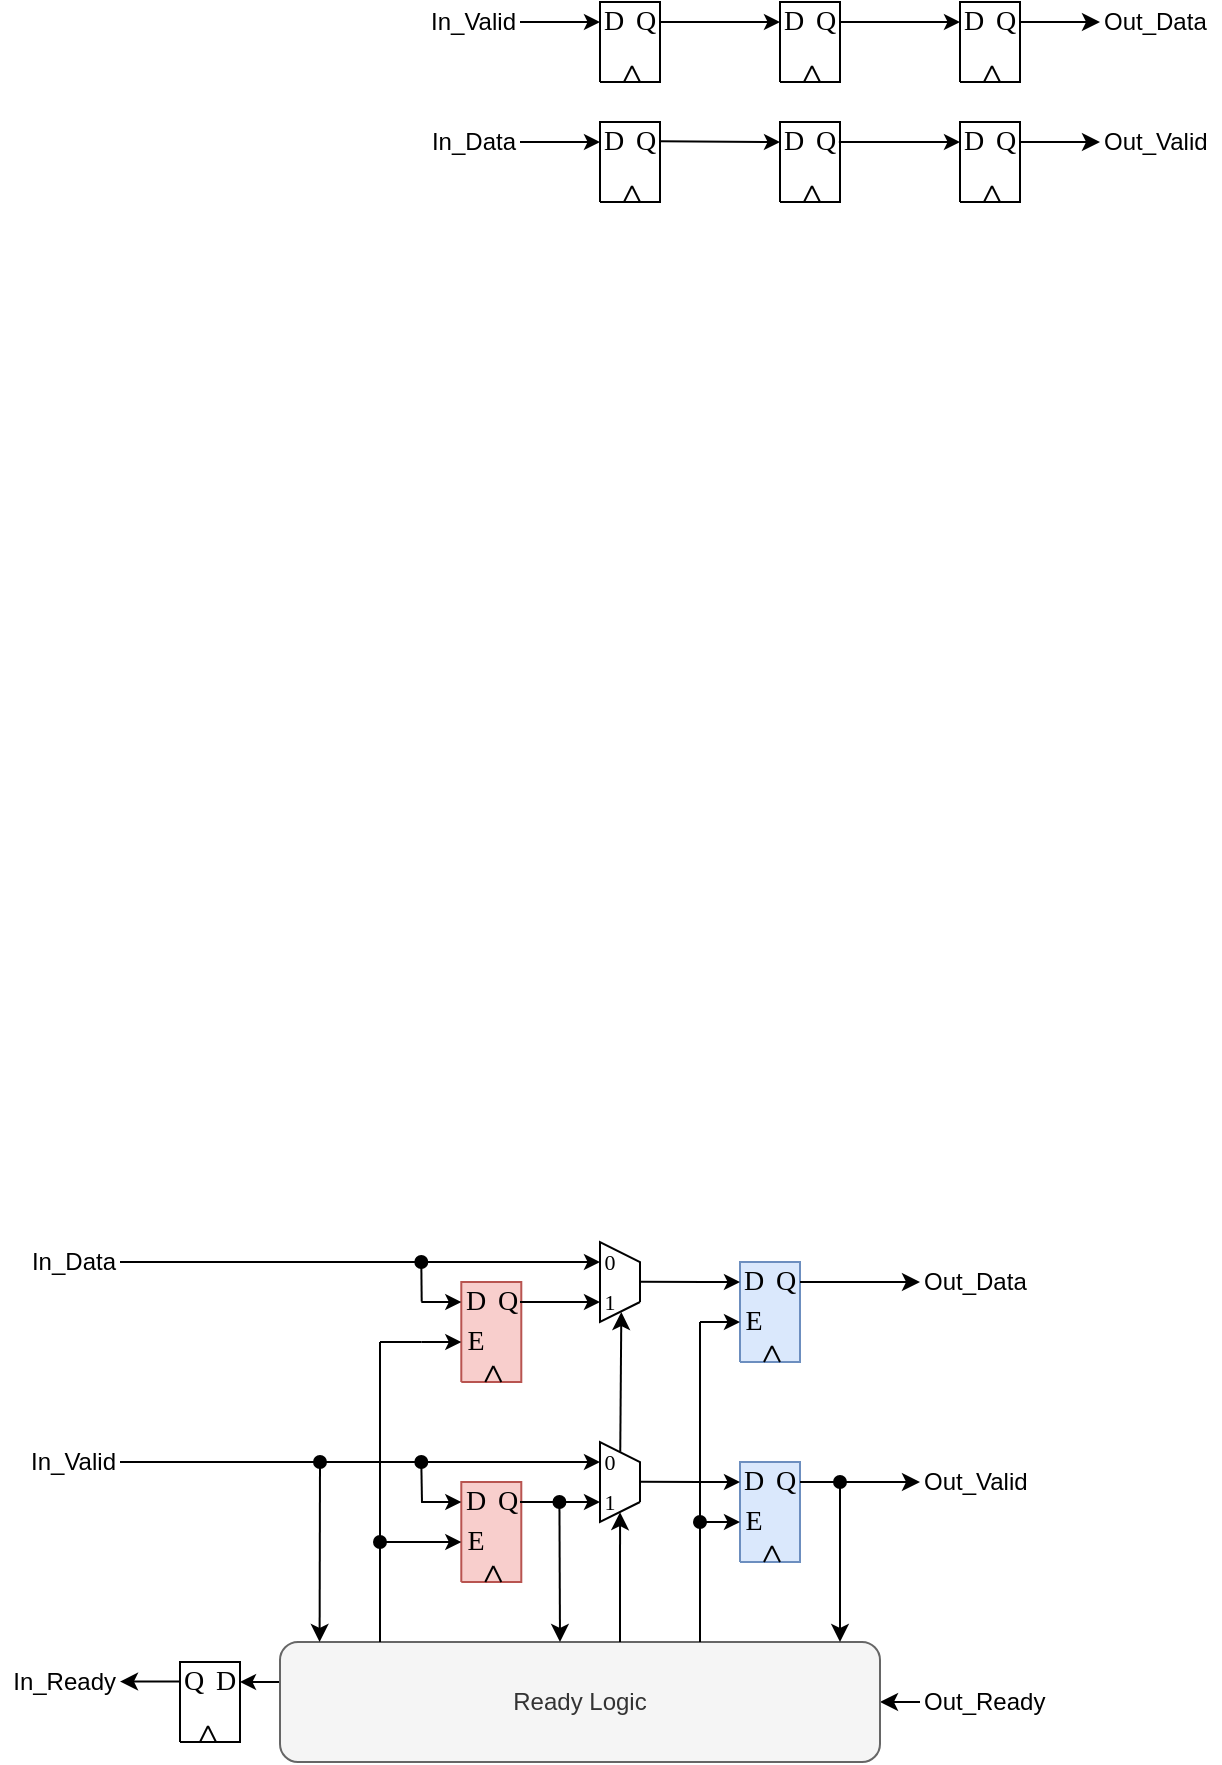 <mxfile version="24.7.8" pages="6">
  <diagram name="pl_stage" id="sQZPAQ0m2a0brsjAJA3f">
    <mxGraphModel dx="1378" dy="843" grid="1" gridSize="10" guides="1" tooltips="1" connect="1" arrows="1" fold="1" page="1" pageScale="1" pageWidth="10000" pageHeight="10000" math="0" shadow="0">
      <root>
        <mxCell id="0" />
        <mxCell id="1" parent="0" />
        <mxCell id="BS4bdiccRaYcMO0Jhtpn-2" value="In_Valid" style="text;html=1;align=right;verticalAlign=middle;whiteSpace=wrap;rounded=0;" parent="1" vertex="1">
          <mxGeometry x="340" y="40" width="60" height="20" as="geometry" />
        </mxCell>
        <mxCell id="BS4bdiccRaYcMO0Jhtpn-42" value="Out_Data" style="text;html=1;align=left;verticalAlign=middle;whiteSpace=wrap;rounded=0;" parent="1" vertex="1">
          <mxGeometry x="690" y="40" width="60" height="20" as="geometry" />
        </mxCell>
        <mxCell id="BS4bdiccRaYcMO0Jhtpn-43" value="Out_Valid" style="text;html=1;align=left;verticalAlign=middle;whiteSpace=wrap;rounded=0;" parent="1" vertex="1">
          <mxGeometry x="690" y="100" width="60" height="20" as="geometry" />
        </mxCell>
        <mxCell id="R5z1-6jqIsE6iVicjENk-1" style="vsdxID=5;fillColor=none;gradientColor=none;strokeColor=none;labelBackgroundColor=none;rounded=0;html=1;whiteSpace=wrap;" parent="1" vertex="1">
          <mxGeometry x="420" y="40" width="50" height="40" as="geometry" />
        </mxCell>
        <mxCell id="R5z1-6jqIsE6iVicjENk-2" style="vsdxID=6;fillColor=#FFFFFF;gradientColor=none;shape=stencil(nZBLDoAgDERP0z3SIyjew0SURgSD+Lu9kMZoXLhwN9O+tukAlrNpJg1SzDH4QW/URgNYgZTkjA4UkwJUgGXng+6DX1zLfmoymdXo17xh5zmRJ6Q42BWCfc2oJfdAr+Yv+AP9Cb7OJ3H/2JG1HNGz/84klThPVCc=);strokeColor=#000000;labelBackgroundColor=none;rounded=0;html=1;whiteSpace=wrap;" parent="R5z1-6jqIsE6iVicjENk-1" vertex="1">
          <mxGeometry x="20" width="30" height="40" as="geometry" />
        </mxCell>
        <mxCell id="R5z1-6jqIsE6iVicjENk-3" value="&lt;font style=&quot;font-size:14px;font-family:Calibri;color:#000000;direction:ltr;letter-spacing:0px;line-height:120%;opacity:1&quot;&gt;D&lt;br/&gt;&lt;/font&gt;" style="verticalAlign=middle;align=center;vsdxID=10;fillColor=none;gradientColor=none;shape=stencil(nZBLDoAgDERP0z3SIyjew0SURgSD+Lu9kMZoXLhwN9O+tukAlrNpJg1SzDH4QW/URgNYgZTkjA4UkwJUgGXng+6DX1zLfmoymdXo17xh5zmRJ6Q42BWCfc2oJfdAr+Yv+AP9Cb7OJ3H/2JG1HNGz/84klThPVCc=);strokeColor=none;spacingTop=-3;spacingBottom=-3;spacingLeft=-3;spacingRight=-3;labelBackgroundColor=none;rounded=0;html=1;whiteSpace=wrap;" parent="R5z1-6jqIsE6iVicjENk-1" vertex="1">
          <mxGeometry x="22" y="5" width="10" height="10" as="geometry" />
        </mxCell>
        <mxCell id="R5z1-6jqIsE6iVicjENk-4" value="&lt;font style=&quot;font-size:14px;font-family:Calibri;color:#000000;direction:ltr;letter-spacing:0px;line-height:120%;opacity:1&quot;&gt;Q&lt;br/&gt;&lt;/font&gt;" style="verticalAlign=middle;align=center;vsdxID=11;fillColor=none;gradientColor=none;shape=stencil(nZBLDoAgDERP0z3SIyjew0SURgSD+Lu9kMZoXLhwN9O+tukAlrNpJg1SzDH4QW/URgNYgZTkjA4UkwJUgGXng+6DX1zLfmoymdXo17xh5zmRJ6Q42BWCfc2oJfdAr+Yv+AP9Cb7OJ3H/2JG1HNGz/84klThPVCc=);strokeColor=none;spacingTop=-3;spacingBottom=-3;spacingLeft=-3;spacingRight=-3;labelBackgroundColor=none;rounded=0;html=1;whiteSpace=wrap;" parent="R5z1-6jqIsE6iVicjENk-1" vertex="1">
          <mxGeometry x="38" y="5" width="10" height="10" as="geometry" />
        </mxCell>
        <mxCell id="R5z1-6jqIsE6iVicjENk-5" style="vsdxID=7;edgeStyle=none;startArrow=none;endArrow=none;startSize=5;endSize=5;strokeColor=#000000;spacingTop=0;spacingBottom=0;spacingLeft=0;spacingRight=0;verticalAlign=middle;html=1;labelBackgroundColor=#ffffff;rounded=0;" parent="R5z1-6jqIsE6iVicjENk-1" edge="1">
          <mxGeometry relative="1" as="geometry">
            <Array as="points" />
            <mxPoint x="32" y="40" as="sourcePoint" />
            <mxPoint x="36" y="32" as="targetPoint" />
          </mxGeometry>
        </mxCell>
        <mxCell id="R5z1-6jqIsE6iVicjENk-6" style="vsdxID=8;edgeStyle=none;startArrow=none;endArrow=none;startSize=5;endSize=5;strokeColor=#000000;spacingTop=0;spacingBottom=0;spacingLeft=0;spacingRight=0;verticalAlign=middle;html=1;labelBackgroundColor=#ffffff;rounded=0;" parent="R5z1-6jqIsE6iVicjENk-1" edge="1">
          <mxGeometry relative="1" as="geometry">
            <Array as="points" />
            <mxPoint x="36" y="32" as="sourcePoint" />
            <mxPoint x="40" y="40" as="targetPoint" />
          </mxGeometry>
        </mxCell>
        <mxCell id="R5z1-6jqIsE6iVicjENk-7" style="vsdxID=9;edgeStyle=none;startArrow=none;endArrow=classic;startSize=5;endSize=5;strokeColor=#000000;spacingTop=0;spacingBottom=0;spacingLeft=0;spacingRight=0;verticalAlign=middle;html=1;labelBackgroundColor=#ffffff;rounded=0;exitX=1;exitY=0.5;exitDx=0;exitDy=0;" parent="R5z1-6jqIsE6iVicjENk-1" source="BS4bdiccRaYcMO0Jhtpn-2" edge="1">
          <mxGeometry relative="1" as="geometry">
            <mxPoint as="offset" />
            <Array as="points" />
            <mxPoint y="10" as="sourcePoint" />
            <mxPoint x="20" y="10" as="targetPoint" />
          </mxGeometry>
        </mxCell>
        <mxCell id="R5z1-6jqIsE6iVicjENk-8" style="vsdxID=5;fillColor=none;gradientColor=none;strokeColor=none;labelBackgroundColor=none;rounded=0;html=1;whiteSpace=wrap;" parent="1" vertex="1">
          <mxGeometry x="420" y="100" width="50" height="40" as="geometry" />
        </mxCell>
        <mxCell id="R5z1-6jqIsE6iVicjENk-9" style="vsdxID=6;fillColor=#FFFFFF;gradientColor=none;shape=stencil(nZBLDoAgDERP0z3SIyjew0SURgSD+Lu9kMZoXLhwN9O+tukAlrNpJg1SzDH4QW/URgNYgZTkjA4UkwJUgGXng+6DX1zLfmoymdXo17xh5zmRJ6Q42BWCfc2oJfdAr+Yv+AP9Cb7OJ3H/2JG1HNGz/84klThPVCc=);strokeColor=#000000;labelBackgroundColor=none;rounded=0;html=1;whiteSpace=wrap;" parent="R5z1-6jqIsE6iVicjENk-8" vertex="1">
          <mxGeometry x="20" width="30" height="40" as="geometry" />
        </mxCell>
        <mxCell id="R5z1-6jqIsE6iVicjENk-10" value="&lt;font style=&quot;font-size:14px;font-family:Calibri;color:#000000;direction:ltr;letter-spacing:0px;line-height:120%;opacity:1&quot;&gt;D&lt;br/&gt;&lt;/font&gt;" style="verticalAlign=middle;align=center;vsdxID=10;fillColor=none;gradientColor=none;shape=stencil(nZBLDoAgDERP0z3SIyjew0SURgSD+Lu9kMZoXLhwN9O+tukAlrNpJg1SzDH4QW/URgNYgZTkjA4UkwJUgGXng+6DX1zLfmoymdXo17xh5zmRJ6Q42BWCfc2oJfdAr+Yv+AP9Cb7OJ3H/2JG1HNGz/84klThPVCc=);strokeColor=none;spacingTop=-3;spacingBottom=-3;spacingLeft=-3;spacingRight=-3;labelBackgroundColor=none;rounded=0;html=1;whiteSpace=wrap;" parent="R5z1-6jqIsE6iVicjENk-8" vertex="1">
          <mxGeometry x="22" y="5" width="10" height="10" as="geometry" />
        </mxCell>
        <mxCell id="R5z1-6jqIsE6iVicjENk-11" value="&lt;font style=&quot;font-size:14px;font-family:Calibri;color:#000000;direction:ltr;letter-spacing:0px;line-height:120%;opacity:1&quot;&gt;Q&lt;br/&gt;&lt;/font&gt;" style="verticalAlign=middle;align=center;vsdxID=11;fillColor=none;gradientColor=none;shape=stencil(nZBLDoAgDERP0z3SIyjew0SURgSD+Lu9kMZoXLhwN9O+tukAlrNpJg1SzDH4QW/URgNYgZTkjA4UkwJUgGXng+6DX1zLfmoymdXo17xh5zmRJ6Q42BWCfc2oJfdAr+Yv+AP9Cb7OJ3H/2JG1HNGz/84klThPVCc=);strokeColor=none;spacingTop=-3;spacingBottom=-3;spacingLeft=-3;spacingRight=-3;labelBackgroundColor=none;rounded=0;html=1;whiteSpace=wrap;" parent="R5z1-6jqIsE6iVicjENk-8" vertex="1">
          <mxGeometry x="38" y="5" width="10" height="10" as="geometry" />
        </mxCell>
        <mxCell id="R5z1-6jqIsE6iVicjENk-12" style="vsdxID=7;edgeStyle=none;startArrow=none;endArrow=none;startSize=5;endSize=5;strokeColor=#000000;spacingTop=0;spacingBottom=0;spacingLeft=0;spacingRight=0;verticalAlign=middle;html=1;labelBackgroundColor=#ffffff;rounded=0;" parent="R5z1-6jqIsE6iVicjENk-8" edge="1">
          <mxGeometry relative="1" as="geometry">
            <Array as="points" />
            <mxPoint x="32" y="40" as="sourcePoint" />
            <mxPoint x="36" y="32" as="targetPoint" />
          </mxGeometry>
        </mxCell>
        <mxCell id="R5z1-6jqIsE6iVicjENk-13" style="vsdxID=8;edgeStyle=none;startArrow=none;endArrow=none;startSize=5;endSize=5;strokeColor=#000000;spacingTop=0;spacingBottom=0;spacingLeft=0;spacingRight=0;verticalAlign=middle;html=1;labelBackgroundColor=#ffffff;rounded=0;" parent="R5z1-6jqIsE6iVicjENk-8" edge="1">
          <mxGeometry relative="1" as="geometry">
            <Array as="points" />
            <mxPoint x="36" y="32" as="sourcePoint" />
            <mxPoint x="40" y="40" as="targetPoint" />
          </mxGeometry>
        </mxCell>
        <mxCell id="R5z1-6jqIsE6iVicjENk-14" style="vsdxID=9;edgeStyle=none;startArrow=none;endArrow=classic;startSize=5;endSize=5;strokeColor=#000000;spacingTop=0;spacingBottom=0;spacingLeft=0;spacingRight=0;verticalAlign=middle;html=1;labelBackgroundColor=#ffffff;rounded=0;" parent="R5z1-6jqIsE6iVicjENk-8" edge="1">
          <mxGeometry relative="1" as="geometry">
            <mxPoint as="offset" />
            <Array as="points" />
            <mxPoint x="-20" y="10" as="sourcePoint" />
            <mxPoint x="20" y="10" as="targetPoint" />
          </mxGeometry>
        </mxCell>
        <mxCell id="R5z1-6jqIsE6iVicjENk-15" style="vsdxID=5;fillColor=none;gradientColor=none;strokeColor=none;labelBackgroundColor=none;rounded=0;html=1;whiteSpace=wrap;" parent="1" vertex="1">
          <mxGeometry x="510" y="40" width="50" height="40" as="geometry" />
        </mxCell>
        <mxCell id="R5z1-6jqIsE6iVicjENk-16" style="vsdxID=6;fillColor=#FFFFFF;gradientColor=none;shape=stencil(nZBLDoAgDERP0z3SIyjew0SURgSD+Lu9kMZoXLhwN9O+tukAlrNpJg1SzDH4QW/URgNYgZTkjA4UkwJUgGXng+6DX1zLfmoymdXo17xh5zmRJ6Q42BWCfc2oJfdAr+Yv+AP9Cb7OJ3H/2JG1HNGz/84klThPVCc=);strokeColor=#000000;labelBackgroundColor=none;rounded=0;html=1;whiteSpace=wrap;" parent="R5z1-6jqIsE6iVicjENk-15" vertex="1">
          <mxGeometry x="20" width="30" height="40" as="geometry" />
        </mxCell>
        <mxCell id="R5z1-6jqIsE6iVicjENk-17" value="&lt;font style=&quot;font-size:14px;font-family:Calibri;color:#000000;direction:ltr;letter-spacing:0px;line-height:120%;opacity:1&quot;&gt;D&lt;br/&gt;&lt;/font&gt;" style="verticalAlign=middle;align=center;vsdxID=10;fillColor=none;gradientColor=none;shape=stencil(nZBLDoAgDERP0z3SIyjew0SURgSD+Lu9kMZoXLhwN9O+tukAlrNpJg1SzDH4QW/URgNYgZTkjA4UkwJUgGXng+6DX1zLfmoymdXo17xh5zmRJ6Q42BWCfc2oJfdAr+Yv+AP9Cb7OJ3H/2JG1HNGz/84klThPVCc=);strokeColor=none;spacingTop=-3;spacingBottom=-3;spacingLeft=-3;spacingRight=-3;labelBackgroundColor=none;rounded=0;html=1;whiteSpace=wrap;" parent="R5z1-6jqIsE6iVicjENk-15" vertex="1">
          <mxGeometry x="22" y="5" width="10" height="10" as="geometry" />
        </mxCell>
        <mxCell id="R5z1-6jqIsE6iVicjENk-18" value="&lt;font style=&quot;font-size:14px;font-family:Calibri;color:#000000;direction:ltr;letter-spacing:0px;line-height:120%;opacity:1&quot;&gt;Q&lt;br/&gt;&lt;/font&gt;" style="verticalAlign=middle;align=center;vsdxID=11;fillColor=none;gradientColor=none;shape=stencil(nZBLDoAgDERP0z3SIyjew0SURgSD+Lu9kMZoXLhwN9O+tukAlrNpJg1SzDH4QW/URgNYgZTkjA4UkwJUgGXng+6DX1zLfmoymdXo17xh5zmRJ6Q42BWCfc2oJfdAr+Yv+AP9Cb7OJ3H/2JG1HNGz/84klThPVCc=);strokeColor=none;spacingTop=-3;spacingBottom=-3;spacingLeft=-3;spacingRight=-3;labelBackgroundColor=none;rounded=0;html=1;whiteSpace=wrap;" parent="R5z1-6jqIsE6iVicjENk-15" vertex="1">
          <mxGeometry x="38" y="5" width="10" height="10" as="geometry" />
        </mxCell>
        <mxCell id="R5z1-6jqIsE6iVicjENk-19" style="vsdxID=7;edgeStyle=none;startArrow=none;endArrow=none;startSize=5;endSize=5;strokeColor=#000000;spacingTop=0;spacingBottom=0;spacingLeft=0;spacingRight=0;verticalAlign=middle;html=1;labelBackgroundColor=#ffffff;rounded=0;" parent="R5z1-6jqIsE6iVicjENk-15" edge="1">
          <mxGeometry relative="1" as="geometry">
            <Array as="points" />
            <mxPoint x="32" y="40" as="sourcePoint" />
            <mxPoint x="36" y="32" as="targetPoint" />
          </mxGeometry>
        </mxCell>
        <mxCell id="R5z1-6jqIsE6iVicjENk-20" style="vsdxID=8;edgeStyle=none;startArrow=none;endArrow=none;startSize=5;endSize=5;strokeColor=#000000;spacingTop=0;spacingBottom=0;spacingLeft=0;spacingRight=0;verticalAlign=middle;html=1;labelBackgroundColor=#ffffff;rounded=0;" parent="R5z1-6jqIsE6iVicjENk-15" edge="1">
          <mxGeometry relative="1" as="geometry">
            <Array as="points" />
            <mxPoint x="36" y="32" as="sourcePoint" />
            <mxPoint x="40" y="40" as="targetPoint" />
          </mxGeometry>
        </mxCell>
        <mxCell id="R5z1-6jqIsE6iVicjENk-22" style="vsdxID=5;fillColor=none;gradientColor=none;strokeColor=none;labelBackgroundColor=none;rounded=0;html=1;whiteSpace=wrap;" parent="1" vertex="1">
          <mxGeometry x="510" y="100" width="50" height="40" as="geometry" />
        </mxCell>
        <mxCell id="R5z1-6jqIsE6iVicjENk-23" style="vsdxID=6;fillColor=#FFFFFF;gradientColor=none;shape=stencil(nZBLDoAgDERP0z3SIyjew0SURgSD+Lu9kMZoXLhwN9O+tukAlrNpJg1SzDH4QW/URgNYgZTkjA4UkwJUgGXng+6DX1zLfmoymdXo17xh5zmRJ6Q42BWCfc2oJfdAr+Yv+AP9Cb7OJ3H/2JG1HNGz/84klThPVCc=);strokeColor=#000000;labelBackgroundColor=none;rounded=0;html=1;whiteSpace=wrap;" parent="R5z1-6jqIsE6iVicjENk-22" vertex="1">
          <mxGeometry x="20" width="30" height="40" as="geometry" />
        </mxCell>
        <mxCell id="R5z1-6jqIsE6iVicjENk-24" value="&lt;font style=&quot;font-size:14px;font-family:Calibri;color:#000000;direction:ltr;letter-spacing:0px;line-height:120%;opacity:1&quot;&gt;D&lt;br/&gt;&lt;/font&gt;" style="verticalAlign=middle;align=center;vsdxID=10;fillColor=none;gradientColor=none;shape=stencil(nZBLDoAgDERP0z3SIyjew0SURgSD+Lu9kMZoXLhwN9O+tukAlrNpJg1SzDH4QW/URgNYgZTkjA4UkwJUgGXng+6DX1zLfmoymdXo17xh5zmRJ6Q42BWCfc2oJfdAr+Yv+AP9Cb7OJ3H/2JG1HNGz/84klThPVCc=);strokeColor=none;spacingTop=-3;spacingBottom=-3;spacingLeft=-3;spacingRight=-3;labelBackgroundColor=none;rounded=0;html=1;whiteSpace=wrap;" parent="R5z1-6jqIsE6iVicjENk-22" vertex="1">
          <mxGeometry x="22" y="5" width="10" height="10" as="geometry" />
        </mxCell>
        <mxCell id="R5z1-6jqIsE6iVicjENk-25" value="&lt;font style=&quot;font-size:14px;font-family:Calibri;color:#000000;direction:ltr;letter-spacing:0px;line-height:120%;opacity:1&quot;&gt;Q&lt;br/&gt;&lt;/font&gt;" style="verticalAlign=middle;align=center;vsdxID=11;fillColor=none;gradientColor=none;shape=stencil(nZBLDoAgDERP0z3SIyjew0SURgSD+Lu9kMZoXLhwN9O+tukAlrNpJg1SzDH4QW/URgNYgZTkjA4UkwJUgGXng+6DX1zLfmoymdXo17xh5zmRJ6Q42BWCfc2oJfdAr+Yv+AP9Cb7OJ3H/2JG1HNGz/84klThPVCc=);strokeColor=none;spacingTop=-3;spacingBottom=-3;spacingLeft=-3;spacingRight=-3;labelBackgroundColor=none;rounded=0;html=1;whiteSpace=wrap;" parent="R5z1-6jqIsE6iVicjENk-22" vertex="1">
          <mxGeometry x="38" y="5" width="10" height="10" as="geometry" />
        </mxCell>
        <mxCell id="R5z1-6jqIsE6iVicjENk-26" style="vsdxID=7;edgeStyle=none;startArrow=none;endArrow=none;startSize=5;endSize=5;strokeColor=#000000;spacingTop=0;spacingBottom=0;spacingLeft=0;spacingRight=0;verticalAlign=middle;html=1;labelBackgroundColor=#ffffff;rounded=0;" parent="R5z1-6jqIsE6iVicjENk-22" edge="1">
          <mxGeometry relative="1" as="geometry">
            <Array as="points" />
            <mxPoint x="32" y="40" as="sourcePoint" />
            <mxPoint x="36" y="32" as="targetPoint" />
          </mxGeometry>
        </mxCell>
        <mxCell id="R5z1-6jqIsE6iVicjENk-27" style="vsdxID=8;edgeStyle=none;startArrow=none;endArrow=none;startSize=5;endSize=5;strokeColor=#000000;spacingTop=0;spacingBottom=0;spacingLeft=0;spacingRight=0;verticalAlign=middle;html=1;labelBackgroundColor=#ffffff;rounded=0;" parent="R5z1-6jqIsE6iVicjENk-22" edge="1">
          <mxGeometry relative="1" as="geometry">
            <Array as="points" />
            <mxPoint x="36" y="32" as="sourcePoint" />
            <mxPoint x="40" y="40" as="targetPoint" />
          </mxGeometry>
        </mxCell>
        <mxCell id="R5z1-6jqIsE6iVicjENk-28" style="vsdxID=9;edgeStyle=none;startArrow=none;endArrow=classic;startSize=5;endSize=5;strokeColor=#000000;spacingTop=0;spacingBottom=0;spacingLeft=0;spacingRight=0;verticalAlign=middle;html=1;labelBackgroundColor=#ffffff;rounded=0;exitX=1.001;exitY=0.242;exitDx=0;exitDy=0;exitPerimeter=0;" parent="R5z1-6jqIsE6iVicjENk-22" source="R5z1-6jqIsE6iVicjENk-9" edge="1">
          <mxGeometry relative="1" as="geometry">
            <mxPoint as="offset" />
            <Array as="points" />
            <mxPoint y="10" as="sourcePoint" />
            <mxPoint x="20" y="10" as="targetPoint" />
          </mxGeometry>
        </mxCell>
        <mxCell id="R5z1-6jqIsE6iVicjENk-29" style="vsdxID=5;fillColor=none;gradientColor=none;strokeColor=none;labelBackgroundColor=none;rounded=0;html=1;whiteSpace=wrap;" parent="1" vertex="1">
          <mxGeometry x="600" y="40" width="50" height="40" as="geometry" />
        </mxCell>
        <mxCell id="R5z1-6jqIsE6iVicjENk-30" style="vsdxID=6;fillColor=#FFFFFF;gradientColor=none;shape=stencil(nZBLDoAgDERP0z3SIyjew0SURgSD+Lu9kMZoXLhwN9O+tukAlrNpJg1SzDH4QW/URgNYgZTkjA4UkwJUgGXng+6DX1zLfmoymdXo17xh5zmRJ6Q42BWCfc2oJfdAr+Yv+AP9Cb7OJ3H/2JG1HNGz/84klThPVCc=);strokeColor=#000000;labelBackgroundColor=none;rounded=0;html=1;whiteSpace=wrap;" parent="R5z1-6jqIsE6iVicjENk-29" vertex="1">
          <mxGeometry x="20" width="30" height="40" as="geometry" />
        </mxCell>
        <mxCell id="R5z1-6jqIsE6iVicjENk-31" value="&lt;font style=&quot;font-size:14px;font-family:Calibri;color:#000000;direction:ltr;letter-spacing:0px;line-height:120%;opacity:1&quot;&gt;D&lt;br/&gt;&lt;/font&gt;" style="verticalAlign=middle;align=center;vsdxID=10;fillColor=none;gradientColor=none;shape=stencil(nZBLDoAgDERP0z3SIyjew0SURgSD+Lu9kMZoXLhwN9O+tukAlrNpJg1SzDH4QW/URgNYgZTkjA4UkwJUgGXng+6DX1zLfmoymdXo17xh5zmRJ6Q42BWCfc2oJfdAr+Yv+AP9Cb7OJ3H/2JG1HNGz/84klThPVCc=);strokeColor=none;spacingTop=-3;spacingBottom=-3;spacingLeft=-3;spacingRight=-3;labelBackgroundColor=none;rounded=0;html=1;whiteSpace=wrap;" parent="R5z1-6jqIsE6iVicjENk-29" vertex="1">
          <mxGeometry x="22" y="5" width="10" height="10" as="geometry" />
        </mxCell>
        <mxCell id="R5z1-6jqIsE6iVicjENk-32" value="&lt;font style=&quot;font-size:14px;font-family:Calibri;color:#000000;direction:ltr;letter-spacing:0px;line-height:120%;opacity:1&quot;&gt;Q&lt;br/&gt;&lt;/font&gt;" style="verticalAlign=middle;align=center;vsdxID=11;fillColor=none;gradientColor=none;shape=stencil(nZBLDoAgDERP0z3SIyjew0SURgSD+Lu9kMZoXLhwN9O+tukAlrNpJg1SzDH4QW/URgNYgZTkjA4UkwJUgGXng+6DX1zLfmoymdXo17xh5zmRJ6Q42BWCfc2oJfdAr+Yv+AP9Cb7OJ3H/2JG1HNGz/84klThPVCc=);strokeColor=none;spacingTop=-3;spacingBottom=-3;spacingLeft=-3;spacingRight=-3;labelBackgroundColor=none;rounded=0;html=1;whiteSpace=wrap;" parent="R5z1-6jqIsE6iVicjENk-29" vertex="1">
          <mxGeometry x="38" y="5" width="10" height="10" as="geometry" />
        </mxCell>
        <mxCell id="R5z1-6jqIsE6iVicjENk-33" style="vsdxID=7;edgeStyle=none;startArrow=none;endArrow=none;startSize=5;endSize=5;strokeColor=#000000;spacingTop=0;spacingBottom=0;spacingLeft=0;spacingRight=0;verticalAlign=middle;html=1;labelBackgroundColor=#ffffff;rounded=0;" parent="R5z1-6jqIsE6iVicjENk-29" edge="1">
          <mxGeometry relative="1" as="geometry">
            <Array as="points" />
            <mxPoint x="32" y="40" as="sourcePoint" />
            <mxPoint x="36" y="32" as="targetPoint" />
          </mxGeometry>
        </mxCell>
        <mxCell id="R5z1-6jqIsE6iVicjENk-34" style="vsdxID=8;edgeStyle=none;startArrow=none;endArrow=none;startSize=5;endSize=5;strokeColor=#000000;spacingTop=0;spacingBottom=0;spacingLeft=0;spacingRight=0;verticalAlign=middle;html=1;labelBackgroundColor=#ffffff;rounded=0;" parent="R5z1-6jqIsE6iVicjENk-29" edge="1">
          <mxGeometry relative="1" as="geometry">
            <Array as="points" />
            <mxPoint x="36" y="32" as="sourcePoint" />
            <mxPoint x="40" y="40" as="targetPoint" />
          </mxGeometry>
        </mxCell>
        <mxCell id="R5z1-6jqIsE6iVicjENk-35" style="vsdxID=9;edgeStyle=none;startArrow=none;endArrow=classic;startSize=5;endSize=5;strokeColor=#000000;spacingTop=0;spacingBottom=0;spacingLeft=0;spacingRight=0;verticalAlign=middle;html=1;labelBackgroundColor=#ffffff;rounded=0;exitX=1.008;exitY=0.249;exitDx=0;exitDy=0;exitPerimeter=0;" parent="R5z1-6jqIsE6iVicjENk-29" source="R5z1-6jqIsE6iVicjENk-16" edge="1">
          <mxGeometry relative="1" as="geometry">
            <mxPoint as="offset" />
            <Array as="points" />
            <mxPoint y="10" as="sourcePoint" />
            <mxPoint x="20" y="10" as="targetPoint" />
          </mxGeometry>
        </mxCell>
        <mxCell id="R5z1-6jqIsE6iVicjENk-36" style="vsdxID=5;fillColor=none;gradientColor=none;strokeColor=none;labelBackgroundColor=none;rounded=0;html=1;whiteSpace=wrap;" parent="1" vertex="1">
          <mxGeometry x="600" y="100" width="50" height="40" as="geometry" />
        </mxCell>
        <mxCell id="R5z1-6jqIsE6iVicjENk-37" style="vsdxID=6;fillColor=#FFFFFF;gradientColor=none;shape=stencil(nZBLDoAgDERP0z3SIyjew0SURgSD+Lu9kMZoXLhwN9O+tukAlrNpJg1SzDH4QW/URgNYgZTkjA4UkwJUgGXng+6DX1zLfmoymdXo17xh5zmRJ6Q42BWCfc2oJfdAr+Yv+AP9Cb7OJ3H/2JG1HNGz/84klThPVCc=);strokeColor=#000000;labelBackgroundColor=none;rounded=0;html=1;whiteSpace=wrap;" parent="R5z1-6jqIsE6iVicjENk-36" vertex="1">
          <mxGeometry x="20" width="30" height="40" as="geometry" />
        </mxCell>
        <mxCell id="R5z1-6jqIsE6iVicjENk-38" value="&lt;font style=&quot;font-size:14px;font-family:Calibri;color:#000000;direction:ltr;letter-spacing:0px;line-height:120%;opacity:1&quot;&gt;D&lt;br/&gt;&lt;/font&gt;" style="verticalAlign=middle;align=center;vsdxID=10;fillColor=none;gradientColor=none;shape=stencil(nZBLDoAgDERP0z3SIyjew0SURgSD+Lu9kMZoXLhwN9O+tukAlrNpJg1SzDH4QW/URgNYgZTkjA4UkwJUgGXng+6DX1zLfmoymdXo17xh5zmRJ6Q42BWCfc2oJfdAr+Yv+AP9Cb7OJ3H/2JG1HNGz/84klThPVCc=);strokeColor=none;spacingTop=-3;spacingBottom=-3;spacingLeft=-3;spacingRight=-3;labelBackgroundColor=none;rounded=0;html=1;whiteSpace=wrap;" parent="R5z1-6jqIsE6iVicjENk-36" vertex="1">
          <mxGeometry x="22" y="5" width="10" height="10" as="geometry" />
        </mxCell>
        <mxCell id="R5z1-6jqIsE6iVicjENk-39" value="&lt;font style=&quot;font-size:14px;font-family:Calibri;color:#000000;direction:ltr;letter-spacing:0px;line-height:120%;opacity:1&quot;&gt;Q&lt;br/&gt;&lt;/font&gt;" style="verticalAlign=middle;align=center;vsdxID=11;fillColor=none;gradientColor=none;shape=stencil(nZBLDoAgDERP0z3SIyjew0SURgSD+Lu9kMZoXLhwN9O+tukAlrNpJg1SzDH4QW/URgNYgZTkjA4UkwJUgGXng+6DX1zLfmoymdXo17xh5zmRJ6Q42BWCfc2oJfdAr+Yv+AP9Cb7OJ3H/2JG1HNGz/84klThPVCc=);strokeColor=none;spacingTop=-3;spacingBottom=-3;spacingLeft=-3;spacingRight=-3;labelBackgroundColor=none;rounded=0;html=1;whiteSpace=wrap;" parent="R5z1-6jqIsE6iVicjENk-36" vertex="1">
          <mxGeometry x="38" y="5" width="10" height="10" as="geometry" />
        </mxCell>
        <mxCell id="R5z1-6jqIsE6iVicjENk-40" style="vsdxID=7;edgeStyle=none;startArrow=none;endArrow=none;startSize=5;endSize=5;strokeColor=#000000;spacingTop=0;spacingBottom=0;spacingLeft=0;spacingRight=0;verticalAlign=middle;html=1;labelBackgroundColor=#ffffff;rounded=0;" parent="R5z1-6jqIsE6iVicjENk-36" edge="1">
          <mxGeometry relative="1" as="geometry">
            <Array as="points" />
            <mxPoint x="32" y="40" as="sourcePoint" />
            <mxPoint x="36" y="32" as="targetPoint" />
          </mxGeometry>
        </mxCell>
        <mxCell id="R5z1-6jqIsE6iVicjENk-41" style="vsdxID=8;edgeStyle=none;startArrow=none;endArrow=none;startSize=5;endSize=5;strokeColor=#000000;spacingTop=0;spacingBottom=0;spacingLeft=0;spacingRight=0;verticalAlign=middle;html=1;labelBackgroundColor=#ffffff;rounded=0;" parent="R5z1-6jqIsE6iVicjENk-36" edge="1">
          <mxGeometry relative="1" as="geometry">
            <Array as="points" />
            <mxPoint x="36" y="32" as="sourcePoint" />
            <mxPoint x="40" y="40" as="targetPoint" />
          </mxGeometry>
        </mxCell>
        <mxCell id="R5z1-6jqIsE6iVicjENk-42" style="vsdxID=9;edgeStyle=none;startArrow=none;endArrow=classic;startSize=5;endSize=5;strokeColor=#000000;spacingTop=0;spacingBottom=0;spacingLeft=0;spacingRight=0;verticalAlign=middle;html=1;labelBackgroundColor=#ffffff;rounded=0;exitX=0.981;exitY=0.249;exitDx=0;exitDy=0;exitPerimeter=0;" parent="R5z1-6jqIsE6iVicjENk-36" source="R5z1-6jqIsE6iVicjENk-23" edge="1">
          <mxGeometry relative="1" as="geometry">
            <mxPoint as="offset" />
            <Array as="points" />
            <mxPoint y="10" as="sourcePoint" />
            <mxPoint x="20" y="10" as="targetPoint" />
          </mxGeometry>
        </mxCell>
        <mxCell id="R5z1-6jqIsE6iVicjENk-21" style="vsdxID=9;edgeStyle=none;startArrow=none;endArrow=classic;startSize=5;endSize=5;strokeColor=#000000;spacingTop=0;spacingBottom=0;spacingLeft=0;spacingRight=0;verticalAlign=middle;html=1;labelBackgroundColor=#ffffff;rounded=0;exitX=1;exitY=0.25;exitDx=0;exitDy=0;exitPerimeter=0;" parent="1" source="R5z1-6jqIsE6iVicjENk-2" edge="1">
          <mxGeometry relative="1" as="geometry">
            <mxPoint as="offset" />
            <Array as="points" />
            <mxPoint x="480" y="50" as="sourcePoint" />
            <mxPoint x="530" y="50" as="targetPoint" />
          </mxGeometry>
        </mxCell>
        <mxCell id="R5z1-6jqIsE6iVicjENk-44" value="" style="endArrow=classic;html=1;rounded=0;" parent="1" edge="1">
          <mxGeometry width="50" height="50" relative="1" as="geometry">
            <mxPoint x="650" y="50" as="sourcePoint" />
            <mxPoint x="690" y="50" as="targetPoint" />
          </mxGeometry>
        </mxCell>
        <mxCell id="R5z1-6jqIsE6iVicjENk-45" value="" style="endArrow=classic;html=1;rounded=0;" parent="1" edge="1">
          <mxGeometry width="50" height="50" relative="1" as="geometry">
            <mxPoint x="650" y="110" as="sourcePoint" />
            <mxPoint x="690" y="110" as="targetPoint" />
          </mxGeometry>
        </mxCell>
        <mxCell id="R5z1-6jqIsE6iVicjENk-46" value="In_Data" style="text;html=1;align=right;verticalAlign=middle;whiteSpace=wrap;rounded=0;" parent="1" vertex="1">
          <mxGeometry x="340" y="100" width="60" height="20" as="geometry" />
        </mxCell>
        <mxCell id="R5z1-6jqIsE6iVicjENk-93" value="" style="endArrow=classic;html=1;rounded=0;entryX=1;entryY=0.5;entryDx=0;entryDy=0;" parent="1" edge="1">
          <mxGeometry width="50" height="50" relative="1" as="geometry">
            <mxPoint x="600" y="890" as="sourcePoint" />
            <mxPoint x="580" y="890" as="targetPoint" />
          </mxGeometry>
        </mxCell>
        <mxCell id="R5z1-6jqIsE6iVicjENk-101" style="vsdxID=5;fillColor=none;gradientColor=none;strokeColor=none;labelBackgroundColor=none;rounded=0;html=1;whiteSpace=wrap;flipH=1;" parent="1" vertex="1">
          <mxGeometry x="230" y="870" width="50" height="40" as="geometry" />
        </mxCell>
        <mxCell id="R5z1-6jqIsE6iVicjENk-102" style="vsdxID=6;fillColor=#FFFFFF;gradientColor=none;shape=stencil(nZBLDoAgDERP0z3SIyjew0SURgSD+Lu9kMZoXLhwN9O+tukAlrNpJg1SzDH4QW/URgNYgZTkjA4UkwJUgGXng+6DX1zLfmoymdXo17xh5zmRJ6Q42BWCfc2oJfdAr+Yv+AP9Cb7OJ3H/2JG1HNGz/84klThPVCc=);strokeColor=#000000;labelBackgroundColor=none;rounded=0;html=1;whiteSpace=wrap;" parent="R5z1-6jqIsE6iVicjENk-101" vertex="1">
          <mxGeometry width="30" height="40" as="geometry" />
        </mxCell>
        <mxCell id="R5z1-6jqIsE6iVicjENk-103" value="&lt;font style=&quot;font-size:14px;font-family:Calibri;color:#000000;direction:ltr;letter-spacing:0px;line-height:120%;opacity:1&quot;&gt;D&lt;br/&gt;&lt;/font&gt;" style="verticalAlign=middle;align=center;vsdxID=10;fillColor=none;gradientColor=none;shape=stencil(nZBLDoAgDERP0z3SIyjew0SURgSD+Lu9kMZoXLhwN9O+tukAlrNpJg1SzDH4QW/URgNYgZTkjA4UkwJUgGXng+6DX1zLfmoymdXo17xh5zmRJ6Q42BWCfc2oJfdAr+Yv+AP9Cb7OJ3H/2JG1HNGz/84klThPVCc=);strokeColor=none;spacingTop=-3;spacingBottom=-3;spacingLeft=-3;spacingRight=-3;labelBackgroundColor=none;rounded=0;html=1;whiteSpace=wrap;" parent="R5z1-6jqIsE6iVicjENk-101" vertex="1">
          <mxGeometry x="18" y="5" width="10" height="10" as="geometry" />
        </mxCell>
        <mxCell id="R5z1-6jqIsE6iVicjENk-104" value="&lt;font style=&quot;font-size:14px;font-family:Calibri;color:#000000;direction:ltr;letter-spacing:0px;line-height:120%;opacity:1&quot;&gt;Q&lt;br/&gt;&lt;/font&gt;" style="verticalAlign=middle;align=center;vsdxID=11;fillColor=none;gradientColor=none;shape=stencil(nZBLDoAgDERP0z3SIyjew0SURgSD+Lu9kMZoXLhwN9O+tukAlrNpJg1SzDH4QW/URgNYgZTkjA4UkwJUgGXng+6DX1zLfmoymdXo17xh5zmRJ6Q42BWCfc2oJfdAr+Yv+AP9Cb7OJ3H/2JG1HNGz/84klThPVCc=);strokeColor=none;spacingTop=-3;spacingBottom=-3;spacingLeft=-3;spacingRight=-3;labelBackgroundColor=none;rounded=0;html=1;whiteSpace=wrap;" parent="R5z1-6jqIsE6iVicjENk-101" vertex="1">
          <mxGeometry x="2" y="5" width="10" height="10" as="geometry" />
        </mxCell>
        <mxCell id="R5z1-6jqIsE6iVicjENk-105" style="vsdxID=7;edgeStyle=none;startArrow=none;endArrow=none;startSize=5;endSize=5;strokeColor=#000000;spacingTop=0;spacingBottom=0;spacingLeft=0;spacingRight=0;verticalAlign=middle;html=1;labelBackgroundColor=#ffffff;rounded=0;" parent="R5z1-6jqIsE6iVicjENk-101" edge="1">
          <mxGeometry relative="1" as="geometry">
            <Array as="points" />
            <mxPoint x="18" y="40" as="sourcePoint" />
            <mxPoint x="14" y="32" as="targetPoint" />
          </mxGeometry>
        </mxCell>
        <mxCell id="R5z1-6jqIsE6iVicjENk-106" style="vsdxID=8;edgeStyle=none;startArrow=none;endArrow=none;startSize=5;endSize=5;strokeColor=#000000;spacingTop=0;spacingBottom=0;spacingLeft=0;spacingRight=0;verticalAlign=middle;html=1;labelBackgroundColor=#ffffff;rounded=0;" parent="R5z1-6jqIsE6iVicjENk-101" edge="1">
          <mxGeometry relative="1" as="geometry">
            <Array as="points" />
            <mxPoint x="14" y="32" as="sourcePoint" />
            <mxPoint x="10" y="40" as="targetPoint" />
          </mxGeometry>
        </mxCell>
        <mxCell id="R5z1-6jqIsE6iVicjENk-107" style="vsdxID=9;edgeStyle=none;startArrow=none;endArrow=classic;startSize=5;endSize=5;strokeColor=#000000;spacingTop=0;spacingBottom=0;spacingLeft=0;spacingRight=0;verticalAlign=middle;html=1;labelBackgroundColor=#ffffff;rounded=0;" parent="R5z1-6jqIsE6iVicjENk-101" edge="1">
          <mxGeometry relative="1" as="geometry">
            <mxPoint as="offset" />
            <Array as="points" />
            <mxPoint x="50" y="10" as="sourcePoint" />
            <mxPoint x="30" y="10" as="targetPoint" />
          </mxGeometry>
        </mxCell>
        <mxCell id="R5z1-6jqIsE6iVicjENk-108" value="" style="endArrow=classic;html=1;rounded=0;" parent="1" edge="1">
          <mxGeometry width="50" height="50" relative="1" as="geometry">
            <mxPoint x="230" y="879.76" as="sourcePoint" />
            <mxPoint x="200" y="879.76" as="targetPoint" />
          </mxGeometry>
        </mxCell>
        <mxCell id="R5z1-6jqIsE6iVicjENk-128" value="Out_Valid" style="text;html=1;align=left;verticalAlign=middle;whiteSpace=wrap;rounded=0;" parent="1" vertex="1">
          <mxGeometry x="600" y="770" width="60" height="20" as="geometry" />
        </mxCell>
        <mxCell id="R5z1-6jqIsE6iVicjENk-129" value="Out_Data" style="text;html=1;align=left;verticalAlign=middle;whiteSpace=wrap;rounded=0;" parent="1" vertex="1">
          <mxGeometry x="600" y="670" width="60" height="20" as="geometry" />
        </mxCell>
        <mxCell id="R5z1-6jqIsE6iVicjENk-130" value="Out_Ready" style="text;html=1;align=left;verticalAlign=middle;whiteSpace=wrap;rounded=0;" parent="1" vertex="1">
          <mxGeometry x="600" y="880" width="60" height="20" as="geometry" />
        </mxCell>
        <mxCell id="R5z1-6jqIsE6iVicjENk-132" value="In_Data" style="text;html=1;align=right;verticalAlign=middle;whiteSpace=wrap;rounded=0;" parent="1" vertex="1">
          <mxGeometry x="140" y="660" width="60" height="20" as="geometry" />
        </mxCell>
        <mxCell id="R5z1-6jqIsE6iVicjENk-134" value="In_Ready" style="text;html=1;align=right;verticalAlign=middle;whiteSpace=wrap;rounded=0;" parent="1" vertex="1">
          <mxGeometry x="140" y="870" width="60" height="20" as="geometry" />
        </mxCell>
        <mxCell id="R5z1-6jqIsE6iVicjENk-144" value="Ready Logic" style="rounded=1;whiteSpace=wrap;html=1;fillColor=#f5f5f5;fontColor=#333333;strokeColor=#666666;" parent="1" vertex="1">
          <mxGeometry x="280" y="860" width="300" height="60" as="geometry" />
        </mxCell>
        <mxCell id="R5z1-6jqIsE6iVicjENk-145" style="vsdxID=5;fillColor=none;gradientColor=none;strokeColor=none;labelBackgroundColor=none;rounded=0;html=1;whiteSpace=wrap;" parent="1" vertex="1">
          <mxGeometry x="350.65" y="780" width="50" height="50" as="geometry" />
        </mxCell>
        <mxCell id="R5z1-6jqIsE6iVicjENk-146" style="vsdxID=6;fillColor=#f8cecc;shape=stencil(nZBLDoAgDERP0z3SIyjew0SURgSD+Lu9kMZoXLhwN9O+tukAlrNpJg1SzDH4QW/URgNYgZTkjA4UkwJUgGXng+6DX1zLfmoymdXo17xh5zmRJ6Q42BWCfc2oJfdAr+Yv+AP9Cb7OJ3H/2JG1HNGz/84klThPVCc=);strokeColor=#b85450;labelBackgroundColor=none;rounded=0;html=1;whiteSpace=wrap;" parent="R5z1-6jqIsE6iVicjENk-145" vertex="1">
          <mxGeometry x="20" width="30" height="50" as="geometry" />
        </mxCell>
        <mxCell id="R5z1-6jqIsE6iVicjENk-147" value="&lt;font style=&quot;font-size:14px;font-family:Calibri;color:#000000;direction:ltr;letter-spacing:0px;line-height:120%;opacity:1&quot;&gt;D&lt;br/&gt;&lt;/font&gt;" style="verticalAlign=middle;align=center;vsdxID=10;fillColor=none;gradientColor=none;shape=stencil(nZBLDoAgDERP0z3SIyjew0SURgSD+Lu9kMZoXLhwN9O+tukAlrNpJg1SzDH4QW/URgNYgZTkjA4UkwJUgGXng+6DX1zLfmoymdXo17xh5zmRJ6Q42BWCfc2oJfdAr+Yv+AP9Cb7OJ3H/2JG1HNGz/84klThPVCc=);strokeColor=none;spacingTop=-3;spacingBottom=-3;spacingLeft=-3;spacingRight=-3;labelBackgroundColor=none;rounded=0;html=1;whiteSpace=wrap;" parent="R5z1-6jqIsE6iVicjENk-145" vertex="1">
          <mxGeometry x="22" y="5" width="10" height="10" as="geometry" />
        </mxCell>
        <mxCell id="R5z1-6jqIsE6iVicjENk-148" value="&lt;font style=&quot;font-size:14px;font-family:Calibri;color:#000000;direction:ltr;letter-spacing:0px;line-height:120%;opacity:1&quot;&gt;Q&lt;br/&gt;&lt;/font&gt;" style="verticalAlign=middle;align=center;vsdxID=11;fillColor=none;gradientColor=none;shape=stencil(nZBLDoAgDERP0z3SIyjew0SURgSD+Lu9kMZoXLhwN9O+tukAlrNpJg1SzDH4QW/URgNYgZTkjA4UkwJUgGXng+6DX1zLfmoymdXo17xh5zmRJ6Q42BWCfc2oJfdAr+Yv+AP9Cb7OJ3H/2JG1HNGz/84klThPVCc=);strokeColor=none;spacingTop=-3;spacingBottom=-3;spacingLeft=-3;spacingRight=-3;labelBackgroundColor=none;rounded=0;html=1;whiteSpace=wrap;" parent="R5z1-6jqIsE6iVicjENk-145" vertex="1">
          <mxGeometry x="38" y="5" width="10" height="10" as="geometry" />
        </mxCell>
        <mxCell id="R5z1-6jqIsE6iVicjENk-149" value="&lt;font style=&quot;font-size:14px;font-family:Calibri;color:#000000;direction:ltr;letter-spacing:0px;line-height:120%;opacity:1&quot;&gt;E&lt;br/&gt;&lt;/font&gt;" style="verticalAlign=middle;align=center;vsdxID=12;fillColor=none;gradientColor=none;shape=stencil(nZBLDoAgDERP0z3SIyjew0SURgSD+Lu9kMZoXLhwN9O+tukAlrNpJg1SzDH4QW/URgNYgZTkjA4UkwJUgGXng+6DX1zLfmoymdXo17xh5zmRJ6Q42BWCfc2oJfdAr+Yv+AP9Cb7OJ3H/2JG1HNGz/84klThPVCc=);strokeColor=none;spacingTop=-3;spacingBottom=-3;spacingLeft=-3;spacingRight=-3;labelBackgroundColor=none;rounded=0;html=1;whiteSpace=wrap;" parent="R5z1-6jqIsE6iVicjENk-145" vertex="1">
          <mxGeometry x="22" y="25" width="10" height="10" as="geometry" />
        </mxCell>
        <mxCell id="R5z1-6jqIsE6iVicjENk-150" style="vsdxID=7;edgeStyle=none;startArrow=none;endArrow=none;startSize=5;endSize=5;strokeColor=#000000;spacingTop=0;spacingBottom=0;spacingLeft=0;spacingRight=0;verticalAlign=middle;html=1;labelBackgroundColor=#ffffff;rounded=0;" parent="R5z1-6jqIsE6iVicjENk-145" edge="1">
          <mxGeometry relative="1" as="geometry">
            <Array as="points" />
            <mxPoint x="32" y="50" as="sourcePoint" />
            <mxPoint x="36" y="42" as="targetPoint" />
          </mxGeometry>
        </mxCell>
        <mxCell id="R5z1-6jqIsE6iVicjENk-151" style="vsdxID=8;edgeStyle=none;startArrow=none;endArrow=none;startSize=5;endSize=5;strokeColor=#000000;spacingTop=0;spacingBottom=0;spacingLeft=0;spacingRight=0;verticalAlign=middle;html=1;labelBackgroundColor=#ffffff;rounded=0;" parent="R5z1-6jqIsE6iVicjENk-145" edge="1">
          <mxGeometry relative="1" as="geometry">
            <Array as="points" />
            <mxPoint x="36" y="42" as="sourcePoint" />
            <mxPoint x="40" y="50" as="targetPoint" />
          </mxGeometry>
        </mxCell>
        <mxCell id="R5z1-6jqIsE6iVicjENk-152" style="vsdxID=9;edgeStyle=none;startArrow=none;endArrow=classic;startSize=5;endSize=5;strokeColor=#000000;spacingTop=0;spacingBottom=0;spacingLeft=0;spacingRight=0;verticalAlign=middle;html=1;labelBackgroundColor=#ffffff;rounded=0;" parent="R5z1-6jqIsE6iVicjENk-145" edge="1">
          <mxGeometry relative="1" as="geometry">
            <mxPoint as="offset" />
            <Array as="points" />
            <mxPoint y="10" as="sourcePoint" />
            <mxPoint x="20" y="10" as="targetPoint" />
          </mxGeometry>
        </mxCell>
        <mxCell id="R5z1-6jqIsE6iVicjENk-153" style="vsdxID=13;edgeStyle=none;startArrow=none;endArrow=classic;startSize=5;endSize=5;strokeColor=#000000;spacingTop=0;spacingBottom=0;spacingLeft=0;spacingRight=0;verticalAlign=middle;html=1;labelBackgroundColor=#ffffff;rounded=0;" parent="R5z1-6jqIsE6iVicjENk-145" edge="1">
          <mxGeometry relative="1" as="geometry">
            <mxPoint as="offset" />
            <Array as="points" />
            <mxPoint y="30" as="sourcePoint" />
            <mxPoint x="20" y="30" as="targetPoint" />
          </mxGeometry>
        </mxCell>
        <mxCell id="R5z1-6jqIsE6iVicjENk-154" style="vsdxID=5;fillColor=none;gradientColor=none;strokeColor=none;labelBackgroundColor=none;rounded=0;html=1;whiteSpace=wrap;" parent="1" vertex="1">
          <mxGeometry x="490" y="770" width="50" height="50" as="geometry" />
        </mxCell>
        <mxCell id="R5z1-6jqIsE6iVicjENk-155" style="vsdxID=6;fillColor=#dae8fc;shape=stencil(nZBLDoAgDERP0z3SIyjew0SURgSD+Lu9kMZoXLhwN9O+tukAlrNpJg1SzDH4QW/URgNYgZTkjA4UkwJUgGXng+6DX1zLfmoymdXo17xh5zmRJ6Q42BWCfc2oJfdAr+Yv+AP9Cb7OJ3H/2JG1HNGz/84klThPVCc=);strokeColor=#6c8ebf;labelBackgroundColor=none;rounded=0;html=1;whiteSpace=wrap;" parent="R5z1-6jqIsE6iVicjENk-154" vertex="1">
          <mxGeometry x="20" width="30" height="50" as="geometry" />
        </mxCell>
        <mxCell id="R5z1-6jqIsE6iVicjENk-156" value="&lt;font style=&quot;font-size:14px;font-family:Calibri;color:#000000;direction:ltr;letter-spacing:0px;line-height:120%;opacity:1&quot;&gt;D&lt;br/&gt;&lt;/font&gt;" style="verticalAlign=middle;align=center;vsdxID=10;fillColor=none;gradientColor=none;shape=stencil(nZBLDoAgDERP0z3SIyjew0SURgSD+Lu9kMZoXLhwN9O+tukAlrNpJg1SzDH4QW/URgNYgZTkjA4UkwJUgGXng+6DX1zLfmoymdXo17xh5zmRJ6Q42BWCfc2oJfdAr+Yv+AP9Cb7OJ3H/2JG1HNGz/84klThPVCc=);strokeColor=none;spacingTop=-3;spacingBottom=-3;spacingLeft=-3;spacingRight=-3;labelBackgroundColor=none;rounded=0;html=1;whiteSpace=wrap;" parent="R5z1-6jqIsE6iVicjENk-154" vertex="1">
          <mxGeometry x="22" y="5" width="10" height="10" as="geometry" />
        </mxCell>
        <mxCell id="R5z1-6jqIsE6iVicjENk-157" value="&lt;font style=&quot;font-size:14px;font-family:Calibri;color:#000000;direction:ltr;letter-spacing:0px;line-height:120%;opacity:1&quot;&gt;Q&lt;br/&gt;&lt;/font&gt;" style="verticalAlign=middle;align=center;vsdxID=11;fillColor=none;gradientColor=none;shape=stencil(nZBLDoAgDERP0z3SIyjew0SURgSD+Lu9kMZoXLhwN9O+tukAlrNpJg1SzDH4QW/URgNYgZTkjA4UkwJUgGXng+6DX1zLfmoymdXo17xh5zmRJ6Q42BWCfc2oJfdAr+Yv+AP9Cb7OJ3H/2JG1HNGz/84klThPVCc=);strokeColor=none;spacingTop=-3;spacingBottom=-3;spacingLeft=-3;spacingRight=-3;labelBackgroundColor=none;rounded=0;html=1;whiteSpace=wrap;" parent="R5z1-6jqIsE6iVicjENk-154" vertex="1">
          <mxGeometry x="38" y="5" width="10" height="10" as="geometry" />
        </mxCell>
        <mxCell id="R5z1-6jqIsE6iVicjENk-158" value="&lt;font style=&quot;font-size:14px;font-family:Calibri;color:#000000;direction:ltr;letter-spacing:0px;line-height:120%;opacity:1&quot;&gt;E&lt;br/&gt;&lt;/font&gt;" style="verticalAlign=middle;align=center;vsdxID=12;fillColor=none;gradientColor=none;shape=stencil(nZBLDoAgDERP0z3SIyjew0SURgSD+Lu9kMZoXLhwN9O+tukAlrNpJg1SzDH4QW/URgNYgZTkjA4UkwJUgGXng+6DX1zLfmoymdXo17xh5zmRJ6Q42BWCfc2oJfdAr+Yv+AP9Cb7OJ3H/2JG1HNGz/84klThPVCc=);strokeColor=none;spacingTop=-3;spacingBottom=-3;spacingLeft=-3;spacingRight=-3;labelBackgroundColor=none;rounded=0;html=1;whiteSpace=wrap;" parent="R5z1-6jqIsE6iVicjENk-154" vertex="1">
          <mxGeometry x="22" y="25" width="10" height="10" as="geometry" />
        </mxCell>
        <mxCell id="R5z1-6jqIsE6iVicjENk-159" style="vsdxID=7;edgeStyle=none;startArrow=none;endArrow=none;startSize=5;endSize=5;strokeColor=#000000;spacingTop=0;spacingBottom=0;spacingLeft=0;spacingRight=0;verticalAlign=middle;html=1;labelBackgroundColor=#ffffff;rounded=0;" parent="R5z1-6jqIsE6iVicjENk-154" edge="1">
          <mxGeometry relative="1" as="geometry">
            <Array as="points" />
            <mxPoint x="32" y="50" as="sourcePoint" />
            <mxPoint x="36" y="42" as="targetPoint" />
          </mxGeometry>
        </mxCell>
        <mxCell id="R5z1-6jqIsE6iVicjENk-160" style="vsdxID=8;edgeStyle=none;startArrow=none;endArrow=none;startSize=5;endSize=5;strokeColor=#000000;spacingTop=0;spacingBottom=0;spacingLeft=0;spacingRight=0;verticalAlign=middle;html=1;labelBackgroundColor=#ffffff;rounded=0;" parent="R5z1-6jqIsE6iVicjENk-154" edge="1">
          <mxGeometry relative="1" as="geometry">
            <Array as="points" />
            <mxPoint x="36" y="42" as="sourcePoint" />
            <mxPoint x="40" y="50" as="targetPoint" />
          </mxGeometry>
        </mxCell>
        <mxCell id="R5z1-6jqIsE6iVicjENk-161" style="vsdxID=9;edgeStyle=none;startArrow=none;endArrow=classic;startSize=5;endSize=5;strokeColor=#000000;spacingTop=0;spacingBottom=0;spacingLeft=0;spacingRight=0;verticalAlign=middle;html=1;labelBackgroundColor=#ffffff;rounded=0;" parent="R5z1-6jqIsE6iVicjENk-154" edge="1">
          <mxGeometry relative="1" as="geometry">
            <mxPoint as="offset" />
            <Array as="points" />
            <mxPoint y="10" as="sourcePoint" />
            <mxPoint x="20" y="10" as="targetPoint" />
          </mxGeometry>
        </mxCell>
        <mxCell id="R5z1-6jqIsE6iVicjENk-162" style="vsdxID=13;edgeStyle=none;startArrow=none;endArrow=classic;startSize=5;endSize=5;strokeColor=#000000;spacingTop=0;spacingBottom=0;spacingLeft=0;spacingRight=0;verticalAlign=middle;html=1;labelBackgroundColor=#ffffff;rounded=0;" parent="R5z1-6jqIsE6iVicjENk-154" edge="1">
          <mxGeometry relative="1" as="geometry">
            <mxPoint as="offset" />
            <Array as="points" />
            <mxPoint y="30" as="sourcePoint" />
            <mxPoint x="20" y="30" as="targetPoint" />
          </mxGeometry>
        </mxCell>
        <mxCell id="R5z1-6jqIsE6iVicjENk-163" style="vsdxID=5;fillColor=none;gradientColor=none;strokeColor=none;labelBackgroundColor=none;rounded=0;html=1;whiteSpace=wrap;" parent="1" vertex="1">
          <mxGeometry x="420" y="760" width="40" height="40" as="geometry" />
        </mxCell>
        <mxCell id="R5z1-6jqIsE6iVicjENk-164" style="vsdxID=8;fillColor=#ffffff;gradientColor=none;shape=stencil(UzV2Ls5ILEhVNTIoLinKz04tz0wpyVA1dlE1MsrMy0gtyiwBslSNXVWNndPyi1LTi/JL81Ig/IJEkEoQKze/DGRCBUSfoYEBSI+RQSWEb24K5rpB1OZk5uFRa4RHLapKA2IVwqwgyn5UtwIZCE+mZebkQMIIWR49UIBCkAA1dgUA);strokeColor=#000000;labelBackgroundColor=#ffffff;rounded=0;html=1;whiteSpace=wrap;" parent="R5z1-6jqIsE6iVicjENk-163" vertex="1">
          <mxGeometry x="20" width="20" height="40" as="geometry" />
        </mxCell>
        <mxCell id="R5z1-6jqIsE6iVicjENk-165" value="&lt;font style=&quot;font-size:11px;font-family:Calibri;color:#000000;direction:ltr;letter-spacing:0px;line-height:120%;opacity:1&quot;&gt;0&lt;br/&gt;&lt;/font&gt;" style="verticalAlign=middle;align=center;vsdxID=9;fillColor=none;gradientColor=none;shape=stencil(nZBLDoAgDERP0z3SIyjew0SURgSD+Lu9kMZoXLhwN9O+tukAlrNpJg1SzDH4QW/URgNYgZTkjA4UkwJUgGXng+6DX1zLfmoymdXo17xh5zmRJ6Q42BWCfc2oJfdAr+Yv+AP9Cb7OJ3H/2JG1HNGz/84klThPVCc=);strokeColor=none;spacingTop=-3;spacingBottom=-3;spacingLeft=-3;spacingRight=-3;labelBackgroundColor=none;rounded=0;html=1;whiteSpace=wrap;" parent="R5z1-6jqIsE6iVicjENk-163" vertex="1">
          <mxGeometry x="20" y="5" width="10" height="10" as="geometry" />
        </mxCell>
        <mxCell id="R5z1-6jqIsE6iVicjENk-166" value="&lt;font style=&quot;font-size:11px;font-family:Calibri;color:#000000;direction:ltr;letter-spacing:0px;line-height:120%;opacity:1&quot;&gt;1&lt;br/&gt;&lt;/font&gt;" style="verticalAlign=middle;align=center;vsdxID=10;fillColor=none;gradientColor=none;shape=stencil(nZBLDoAgDERP0z3SIyjew0SURgSD+Lu9kMZoXLhwN9O+tukAlrNpJg1SzDH4QW/URgNYgZTkjA4UkwJUgGXng+6DX1zLfmoymdXo17xh5zmRJ6Q42BWCfc2oJfdAr+Yv+AP9Cb7OJ3H/2JG1HNGz/84klThPVCc=);strokeColor=none;spacingTop=-3;spacingBottom=-3;spacingLeft=-3;spacingRight=-3;labelBackgroundColor=none;rounded=0;html=1;whiteSpace=wrap;" parent="R5z1-6jqIsE6iVicjENk-163" vertex="1">
          <mxGeometry x="20" y="25" width="10" height="10" as="geometry" />
        </mxCell>
        <mxCell id="R5z1-6jqIsE6iVicjENk-167" style="vsdxID=6;edgeStyle=none;startArrow=none;endArrow=classic;startSize=5;endSize=5;strokeColor=#000000;spacingTop=0;spacingBottom=0;spacingLeft=0;spacingRight=0;verticalAlign=middle;html=1;labelBackgroundColor=#ffffff;rounded=0;" parent="R5z1-6jqIsE6iVicjENk-163" edge="1">
          <mxGeometry relative="1" as="geometry">
            <mxPoint as="offset" />
            <Array as="points" />
            <mxPoint y="10" as="sourcePoint" />
            <mxPoint x="20" y="10" as="targetPoint" />
          </mxGeometry>
        </mxCell>
        <mxCell id="R5z1-6jqIsE6iVicjENk-168" style="vsdxID=7;edgeStyle=none;startArrow=none;endArrow=classic;startSize=5;endSize=5;strokeColor=#000000;spacingTop=0;spacingBottom=0;spacingLeft=0;spacingRight=0;verticalAlign=middle;html=1;labelBackgroundColor=#ffffff;rounded=0;" parent="R5z1-6jqIsE6iVicjENk-163" edge="1">
          <mxGeometry relative="1" as="geometry">
            <mxPoint as="offset" />
            <Array as="points" />
            <mxPoint y="30" as="sourcePoint" />
            <mxPoint x="20" y="30" as="targetPoint" />
          </mxGeometry>
        </mxCell>
        <mxCell id="R5z1-6jqIsE6iVicjENk-169" value="" style="endArrow=none;html=1;rounded=0;" parent="1" edge="1">
          <mxGeometry width="50" height="50" relative="1" as="geometry">
            <mxPoint x="460" y="779.92" as="sourcePoint" />
            <mxPoint x="480" y="780" as="targetPoint" />
            <Array as="points">
              <mxPoint x="490" y="780" />
            </Array>
          </mxGeometry>
        </mxCell>
        <mxCell id="R5z1-6jqIsE6iVicjENk-170" value="" style="endArrow=none;html=1;rounded=0;" parent="1" source="R5z1-6jqIsE6iVicjENk-133" edge="1">
          <mxGeometry width="50" height="50" relative="1" as="geometry">
            <mxPoint x="200" y="770" as="sourcePoint" />
            <mxPoint x="420" y="770" as="targetPoint" />
          </mxGeometry>
        </mxCell>
        <mxCell id="R5z1-6jqIsE6iVicjENk-171" value="" style="endArrow=none;html=1;rounded=0;startArrow=oval;startFill=1;entryX=0.007;entryY=0.207;entryDx=0;entryDy=0;entryPerimeter=0;" parent="1" target="R5z1-6jqIsE6iVicjENk-145" edge="1">
          <mxGeometry width="50" height="50" relative="1" as="geometry">
            <mxPoint x="350.65" y="770" as="sourcePoint" />
            <mxPoint x="400.65" y="720" as="targetPoint" />
          </mxGeometry>
        </mxCell>
        <mxCell id="R5z1-6jqIsE6iVicjENk-172" style="vsdxID=5;fillColor=none;gradientColor=none;strokeColor=none;labelBackgroundColor=none;rounded=0;html=1;whiteSpace=wrap;" parent="1" vertex="1">
          <mxGeometry x="350.65" y="680" width="50" height="50" as="geometry" />
        </mxCell>
        <mxCell id="R5z1-6jqIsE6iVicjENk-173" style="vsdxID=6;fillColor=#f8cecc;shape=stencil(nZBLDoAgDERP0z3SIyjew0SURgSD+Lu9kMZoXLhwN9O+tukAlrNpJg1SzDH4QW/URgNYgZTkjA4UkwJUgGXng+6DX1zLfmoymdXo17xh5zmRJ6Q42BWCfc2oJfdAr+Yv+AP9Cb7OJ3H/2JG1HNGz/84klThPVCc=);strokeColor=#b85450;labelBackgroundColor=none;rounded=0;html=1;whiteSpace=wrap;" parent="R5z1-6jqIsE6iVicjENk-172" vertex="1">
          <mxGeometry x="20" width="30" height="50" as="geometry" />
        </mxCell>
        <mxCell id="R5z1-6jqIsE6iVicjENk-174" value="&lt;font style=&quot;font-size:14px;font-family:Calibri;color:#000000;direction:ltr;letter-spacing:0px;line-height:120%;opacity:1&quot;&gt;D&lt;br/&gt;&lt;/font&gt;" style="verticalAlign=middle;align=center;vsdxID=10;fillColor=none;gradientColor=none;shape=stencil(nZBLDoAgDERP0z3SIyjew0SURgSD+Lu9kMZoXLhwN9O+tukAlrNpJg1SzDH4QW/URgNYgZTkjA4UkwJUgGXng+6DX1zLfmoymdXo17xh5zmRJ6Q42BWCfc2oJfdAr+Yv+AP9Cb7OJ3H/2JG1HNGz/84klThPVCc=);strokeColor=none;spacingTop=-3;spacingBottom=-3;spacingLeft=-3;spacingRight=-3;labelBackgroundColor=none;rounded=0;html=1;whiteSpace=wrap;" parent="R5z1-6jqIsE6iVicjENk-172" vertex="1">
          <mxGeometry x="22" y="5" width="10" height="10" as="geometry" />
        </mxCell>
        <mxCell id="R5z1-6jqIsE6iVicjENk-175" value="&lt;font style=&quot;font-size:14px;font-family:Calibri;color:#000000;direction:ltr;letter-spacing:0px;line-height:120%;opacity:1&quot;&gt;Q&lt;br/&gt;&lt;/font&gt;" style="verticalAlign=middle;align=center;vsdxID=11;fillColor=none;gradientColor=none;shape=stencil(nZBLDoAgDERP0z3SIyjew0SURgSD+Lu9kMZoXLhwN9O+tukAlrNpJg1SzDH4QW/URgNYgZTkjA4UkwJUgGXng+6DX1zLfmoymdXo17xh5zmRJ6Q42BWCfc2oJfdAr+Yv+AP9Cb7OJ3H/2JG1HNGz/84klThPVCc=);strokeColor=none;spacingTop=-3;spacingBottom=-3;spacingLeft=-3;spacingRight=-3;labelBackgroundColor=none;rounded=0;html=1;whiteSpace=wrap;" parent="R5z1-6jqIsE6iVicjENk-172" vertex="1">
          <mxGeometry x="38" y="5" width="10" height="10" as="geometry" />
        </mxCell>
        <mxCell id="R5z1-6jqIsE6iVicjENk-176" value="&lt;font style=&quot;font-size:14px;font-family:Calibri;color:#000000;direction:ltr;letter-spacing:0px;line-height:120%;opacity:1&quot;&gt;E&lt;br/&gt;&lt;/font&gt;" style="verticalAlign=middle;align=center;vsdxID=12;fillColor=none;gradientColor=none;shape=stencil(nZBLDoAgDERP0z3SIyjew0SURgSD+Lu9kMZoXLhwN9O+tukAlrNpJg1SzDH4QW/URgNYgZTkjA4UkwJUgGXng+6DX1zLfmoymdXo17xh5zmRJ6Q42BWCfc2oJfdAr+Yv+AP9Cb7OJ3H/2JG1HNGz/84klThPVCc=);strokeColor=none;spacingTop=-3;spacingBottom=-3;spacingLeft=-3;spacingRight=-3;labelBackgroundColor=none;rounded=0;html=1;whiteSpace=wrap;" parent="R5z1-6jqIsE6iVicjENk-172" vertex="1">
          <mxGeometry x="22" y="25" width="10" height="10" as="geometry" />
        </mxCell>
        <mxCell id="R5z1-6jqIsE6iVicjENk-177" style="vsdxID=7;edgeStyle=none;startArrow=none;endArrow=none;startSize=5;endSize=5;strokeColor=#000000;spacingTop=0;spacingBottom=0;spacingLeft=0;spacingRight=0;verticalAlign=middle;html=1;labelBackgroundColor=#ffffff;rounded=0;" parent="R5z1-6jqIsE6iVicjENk-172" edge="1">
          <mxGeometry relative="1" as="geometry">
            <Array as="points" />
            <mxPoint x="32" y="50" as="sourcePoint" />
            <mxPoint x="36" y="42" as="targetPoint" />
          </mxGeometry>
        </mxCell>
        <mxCell id="R5z1-6jqIsE6iVicjENk-178" style="vsdxID=8;edgeStyle=none;startArrow=none;endArrow=none;startSize=5;endSize=5;strokeColor=#000000;spacingTop=0;spacingBottom=0;spacingLeft=0;spacingRight=0;verticalAlign=middle;html=1;labelBackgroundColor=#ffffff;rounded=0;" parent="R5z1-6jqIsE6iVicjENk-172" edge="1">
          <mxGeometry relative="1" as="geometry">
            <Array as="points" />
            <mxPoint x="36" y="42" as="sourcePoint" />
            <mxPoint x="40" y="50" as="targetPoint" />
          </mxGeometry>
        </mxCell>
        <mxCell id="R5z1-6jqIsE6iVicjENk-179" style="vsdxID=9;edgeStyle=none;startArrow=none;endArrow=classic;startSize=5;endSize=5;strokeColor=#000000;spacingTop=0;spacingBottom=0;spacingLeft=0;spacingRight=0;verticalAlign=middle;html=1;labelBackgroundColor=#ffffff;rounded=0;" parent="R5z1-6jqIsE6iVicjENk-172" edge="1">
          <mxGeometry relative="1" as="geometry">
            <mxPoint as="offset" />
            <Array as="points" />
            <mxPoint y="10" as="sourcePoint" />
            <mxPoint x="20" y="10" as="targetPoint" />
          </mxGeometry>
        </mxCell>
        <mxCell id="R5z1-6jqIsE6iVicjENk-180" style="vsdxID=13;edgeStyle=none;startArrow=none;endArrow=classic;startSize=5;endSize=5;strokeColor=#000000;spacingTop=0;spacingBottom=0;spacingLeft=0;spacingRight=0;verticalAlign=middle;html=1;labelBackgroundColor=#ffffff;rounded=0;" parent="R5z1-6jqIsE6iVicjENk-172" edge="1">
          <mxGeometry relative="1" as="geometry">
            <mxPoint as="offset" />
            <Array as="points" />
            <mxPoint y="30" as="sourcePoint" />
            <mxPoint x="20" y="30" as="targetPoint" />
          </mxGeometry>
        </mxCell>
        <mxCell id="R5z1-6jqIsE6iVicjENk-181" style="vsdxID=5;fillColor=none;gradientColor=none;strokeColor=none;labelBackgroundColor=none;rounded=0;html=1;whiteSpace=wrap;" parent="1" vertex="1">
          <mxGeometry x="490" y="670" width="50" height="50" as="geometry" />
        </mxCell>
        <mxCell id="R5z1-6jqIsE6iVicjENk-182" style="vsdxID=6;fillColor=#dae8fc;shape=stencil(nZBLDoAgDERP0z3SIyjew0SURgSD+Lu9kMZoXLhwN9O+tukAlrNpJg1SzDH4QW/URgNYgZTkjA4UkwJUgGXng+6DX1zLfmoymdXo17xh5zmRJ6Q42BWCfc2oJfdAr+Yv+AP9Cb7OJ3H/2JG1HNGz/84klThPVCc=);strokeColor=#6c8ebf;labelBackgroundColor=none;rounded=0;html=1;whiteSpace=wrap;" parent="R5z1-6jqIsE6iVicjENk-181" vertex="1">
          <mxGeometry x="20" width="30" height="50" as="geometry" />
        </mxCell>
        <mxCell id="R5z1-6jqIsE6iVicjENk-183" value="&lt;font style=&quot;font-size:14px;font-family:Calibri;color:#000000;direction:ltr;letter-spacing:0px;line-height:120%;opacity:1&quot;&gt;D&lt;br/&gt;&lt;/font&gt;" style="verticalAlign=middle;align=center;vsdxID=10;fillColor=none;gradientColor=none;shape=stencil(nZBLDoAgDERP0z3SIyjew0SURgSD+Lu9kMZoXLhwN9O+tukAlrNpJg1SzDH4QW/URgNYgZTkjA4UkwJUgGXng+6DX1zLfmoymdXo17xh5zmRJ6Q42BWCfc2oJfdAr+Yv+AP9Cb7OJ3H/2JG1HNGz/84klThPVCc=);strokeColor=none;spacingTop=-3;spacingBottom=-3;spacingLeft=-3;spacingRight=-3;labelBackgroundColor=none;rounded=0;html=1;whiteSpace=wrap;" parent="R5z1-6jqIsE6iVicjENk-181" vertex="1">
          <mxGeometry x="22" y="5" width="10" height="10" as="geometry" />
        </mxCell>
        <mxCell id="R5z1-6jqIsE6iVicjENk-184" value="&lt;font style=&quot;font-size:14px;font-family:Calibri;color:#000000;direction:ltr;letter-spacing:0px;line-height:120%;opacity:1&quot;&gt;Q&lt;br/&gt;&lt;/font&gt;" style="verticalAlign=middle;align=center;vsdxID=11;fillColor=none;gradientColor=none;shape=stencil(nZBLDoAgDERP0z3SIyjew0SURgSD+Lu9kMZoXLhwN9O+tukAlrNpJg1SzDH4QW/URgNYgZTkjA4UkwJUgGXng+6DX1zLfmoymdXo17xh5zmRJ6Q42BWCfc2oJfdAr+Yv+AP9Cb7OJ3H/2JG1HNGz/84klThPVCc=);strokeColor=none;spacingTop=-3;spacingBottom=-3;spacingLeft=-3;spacingRight=-3;labelBackgroundColor=none;rounded=0;html=1;whiteSpace=wrap;" parent="R5z1-6jqIsE6iVicjENk-181" vertex="1">
          <mxGeometry x="38" y="5" width="10" height="10" as="geometry" />
        </mxCell>
        <mxCell id="R5z1-6jqIsE6iVicjENk-185" value="&lt;font style=&quot;font-size:14px;font-family:Calibri;color:#000000;direction:ltr;letter-spacing:0px;line-height:120%;opacity:1&quot;&gt;E&lt;br/&gt;&lt;/font&gt;" style="verticalAlign=middle;align=center;vsdxID=12;fillColor=none;gradientColor=none;shape=stencil(nZBLDoAgDERP0z3SIyjew0SURgSD+Lu9kMZoXLhwN9O+tukAlrNpJg1SzDH4QW/URgNYgZTkjA4UkwJUgGXng+6DX1zLfmoymdXo17xh5zmRJ6Q42BWCfc2oJfdAr+Yv+AP9Cb7OJ3H/2JG1HNGz/84klThPVCc=);strokeColor=none;spacingTop=-3;spacingBottom=-3;spacingLeft=-3;spacingRight=-3;labelBackgroundColor=none;rounded=0;html=1;whiteSpace=wrap;" parent="R5z1-6jqIsE6iVicjENk-181" vertex="1">
          <mxGeometry x="22" y="25" width="10" height="10" as="geometry" />
        </mxCell>
        <mxCell id="R5z1-6jqIsE6iVicjENk-186" style="vsdxID=7;edgeStyle=none;startArrow=none;endArrow=none;startSize=5;endSize=5;strokeColor=#000000;spacingTop=0;spacingBottom=0;spacingLeft=0;spacingRight=0;verticalAlign=middle;html=1;labelBackgroundColor=#ffffff;rounded=0;" parent="R5z1-6jqIsE6iVicjENk-181" edge="1">
          <mxGeometry relative="1" as="geometry">
            <Array as="points" />
            <mxPoint x="32" y="50" as="sourcePoint" />
            <mxPoint x="36" y="42" as="targetPoint" />
          </mxGeometry>
        </mxCell>
        <mxCell id="R5z1-6jqIsE6iVicjENk-187" style="vsdxID=8;edgeStyle=none;startArrow=none;endArrow=none;startSize=5;endSize=5;strokeColor=#000000;spacingTop=0;spacingBottom=0;spacingLeft=0;spacingRight=0;verticalAlign=middle;html=1;labelBackgroundColor=#ffffff;rounded=0;" parent="R5z1-6jqIsE6iVicjENk-181" edge="1">
          <mxGeometry relative="1" as="geometry">
            <Array as="points" />
            <mxPoint x="36" y="42" as="sourcePoint" />
            <mxPoint x="40" y="50" as="targetPoint" />
          </mxGeometry>
        </mxCell>
        <mxCell id="R5z1-6jqIsE6iVicjENk-188" style="vsdxID=9;edgeStyle=none;startArrow=none;endArrow=classic;startSize=5;endSize=5;strokeColor=#000000;spacingTop=0;spacingBottom=0;spacingLeft=0;spacingRight=0;verticalAlign=middle;html=1;labelBackgroundColor=#ffffff;rounded=0;" parent="R5z1-6jqIsE6iVicjENk-181" edge="1">
          <mxGeometry relative="1" as="geometry">
            <mxPoint as="offset" />
            <Array as="points" />
            <mxPoint y="10" as="sourcePoint" />
            <mxPoint x="20" y="10" as="targetPoint" />
          </mxGeometry>
        </mxCell>
        <mxCell id="R5z1-6jqIsE6iVicjENk-189" style="vsdxID=13;edgeStyle=none;startArrow=none;endArrow=classic;startSize=5;endSize=5;strokeColor=#000000;spacingTop=0;spacingBottom=0;spacingLeft=0;spacingRight=0;verticalAlign=middle;html=1;labelBackgroundColor=#ffffff;rounded=0;" parent="R5z1-6jqIsE6iVicjENk-181" edge="1">
          <mxGeometry relative="1" as="geometry">
            <mxPoint as="offset" />
            <Array as="points" />
            <mxPoint y="30" as="sourcePoint" />
            <mxPoint x="20" y="30" as="targetPoint" />
          </mxGeometry>
        </mxCell>
        <mxCell id="R5z1-6jqIsE6iVicjENk-190" style="vsdxID=5;fillColor=none;gradientColor=none;strokeColor=none;labelBackgroundColor=none;rounded=0;html=1;whiteSpace=wrap;" parent="1" vertex="1">
          <mxGeometry x="420" y="660" width="40" height="40" as="geometry" />
        </mxCell>
        <mxCell id="R5z1-6jqIsE6iVicjENk-191" style="vsdxID=8;fillColor=#ffffff;gradientColor=none;shape=stencil(UzV2Ls5ILEhVNTIoLinKz04tz0wpyVA1dlE1MsrMy0gtyiwBslSNXVWNndPyi1LTi/JL81Ig/IJEkEoQKze/DGRCBUSfoYEBSI+RQSWEb24K5rpB1OZk5uFRa4RHLapKA2IVwqwgyn5UtwIZCE+mZebkQMIIWR49UIBCkAA1dgUA);strokeColor=#000000;labelBackgroundColor=#ffffff;rounded=0;html=1;whiteSpace=wrap;" parent="R5z1-6jqIsE6iVicjENk-190" vertex="1">
          <mxGeometry x="20" width="20" height="40" as="geometry" />
        </mxCell>
        <mxCell id="R5z1-6jqIsE6iVicjENk-192" value="&lt;font style=&quot;font-size:11px;font-family:Calibri;color:#000000;direction:ltr;letter-spacing:0px;line-height:120%;opacity:1&quot;&gt;0&lt;br/&gt;&lt;/font&gt;" style="verticalAlign=middle;align=center;vsdxID=9;fillColor=none;gradientColor=none;shape=stencil(nZBLDoAgDERP0z3SIyjew0SURgSD+Lu9kMZoXLhwN9O+tukAlrNpJg1SzDH4QW/URgNYgZTkjA4UkwJUgGXng+6DX1zLfmoymdXo17xh5zmRJ6Q42BWCfc2oJfdAr+Yv+AP9Cb7OJ3H/2JG1HNGz/84klThPVCc=);strokeColor=none;spacingTop=-3;spacingBottom=-3;spacingLeft=-3;spacingRight=-3;labelBackgroundColor=none;rounded=0;html=1;whiteSpace=wrap;" parent="R5z1-6jqIsE6iVicjENk-190" vertex="1">
          <mxGeometry x="20" y="5" width="10" height="10" as="geometry" />
        </mxCell>
        <mxCell id="R5z1-6jqIsE6iVicjENk-193" value="&lt;font style=&quot;font-size:11px;font-family:Calibri;color:#000000;direction:ltr;letter-spacing:0px;line-height:120%;opacity:1&quot;&gt;1&lt;br/&gt;&lt;/font&gt;" style="verticalAlign=middle;align=center;vsdxID=10;fillColor=none;gradientColor=none;shape=stencil(nZBLDoAgDERP0z3SIyjew0SURgSD+Lu9kMZoXLhwN9O+tukAlrNpJg1SzDH4QW/URgNYgZTkjA4UkwJUgGXng+6DX1zLfmoymdXo17xh5zmRJ6Q42BWCfc2oJfdAr+Yv+AP9Cb7OJ3H/2JG1HNGz/84klThPVCc=);strokeColor=none;spacingTop=-3;spacingBottom=-3;spacingLeft=-3;spacingRight=-3;labelBackgroundColor=none;rounded=0;html=1;whiteSpace=wrap;" parent="R5z1-6jqIsE6iVicjENk-190" vertex="1">
          <mxGeometry x="20" y="25" width="10" height="10" as="geometry" />
        </mxCell>
        <mxCell id="R5z1-6jqIsE6iVicjENk-194" style="vsdxID=6;edgeStyle=none;startArrow=none;endArrow=classic;startSize=5;endSize=5;strokeColor=#000000;spacingTop=0;spacingBottom=0;spacingLeft=0;spacingRight=0;verticalAlign=middle;html=1;labelBackgroundColor=#ffffff;rounded=0;" parent="R5z1-6jqIsE6iVicjENk-190" edge="1">
          <mxGeometry relative="1" as="geometry">
            <mxPoint as="offset" />
            <Array as="points" />
            <mxPoint y="10" as="sourcePoint" />
            <mxPoint x="20" y="10" as="targetPoint" />
          </mxGeometry>
        </mxCell>
        <mxCell id="R5z1-6jqIsE6iVicjENk-195" style="vsdxID=7;edgeStyle=none;startArrow=none;endArrow=classic;startSize=5;endSize=5;strokeColor=#000000;spacingTop=0;spacingBottom=0;spacingLeft=0;spacingRight=0;verticalAlign=middle;html=1;labelBackgroundColor=#ffffff;rounded=0;" parent="R5z1-6jqIsE6iVicjENk-190" edge="1">
          <mxGeometry relative="1" as="geometry">
            <mxPoint as="offset" />
            <Array as="points" />
            <mxPoint y="30" as="sourcePoint" />
            <mxPoint x="20" y="30" as="targetPoint" />
          </mxGeometry>
        </mxCell>
        <mxCell id="R5z1-6jqIsE6iVicjENk-196" value="" style="endArrow=none;html=1;rounded=0;entryX=0.04;entryY=0.199;entryDx=0;entryDy=0;entryPerimeter=0;" parent="1" target="R5z1-6jqIsE6iVicjENk-181" edge="1">
          <mxGeometry width="50" height="50" relative="1" as="geometry">
            <mxPoint x="460" y="679.92" as="sourcePoint" />
            <mxPoint x="480" y="680" as="targetPoint" />
          </mxGeometry>
        </mxCell>
        <mxCell id="R5z1-6jqIsE6iVicjENk-197" value="" style="endArrow=none;html=1;rounded=0;" parent="1" edge="1">
          <mxGeometry width="50" height="50" relative="1" as="geometry">
            <mxPoint x="200" y="670" as="sourcePoint" />
            <mxPoint x="420" y="670" as="targetPoint" />
          </mxGeometry>
        </mxCell>
        <mxCell id="R5z1-6jqIsE6iVicjENk-198" value="" style="endArrow=none;html=1;rounded=0;startArrow=oval;startFill=1;entryX=0.004;entryY=0.195;entryDx=0;entryDy=0;entryPerimeter=0;" parent="1" target="R5z1-6jqIsE6iVicjENk-172" edge="1">
          <mxGeometry width="50" height="50" relative="1" as="geometry">
            <mxPoint x="350.65" y="670" as="sourcePoint" />
            <mxPoint x="350" y="690" as="targetPoint" />
          </mxGeometry>
        </mxCell>
        <mxCell id="R5z1-6jqIsE6iVicjENk-200" value="" style="endArrow=classic;html=1;rounded=0;" parent="1" edge="1">
          <mxGeometry width="50" height="50" relative="1" as="geometry">
            <mxPoint x="540" y="680" as="sourcePoint" />
            <mxPoint x="600" y="680" as="targetPoint" />
          </mxGeometry>
        </mxCell>
        <mxCell id="R5z1-6jqIsE6iVicjENk-202" value="" style="endArrow=classic;html=1;rounded=0;" parent="1" edge="1">
          <mxGeometry width="50" height="50" relative="1" as="geometry">
            <mxPoint x="540" y="780" as="sourcePoint" />
            <mxPoint x="600" y="780" as="targetPoint" />
          </mxGeometry>
        </mxCell>
        <mxCell id="R5z1-6jqIsE6iVicjENk-203" value="" style="endArrow=none;html=1;rounded=0;" parent="1" edge="1">
          <mxGeometry width="50" height="50" relative="1" as="geometry">
            <mxPoint x="490" y="860" as="sourcePoint" />
            <mxPoint x="490" y="800" as="targetPoint" />
          </mxGeometry>
        </mxCell>
        <mxCell id="R5z1-6jqIsE6iVicjENk-205" value="" style="endArrow=classic;html=1;rounded=0;startArrow=oval;startFill=1;" parent="1" edge="1">
          <mxGeometry width="50" height="50" relative="1" as="geometry">
            <mxPoint x="560" y="780" as="sourcePoint" />
            <mxPoint x="560" y="860" as="targetPoint" />
          </mxGeometry>
        </mxCell>
        <mxCell id="R5z1-6jqIsE6iVicjENk-206" value="" style="endArrow=classic;html=1;rounded=0;startArrow=oval;startFill=1;" parent="1" edge="1">
          <mxGeometry width="50" height="50" relative="1" as="geometry">
            <mxPoint x="419.72" y="790" as="sourcePoint" />
            <mxPoint x="420" y="860" as="targetPoint" />
          </mxGeometry>
        </mxCell>
        <mxCell id="R5z1-6jqIsE6iVicjENk-207" value="" style="endArrow=none;html=1;rounded=0;" parent="1" edge="1">
          <mxGeometry width="50" height="50" relative="1" as="geometry">
            <mxPoint x="400" y="690" as="sourcePoint" />
            <mxPoint x="420" y="690" as="targetPoint" />
          </mxGeometry>
        </mxCell>
        <mxCell id="R5z1-6jqIsE6iVicjENk-208" value="" style="endArrow=none;html=1;rounded=0;" parent="1" edge="1">
          <mxGeometry width="50" height="50" relative="1" as="geometry">
            <mxPoint x="400" y="790" as="sourcePoint" />
            <mxPoint x="420" y="790" as="targetPoint" />
          </mxGeometry>
        </mxCell>
        <mxCell id="R5z1-6jqIsE6iVicjENk-209" value="" style="endArrow=none;html=1;rounded=0;" parent="1" edge="1">
          <mxGeometry width="50" height="50" relative="1" as="geometry">
            <mxPoint x="330" y="860" as="sourcePoint" />
            <mxPoint x="330" y="810" as="targetPoint" />
          </mxGeometry>
        </mxCell>
        <mxCell id="R5z1-6jqIsE6iVicjENk-211" value="" style="endArrow=none;html=1;rounded=0;startArrow=oval;startFill=1;" parent="1" edge="1">
          <mxGeometry width="50" height="50" relative="1" as="geometry">
            <mxPoint x="490" y="800" as="sourcePoint" />
            <mxPoint x="490" y="700" as="targetPoint" />
          </mxGeometry>
        </mxCell>
        <mxCell id="R5z1-6jqIsE6iVicjENk-212" value="" style="endArrow=none;html=1;rounded=0;startArrow=oval;startFill=1;" parent="1" edge="1">
          <mxGeometry width="50" height="50" relative="1" as="geometry">
            <mxPoint x="330" y="810" as="sourcePoint" />
            <mxPoint x="330" y="710" as="targetPoint" />
          </mxGeometry>
        </mxCell>
        <mxCell id="R5z1-6jqIsE6iVicjENk-213" value="" style="endArrow=none;html=1;rounded=0;" parent="1" edge="1">
          <mxGeometry width="50" height="50" relative="1" as="geometry">
            <mxPoint x="330" y="810" as="sourcePoint" />
            <mxPoint x="360" y="810" as="targetPoint" />
          </mxGeometry>
        </mxCell>
        <mxCell id="R5z1-6jqIsE6iVicjENk-215" value="" style="endArrow=none;html=1;rounded=0;" parent="1" edge="1">
          <mxGeometry width="50" height="50" relative="1" as="geometry">
            <mxPoint x="330" y="710" as="sourcePoint" />
            <mxPoint x="350.65" y="710" as="targetPoint" />
          </mxGeometry>
        </mxCell>
        <mxCell id="R5z1-6jqIsE6iVicjENk-216" value="" style="endArrow=classic;html=1;rounded=0;exitX=1.013;exitY=-0.013;exitDx=0;exitDy=0;exitPerimeter=0;entryX=1.066;entryY=1;entryDx=0;entryDy=0;entryPerimeter=0;" parent="1" source="R5z1-6jqIsE6iVicjENk-165" target="R5z1-6jqIsE6iVicjENk-193" edge="1">
          <mxGeometry width="50" height="50" relative="1" as="geometry">
            <mxPoint x="450" y="759.893" as="sourcePoint" />
            <mxPoint x="450.65" y="700" as="targetPoint" />
          </mxGeometry>
        </mxCell>
        <mxCell id="R5z1-6jqIsE6iVicjENk-217" value="" style="endArrow=classic;html=1;rounded=0;entryX=0.501;entryY=0.877;entryDx=0;entryDy=0;entryPerimeter=0;" parent="1" target="R5z1-6jqIsE6iVicjENk-164" edge="1">
          <mxGeometry width="50" height="50" relative="1" as="geometry">
            <mxPoint x="450" y="860" as="sourcePoint" />
            <mxPoint x="480" y="810" as="targetPoint" />
          </mxGeometry>
        </mxCell>
        <mxCell id="R5z1-6jqIsE6iVicjENk-219" value="" style="endArrow=classic;html=1;rounded=0;startArrow=oval;startFill=1;" parent="1" edge="1">
          <mxGeometry width="50" height="50" relative="1" as="geometry">
            <mxPoint x="300" y="770" as="sourcePoint" />
            <mxPoint x="299.8" y="860" as="targetPoint" />
          </mxGeometry>
        </mxCell>
        <mxCell id="R5z1-6jqIsE6iVicjENk-220" value="" style="endArrow=none;html=1;rounded=0;" parent="1" target="R5z1-6jqIsE6iVicjENk-133" edge="1">
          <mxGeometry width="50" height="50" relative="1" as="geometry">
            <mxPoint x="200" y="770" as="sourcePoint" />
            <mxPoint x="420" y="770" as="targetPoint" />
          </mxGeometry>
        </mxCell>
        <mxCell id="R5z1-6jqIsE6iVicjENk-133" value="In_Valid" style="text;html=1;align=right;verticalAlign=middle;whiteSpace=wrap;rounded=0;" parent="1" vertex="1">
          <mxGeometry x="140" y="760" width="60" height="20" as="geometry" />
        </mxCell>
      </root>
    </mxGraphModel>
  </diagram>
  <diagram id="ohUDpEAhXnJUWiT2Vc1L" name="olo_base_delay">
    <mxGraphModel dx="1378" dy="843" grid="1" gridSize="10" guides="1" tooltips="1" connect="1" arrows="1" fold="1" page="1" pageScale="1" pageWidth="10000" pageHeight="10000" math="0" shadow="0">
      <root>
        <mxCell id="0" />
        <mxCell id="1" parent="0" />
        <mxCell id="CsmfyTOUY5dM9iub64k_-1" value="AXI4-Stream&lt;div&gt;Master&lt;/div&gt;" style="rounded=1;whiteSpace=wrap;html=1;fillColor=#f8cecc;strokeColor=#b85450;" parent="1" vertex="1">
          <mxGeometry x="320" y="160" width="120" height="80" as="geometry" />
        </mxCell>
        <mxCell id="CsmfyTOUY5dM9iub64k_-2" value="AXI4-Stream&lt;div&gt;Slave&lt;/div&gt;" style="rounded=1;whiteSpace=wrap;html=1;fillColor=#f8cecc;strokeColor=#b85450;" parent="1" vertex="1">
          <mxGeometry x="760" y="160" width="120" height="100" as="geometry" />
        </mxCell>
        <mxCell id="CsmfyTOUY5dM9iub64k_-3" value="Data" style="endArrow=classic;html=1;rounded=0;" parent="1" edge="1">
          <mxGeometry width="50" height="50" relative="1" as="geometry">
            <mxPoint x="440" y="180" as="sourcePoint" />
            <mxPoint x="760" y="180" as="targetPoint" />
          </mxGeometry>
        </mxCell>
        <mxCell id="CsmfyTOUY5dM9iub64k_-4" value="Valid" style="endArrow=classic;html=1;rounded=0;" parent="1" edge="1">
          <mxGeometry width="50" height="50" relative="1" as="geometry">
            <mxPoint x="440" y="199.71" as="sourcePoint" />
            <mxPoint x="760" y="200" as="targetPoint" />
          </mxGeometry>
        </mxCell>
        <mxCell id="CsmfyTOUY5dM9iub64k_-5" value="Ready" style="endArrow=none;html=1;rounded=0;startArrow=classic;startFill=1;endFill=0;" parent="1" edge="1">
          <mxGeometry width="50" height="50" relative="1" as="geometry">
            <mxPoint x="440" y="220" as="sourcePoint" />
            <mxPoint x="760" y="220" as="targetPoint" />
          </mxGeometry>
        </mxCell>
        <mxCell id="CsmfyTOUY5dM9iub64k_-6" value="&lt;i&gt;olo_base_delay&lt;/i&gt;" style="rounded=1;whiteSpace=wrap;html=1;fillColor=#dae8fc;strokeColor=#6c8ebf;" parent="1" vertex="1">
          <mxGeometry x="560" y="280" width="120" height="80" as="geometry" />
        </mxCell>
        <mxCell id="CsmfyTOUY5dM9iub64k_-7" value="In_Data" style="text;html=1;align=left;verticalAlign=middle;whiteSpace=wrap;rounded=0;fontSize=8;" parent="1" vertex="1">
          <mxGeometry x="560" y="290" width="60" height="20" as="geometry" />
        </mxCell>
        <mxCell id="CsmfyTOUY5dM9iub64k_-8" value="In_Valid" style="text;html=1;align=left;verticalAlign=middle;whiteSpace=wrap;rounded=0;fontSize=8;" parent="1" vertex="1">
          <mxGeometry x="560" y="330" width="60" height="20" as="geometry" />
        </mxCell>
        <mxCell id="CsmfyTOUY5dM9iub64k_-9" value="Out_Data" style="text;html=1;align=right;verticalAlign=middle;whiteSpace=wrap;rounded=0;fontSize=8;" parent="1" vertex="1">
          <mxGeometry x="620" y="290" width="60" height="20" as="geometry" />
        </mxCell>
        <mxCell id="CsmfyTOUY5dM9iub64k_-10" value="" style="endArrow=classic;html=1;rounded=0;startArrow=oval;startFill=1;" parent="1" edge="1">
          <mxGeometry width="50" height="50" relative="1" as="geometry">
            <mxPoint x="520" y="180" as="sourcePoint" />
            <mxPoint x="560" y="300" as="targetPoint" />
            <Array as="points">
              <mxPoint x="520" y="300" />
            </Array>
          </mxGeometry>
        </mxCell>
        <mxCell id="CsmfyTOUY5dM9iub64k_-11" style="vsdxID=5;fillColor=none;gradientColor=none;strokeColor=none;labelBackgroundColor=none;rounded=0;html=1;whiteSpace=wrap;" parent="1" vertex="1">
          <mxGeometry x="490" y="320" width="40" height="40" as="geometry" />
        </mxCell>
        <mxCell id="CsmfyTOUY5dM9iub64k_-12" style="vsdxID=6;fillColor=#FFFFFF;gradientColor=none;shape=stencil(nZBLDoAgDERP0z3SIyjew0SURgSD+Lu9kMZoXLhwN9O+tukAlrNpJg1SzDH4QW/URgNYgZTkjA4UkwJUgGXng+6DX1zLfmoymdXo17xh5zmRJ6Q42BWCfc2oJfdAr+Yv+AP9Cb7OJ3H/2JG1HNGz/84klThPVCc=);strokeColor=#000000;labelBackgroundColor=none;rounded=0;html=1;whiteSpace=wrap;" parent="CsmfyTOUY5dM9iub64k_-11" vertex="1">
          <mxGeometry x="20" width="20" height="40" as="geometry" />
        </mxCell>
        <mxCell id="CsmfyTOUY5dM9iub64k_-13" value="&lt;font style=&quot;font-size:11px;font-family:Calibri;color:#000000;direction:ltr;letter-spacing:0px;line-height:120%;opacity:1&quot;&gt;&amp;amp;&lt;br/&gt;&lt;/font&gt;" style="verticalAlign=middle;align=center;vsdxID=7;fillColor=none;gradientColor=none;shape=stencil(nZBLDoAgDERP0z3SIyjew0SURgSD+Lu9kMZoXLhwN9O+tukAlrNpJg1SzDH4QW/URgNYgZTkjA4UkwJUgGXng+6DX1zLfmoymdXo17xh5zmRJ6Q42BWCfc2oJfdAr+Yv+AP9Cb7OJ3H/2JG1HNGz/84klThPVCc=);strokeColor=none;spacingTop=-3;spacingBottom=-3;spacingLeft=-3;spacingRight=-3;labelBackgroundColor=none;rounded=0;html=1;whiteSpace=wrap;" parent="CsmfyTOUY5dM9iub64k_-11" vertex="1">
          <mxGeometry x="20" y="10" width="20" height="20" as="geometry" />
        </mxCell>
        <mxCell id="CsmfyTOUY5dM9iub64k_-14" style="vsdxID=8;edgeStyle=none;startArrow=none;endArrow=classic;startSize=5;endSize=5;strokeColor=#000000;spacingTop=0;spacingBottom=0;spacingLeft=0;spacingRight=0;verticalAlign=middle;html=1;labelBackgroundColor=#ffffff;rounded=0;" parent="CsmfyTOUY5dM9iub64k_-11" edge="1">
          <mxGeometry relative="1" as="geometry">
            <mxPoint as="offset" />
            <Array as="points" />
            <mxPoint y="10" as="sourcePoint" />
            <mxPoint x="20" y="10" as="targetPoint" />
          </mxGeometry>
        </mxCell>
        <mxCell id="CsmfyTOUY5dM9iub64k_-15" style="vsdxID=9;edgeStyle=none;startArrow=none;endArrow=classic;startSize=5;endSize=5;strokeColor=#000000;spacingTop=0;spacingBottom=0;spacingLeft=0;spacingRight=0;verticalAlign=middle;html=1;labelBackgroundColor=#ffffff;rounded=0;" parent="CsmfyTOUY5dM9iub64k_-11" edge="1">
          <mxGeometry relative="1" as="geometry">
            <mxPoint as="offset" />
            <Array as="points" />
            <mxPoint y="30" as="sourcePoint" />
            <mxPoint x="20" y="30" as="targetPoint" />
          </mxGeometry>
        </mxCell>
        <mxCell id="CsmfyTOUY5dM9iub64k_-16" value="" style="endArrow=classic;html=1;rounded=0;entryX=0;entryY=0.5;entryDx=0;entryDy=0;" parent="1" target="CsmfyTOUY5dM9iub64k_-8" edge="1">
          <mxGeometry width="50" height="50" relative="1" as="geometry">
            <mxPoint x="530" y="340" as="sourcePoint" />
            <mxPoint x="580" y="300" as="targetPoint" />
          </mxGeometry>
        </mxCell>
        <mxCell id="CsmfyTOUY5dM9iub64k_-17" value="" style="endArrow=none;html=1;rounded=0;startArrow=oval;startFill=1;entryX=0;entryY=0.25;entryDx=0;entryDy=0;" parent="1" target="CsmfyTOUY5dM9iub64k_-11" edge="1">
          <mxGeometry width="50" height="50" relative="1" as="geometry">
            <mxPoint x="490" y="220" as="sourcePoint" />
            <mxPoint x="480" y="240" as="targetPoint" />
          </mxGeometry>
        </mxCell>
        <mxCell id="CsmfyTOUY5dM9iub64k_-18" value="" style="endArrow=none;html=1;rounded=0;startArrow=oval;startFill=1;entryX=0;entryY=0.75;entryDx=0;entryDy=0;" parent="1" target="CsmfyTOUY5dM9iub64k_-11" edge="1">
          <mxGeometry width="50" height="50" relative="1" as="geometry">
            <mxPoint x="470" y="200" as="sourcePoint" />
            <mxPoint x="470" y="310" as="targetPoint" />
            <Array as="points">
              <mxPoint x="470" y="350" />
            </Array>
          </mxGeometry>
        </mxCell>
        <mxCell id="CsmfyTOUY5dM9iub64k_-19" value="Data_Delayed" style="endArrow=classic;html=1;rounded=0;" parent="1" edge="1">
          <mxGeometry width="50" height="50" relative="1" as="geometry">
            <mxPoint x="680" y="299.71" as="sourcePoint" />
            <mxPoint x="760" y="240" as="targetPoint" />
            <Array as="points">
              <mxPoint x="720" y="300" />
              <mxPoint x="720" y="240" />
            </Array>
          </mxGeometry>
        </mxCell>
      </root>
    </mxGraphModel>
  </diagram>
  <diagram id="Z5Mei6flEjtJMVJMaJmj" name="olo_base_dyn_sft">
    <mxGraphModel dx="1378" dy="843" grid="1" gridSize="10" guides="1" tooltips="1" connect="1" arrows="1" fold="1" page="1" pageScale="1" pageWidth="10000" pageHeight="10000" math="0" shadow="0">
      <root>
        <mxCell id="0" />
        <mxCell id="1" parent="0" />
        <mxCell id="suDaNLD7dhtGw--u4KXs-1" value="&amp;lt;&amp;lt; 1" style="rounded=1;whiteSpace=wrap;html=1;fillColor=#dae8fc;strokeColor=#6c8ebf;" parent="1" vertex="1">
          <mxGeometry x="400" y="280" width="80" height="40" as="geometry" />
        </mxCell>
        <mxCell id="suDaNLD7dhtGw--u4KXs-2" value="&amp;lt;&amp;lt; 2" style="rounded=1;whiteSpace=wrap;html=1;fillColor=#dae8fc;strokeColor=#6c8ebf;" parent="1" vertex="1">
          <mxGeometry x="400" y="330" width="80" height="40" as="geometry" />
        </mxCell>
        <mxCell id="suDaNLD7dhtGw--u4KXs-3" value="&amp;lt;&amp;lt; 3" style="rounded=1;whiteSpace=wrap;html=1;fillColor=#dae8fc;strokeColor=#6c8ebf;" parent="1" vertex="1">
          <mxGeometry x="400" y="380" width="80" height="40" as="geometry" />
        </mxCell>
        <mxCell id="suDaNLD7dhtGw--u4KXs-4" style="vsdxID=5;fillColor=none;gradientColor=none;strokeColor=none;labelBackgroundColor=none;rounded=0;html=1;whiteSpace=wrap;" parent="1" vertex="1">
          <mxGeometry x="520" y="300" width="40" height="80" as="geometry" />
        </mxCell>
        <mxCell id="suDaNLD7dhtGw--u4KXs-5" style="vsdxID=10;fillColor=#dae8fc;shape=stencil(UzV2Ls5ILEhVNTIoLinKz04tz0wpyVA1dlE1MsrMy0gtyiwBslSNXVWNndPyi1LTi/JL81Ig/IJEkEoQKze/DGRCBUSfoYEBSI+RQSWEb2GuZwoWcIOozsnMQ1KNqhamlwileBSiu8DQCJ8LCLkXyEB4NS0zJwcSUsjy6EEDFIIEq7ErAA==);strokeColor=#6c8ebf;labelBackgroundColor=#ffffff;rounded=0;html=1;whiteSpace=wrap;" parent="suDaNLD7dhtGw--u4KXs-4" vertex="1">
          <mxGeometry x="20" width="20" height="80" as="geometry" />
        </mxCell>
        <mxCell id="suDaNLD7dhtGw--u4KXs-6" value="&lt;font style=&quot;font-size:11px;font-family:Calibri;color:#000000;direction:ltr;letter-spacing:0px;line-height:120%;opacity:1&quot;&gt;0&lt;br/&gt;&lt;/font&gt;" style="verticalAlign=middle;align=center;vsdxID=11;fillColor=none;gradientColor=none;shape=stencil(nZBLDoAgDERP0z3SIyjew0SURgSD+Lu9kMZoXLhwN9O+tukAlrNpJg1SzDH4QW/URgNYgZTkjA4UkwJUgGXng+6DX1zLfmoymdXo17xh5zmRJ6Q42BWCfc2oJfdAr+Yv+AP9Cb7OJ3H/2JG1HNGz/84klThPVCc=);strokeColor=none;spacingTop=-3;spacingBottom=-3;spacingLeft=-3;spacingRight=-3;labelBackgroundColor=none;rounded=0;html=1;whiteSpace=wrap;" parent="suDaNLD7dhtGw--u4KXs-4" vertex="1">
          <mxGeometry x="20" y="5" width="10" height="10" as="geometry" />
        </mxCell>
        <mxCell id="suDaNLD7dhtGw--u4KXs-7" value="&lt;font style=&quot;font-size:11px;font-family:Calibri;color:#000000;direction:ltr;letter-spacing:0px;line-height:120%;opacity:1&quot;&gt;1&lt;br/&gt;&lt;/font&gt;" style="verticalAlign=middle;align=center;vsdxID=12;fillColor=none;gradientColor=none;shape=stencil(nZBLDoAgDERP0z3SIyjew0SURgSD+Lu9kMZoXLhwN9O+tukAlrNpJg1SzDH4QW/URgNYgZTkjA4UkwJUgGXng+6DX1zLfmoymdXo17xh5zmRJ6Q42BWCfc2oJfdAr+Yv+AP9Cb7OJ3H/2JG1HNGz/84klThPVCc=);strokeColor=none;spacingTop=-3;spacingBottom=-3;spacingLeft=-3;spacingRight=-3;labelBackgroundColor=none;rounded=0;html=1;whiteSpace=wrap;" parent="suDaNLD7dhtGw--u4KXs-4" vertex="1">
          <mxGeometry x="20" y="25" width="10" height="10" as="geometry" />
        </mxCell>
        <mxCell id="suDaNLD7dhtGw--u4KXs-8" value="&lt;font style=&quot;font-size:11px;font-family:Calibri;color:#000000;direction:ltr;letter-spacing:0px;line-height:120%;opacity:1&quot;&gt;2&lt;br/&gt;&lt;/font&gt;" style="verticalAlign=middle;align=center;vsdxID=13;fillColor=none;gradientColor=none;shape=stencil(nZBLDoAgDERP0z3SIyjew0SURgSD+Lu9kMZoXLhwN9O+tukAlrNpJg1SzDH4QW/URgNYgZTkjA4UkwJUgGXng+6DX1zLfmoymdXo17xh5zmRJ6Q42BWCfc2oJfdAr+Yv+AP9Cb7OJ3H/2JG1HNGz/84klThPVCc=);strokeColor=none;spacingTop=-3;spacingBottom=-3;spacingLeft=-3;spacingRight=-3;labelBackgroundColor=none;rounded=0;html=1;whiteSpace=wrap;" parent="suDaNLD7dhtGw--u4KXs-4" vertex="1">
          <mxGeometry x="20" y="45" width="10" height="10" as="geometry" />
        </mxCell>
        <mxCell id="suDaNLD7dhtGw--u4KXs-9" value="&lt;font style=&quot;font-size:11px;font-family:Calibri;color:#000000;direction:ltr;letter-spacing:0px;line-height:120%;opacity:1&quot;&gt;3&lt;br/&gt;&lt;/font&gt;" style="verticalAlign=middle;align=center;vsdxID=14;fillColor=none;gradientColor=none;shape=stencil(nZBLDoAgDERP0z3SIyjew0SURgSD+Lu9kMZoXLhwN9O+tukAlrNpJg1SzDH4QW/URgNYgZTkjA4UkwJUgGXng+6DX1zLfmoymdXo17xh5zmRJ6Q42BWCfc2oJfdAr+Yv+AP9Cb7OJ3H/2JG1HNGz/84klThPVCc=);strokeColor=none;spacingTop=-3;spacingBottom=-3;spacingLeft=-3;spacingRight=-3;labelBackgroundColor=none;rounded=0;html=1;whiteSpace=wrap;" parent="suDaNLD7dhtGw--u4KXs-4" vertex="1">
          <mxGeometry x="20" y="65" width="10" height="10" as="geometry" />
        </mxCell>
        <mxCell id="suDaNLD7dhtGw--u4KXs-10" style="vsdxID=6;edgeStyle=none;startArrow=none;endArrow=classic;startSize=5;endSize=5;strokeColor=#000000;spacingTop=0;spacingBottom=0;spacingLeft=0;spacingRight=0;verticalAlign=middle;html=1;labelBackgroundColor=#ffffff;rounded=0;" parent="suDaNLD7dhtGw--u4KXs-4" edge="1">
          <mxGeometry relative="1" as="geometry">
            <mxPoint as="offset" />
            <Array as="points" />
            <mxPoint y="10" as="sourcePoint" />
            <mxPoint x="20" y="10" as="targetPoint" />
          </mxGeometry>
        </mxCell>
        <mxCell id="suDaNLD7dhtGw--u4KXs-11" style="vsdxID=7;edgeStyle=none;startArrow=none;endArrow=classic;startSize=5;endSize=5;strokeColor=#000000;spacingTop=0;spacingBottom=0;spacingLeft=0;spacingRight=0;verticalAlign=middle;html=1;labelBackgroundColor=#ffffff;rounded=0;" parent="suDaNLD7dhtGw--u4KXs-4" edge="1">
          <mxGeometry relative="1" as="geometry">
            <mxPoint as="offset" />
            <Array as="points" />
            <mxPoint y="50" as="sourcePoint" />
            <mxPoint x="20" y="50" as="targetPoint" />
          </mxGeometry>
        </mxCell>
        <mxCell id="suDaNLD7dhtGw--u4KXs-12" style="vsdxID=8;edgeStyle=none;startArrow=none;endArrow=classic;startSize=5;endSize=5;strokeColor=#000000;spacingTop=0;spacingBottom=0;spacingLeft=0;spacingRight=0;verticalAlign=middle;html=1;labelBackgroundColor=#ffffff;rounded=0;" parent="suDaNLD7dhtGw--u4KXs-4" edge="1">
          <mxGeometry relative="1" as="geometry">
            <mxPoint as="offset" />
            <Array as="points" />
            <mxPoint y="30" as="sourcePoint" />
            <mxPoint x="20" y="30" as="targetPoint" />
          </mxGeometry>
        </mxCell>
        <mxCell id="suDaNLD7dhtGw--u4KXs-13" style="vsdxID=9;edgeStyle=none;startArrow=none;endArrow=classic;startSize=5;endSize=5;strokeColor=#000000;spacingTop=0;spacingBottom=0;spacingLeft=0;spacingRight=0;verticalAlign=middle;html=1;labelBackgroundColor=#ffffff;rounded=0;" parent="suDaNLD7dhtGw--u4KXs-4" edge="1">
          <mxGeometry relative="1" as="geometry">
            <mxPoint as="offset" />
            <Array as="points" />
            <mxPoint y="70" as="sourcePoint" />
            <mxPoint x="20" y="70" as="targetPoint" />
          </mxGeometry>
        </mxCell>
        <mxCell id="suDaNLD7dhtGw--u4KXs-14" value="" style="endArrow=none;html=1;rounded=0;exitX=1;exitY=0.5;exitDx=0;exitDy=0;" parent="1" source="suDaNLD7dhtGw--u4KXs-1" edge="1">
          <mxGeometry width="50" height="50" relative="1" as="geometry">
            <mxPoint x="490" y="300" as="sourcePoint" />
            <mxPoint x="520" y="330" as="targetPoint" />
            <Array as="points">
              <mxPoint x="510" y="300" />
              <mxPoint x="510" y="330" />
            </Array>
          </mxGeometry>
        </mxCell>
        <mxCell id="suDaNLD7dhtGw--u4KXs-15" value="" style="endArrow=none;html=1;rounded=0;" parent="1" edge="1">
          <mxGeometry width="50" height="50" relative="1" as="geometry">
            <mxPoint x="480" y="350" as="sourcePoint" />
            <mxPoint x="520" y="350" as="targetPoint" />
          </mxGeometry>
        </mxCell>
        <mxCell id="suDaNLD7dhtGw--u4KXs-16" value="" style="endArrow=none;html=1;rounded=0;exitX=1;exitY=0.5;exitDx=0;exitDy=0;" parent="1" source="suDaNLD7dhtGw--u4KXs-3" edge="1">
          <mxGeometry width="50" height="50" relative="1" as="geometry">
            <mxPoint x="480" y="370" as="sourcePoint" />
            <mxPoint x="520" y="370" as="targetPoint" />
            <Array as="points">
              <mxPoint x="520" y="400" />
            </Array>
          </mxGeometry>
        </mxCell>
        <mxCell id="suDaNLD7dhtGw--u4KXs-17" value="" style="endArrow=none;html=1;rounded=0;" parent="1" edge="1">
          <mxGeometry width="50" height="50" relative="1" as="geometry">
            <mxPoint x="380" y="300" as="sourcePoint" />
            <mxPoint x="520" y="310" as="targetPoint" />
            <Array as="points">
              <mxPoint x="380" y="270" />
              <mxPoint x="520" y="270" />
            </Array>
          </mxGeometry>
        </mxCell>
        <mxCell id="suDaNLD7dhtGw--u4KXs-19" value="" style="endArrow=none;html=1;rounded=0;startArrow=oval;startFill=1;" parent="1" edge="1">
          <mxGeometry width="50" height="50" relative="1" as="geometry">
            <mxPoint x="380" y="300" as="sourcePoint" />
            <mxPoint x="380" y="350" as="targetPoint" />
          </mxGeometry>
        </mxCell>
        <mxCell id="suDaNLD7dhtGw--u4KXs-20" value="" style="endArrow=none;html=1;rounded=0;startArrow=oval;startFill=1;" parent="1" edge="1">
          <mxGeometry width="50" height="50" relative="1" as="geometry">
            <mxPoint x="380" y="350" as="sourcePoint" />
            <mxPoint x="380" y="400" as="targetPoint" />
            <Array as="points">
              <mxPoint x="380" y="400" />
            </Array>
          </mxGeometry>
        </mxCell>
        <mxCell id="suDaNLD7dhtGw--u4KXs-23" value="" style="endArrow=classic;html=1;rounded=0;" parent="1" edge="1">
          <mxGeometry width="50" height="50" relative="1" as="geometry">
            <mxPoint x="380" y="300" as="sourcePoint" />
            <mxPoint x="400" y="300" as="targetPoint" />
          </mxGeometry>
        </mxCell>
        <mxCell id="suDaNLD7dhtGw--u4KXs-24" value="" style="endArrow=classic;html=1;rounded=0;" parent="1" edge="1">
          <mxGeometry width="50" height="50" relative="1" as="geometry">
            <mxPoint x="380" y="349.88" as="sourcePoint" />
            <mxPoint x="400" y="349.88" as="targetPoint" />
          </mxGeometry>
        </mxCell>
        <mxCell id="suDaNLD7dhtGw--u4KXs-25" value="" style="endArrow=classic;html=1;rounded=0;" parent="1" edge="1">
          <mxGeometry width="50" height="50" relative="1" as="geometry">
            <mxPoint x="380" y="399.88" as="sourcePoint" />
            <mxPoint x="400" y="399.88" as="targetPoint" />
          </mxGeometry>
        </mxCell>
        <mxCell id="suDaNLD7dhtGw--u4KXs-27" value="" style="endArrow=none;html=1;rounded=0;" parent="1" edge="1">
          <mxGeometry width="50" height="50" relative="1" as="geometry">
            <mxPoint x="360" y="340" as="sourcePoint" />
            <mxPoint x="380" y="340" as="targetPoint" />
          </mxGeometry>
        </mxCell>
        <mxCell id="suDaNLD7dhtGw--u4KXs-28" value="&amp;lt;&amp;lt; 4" style="rounded=1;whiteSpace=wrap;html=1;fillColor=#dae8fc;strokeColor=#6c8ebf;" parent="1" vertex="1">
          <mxGeometry x="650" y="280" width="80" height="40" as="geometry" />
        </mxCell>
        <mxCell id="suDaNLD7dhtGw--u4KXs-29" value="&amp;lt;&amp;lt; 8" style="rounded=1;whiteSpace=wrap;html=1;fillColor=#dae8fc;strokeColor=#6c8ebf;" parent="1" vertex="1">
          <mxGeometry x="650" y="330" width="80" height="40" as="geometry" />
        </mxCell>
        <mxCell id="suDaNLD7dhtGw--u4KXs-30" value="&amp;lt;&amp;lt; 12" style="rounded=1;whiteSpace=wrap;html=1;fillColor=#dae8fc;strokeColor=#6c8ebf;" parent="1" vertex="1">
          <mxGeometry x="650" y="380" width="80" height="40" as="geometry" />
        </mxCell>
        <mxCell id="suDaNLD7dhtGw--u4KXs-31" style="vsdxID=5;fillColor=none;gradientColor=none;strokeColor=none;labelBackgroundColor=none;rounded=0;html=1;whiteSpace=wrap;" parent="1" vertex="1">
          <mxGeometry x="770" y="300" width="40" height="80" as="geometry" />
        </mxCell>
        <mxCell id="suDaNLD7dhtGw--u4KXs-32" style="vsdxID=10;fillColor=#dae8fc;shape=stencil(UzV2Ls5ILEhVNTIoLinKz04tz0wpyVA1dlE1MsrMy0gtyiwBslSNXVWNndPyi1LTi/JL81Ig/IJEkEoQKze/DGRCBUSfoYEBSI+RQSWEb2GuZwoWcIOozsnMQ1KNqhamlwileBSiu8DQCJ8LCLkXyEB4NS0zJwcSUsjy6EEDFIIEq7ErAA==);strokeColor=#6c8ebf;labelBackgroundColor=#ffffff;rounded=0;html=1;whiteSpace=wrap;" parent="suDaNLD7dhtGw--u4KXs-31" vertex="1">
          <mxGeometry x="20" width="20" height="80" as="geometry" />
        </mxCell>
        <mxCell id="suDaNLD7dhtGw--u4KXs-33" value="&lt;font style=&quot;font-size:11px;font-family:Calibri;color:#000000;direction:ltr;letter-spacing:0px;line-height:120%;opacity:1&quot;&gt;0&lt;br/&gt;&lt;/font&gt;" style="verticalAlign=middle;align=center;vsdxID=11;fillColor=none;gradientColor=none;shape=stencil(nZBLDoAgDERP0z3SIyjew0SURgSD+Lu9kMZoXLhwN9O+tukAlrNpJg1SzDH4QW/URgNYgZTkjA4UkwJUgGXng+6DX1zLfmoymdXo17xh5zmRJ6Q42BWCfc2oJfdAr+Yv+AP9Cb7OJ3H/2JG1HNGz/84klThPVCc=);strokeColor=none;spacingTop=-3;spacingBottom=-3;spacingLeft=-3;spacingRight=-3;labelBackgroundColor=none;rounded=0;html=1;whiteSpace=wrap;" parent="suDaNLD7dhtGw--u4KXs-31" vertex="1">
          <mxGeometry x="20" y="5" width="10" height="10" as="geometry" />
        </mxCell>
        <mxCell id="suDaNLD7dhtGw--u4KXs-34" value="&lt;font style=&quot;font-size:11px;font-family:Calibri;color:#000000;direction:ltr;letter-spacing:0px;line-height:120%;opacity:1&quot;&gt;1&lt;br/&gt;&lt;/font&gt;" style="verticalAlign=middle;align=center;vsdxID=12;fillColor=none;gradientColor=none;shape=stencil(nZBLDoAgDERP0z3SIyjew0SURgSD+Lu9kMZoXLhwN9O+tukAlrNpJg1SzDH4QW/URgNYgZTkjA4UkwJUgGXng+6DX1zLfmoymdXo17xh5zmRJ6Q42BWCfc2oJfdAr+Yv+AP9Cb7OJ3H/2JG1HNGz/84klThPVCc=);strokeColor=none;spacingTop=-3;spacingBottom=-3;spacingLeft=-3;spacingRight=-3;labelBackgroundColor=none;rounded=0;html=1;whiteSpace=wrap;" parent="suDaNLD7dhtGw--u4KXs-31" vertex="1">
          <mxGeometry x="20" y="25" width="10" height="10" as="geometry" />
        </mxCell>
        <mxCell id="suDaNLD7dhtGw--u4KXs-35" value="&lt;font style=&quot;font-size:11px;font-family:Calibri;color:#000000;direction:ltr;letter-spacing:0px;line-height:120%;opacity:1&quot;&gt;2&lt;br/&gt;&lt;/font&gt;" style="verticalAlign=middle;align=center;vsdxID=13;fillColor=none;gradientColor=none;shape=stencil(nZBLDoAgDERP0z3SIyjew0SURgSD+Lu9kMZoXLhwN9O+tukAlrNpJg1SzDH4QW/URgNYgZTkjA4UkwJUgGXng+6DX1zLfmoymdXo17xh5zmRJ6Q42BWCfc2oJfdAr+Yv+AP9Cb7OJ3H/2JG1HNGz/84klThPVCc=);strokeColor=none;spacingTop=-3;spacingBottom=-3;spacingLeft=-3;spacingRight=-3;labelBackgroundColor=none;rounded=0;html=1;whiteSpace=wrap;" parent="suDaNLD7dhtGw--u4KXs-31" vertex="1">
          <mxGeometry x="20" y="45" width="10" height="10" as="geometry" />
        </mxCell>
        <mxCell id="suDaNLD7dhtGw--u4KXs-36" value="&lt;font style=&quot;font-size:11px;font-family:Calibri;color:#000000;direction:ltr;letter-spacing:0px;line-height:120%;opacity:1&quot;&gt;3&lt;br/&gt;&lt;/font&gt;" style="verticalAlign=middle;align=center;vsdxID=14;fillColor=none;gradientColor=none;shape=stencil(nZBLDoAgDERP0z3SIyjew0SURgSD+Lu9kMZoXLhwN9O+tukAlrNpJg1SzDH4QW/URgNYgZTkjA4UkwJUgGXng+6DX1zLfmoymdXo17xh5zmRJ6Q42BWCfc2oJfdAr+Yv+AP9Cb7OJ3H/2JG1HNGz/84klThPVCc=);strokeColor=none;spacingTop=-3;spacingBottom=-3;spacingLeft=-3;spacingRight=-3;labelBackgroundColor=none;rounded=0;html=1;whiteSpace=wrap;" parent="suDaNLD7dhtGw--u4KXs-31" vertex="1">
          <mxGeometry x="20" y="65" width="10" height="10" as="geometry" />
        </mxCell>
        <mxCell id="suDaNLD7dhtGw--u4KXs-37" style="vsdxID=6;edgeStyle=none;startArrow=none;endArrow=classic;startSize=5;endSize=5;strokeColor=#000000;spacingTop=0;spacingBottom=0;spacingLeft=0;spacingRight=0;verticalAlign=middle;html=1;labelBackgroundColor=#ffffff;rounded=0;" parent="suDaNLD7dhtGw--u4KXs-31" edge="1">
          <mxGeometry relative="1" as="geometry">
            <mxPoint as="offset" />
            <Array as="points" />
            <mxPoint y="10" as="sourcePoint" />
            <mxPoint x="20" y="10" as="targetPoint" />
          </mxGeometry>
        </mxCell>
        <mxCell id="suDaNLD7dhtGw--u4KXs-38" style="vsdxID=7;edgeStyle=none;startArrow=none;endArrow=classic;startSize=5;endSize=5;strokeColor=#000000;spacingTop=0;spacingBottom=0;spacingLeft=0;spacingRight=0;verticalAlign=middle;html=1;labelBackgroundColor=#ffffff;rounded=0;" parent="suDaNLD7dhtGw--u4KXs-31" edge="1">
          <mxGeometry relative="1" as="geometry">
            <mxPoint as="offset" />
            <Array as="points" />
            <mxPoint y="50" as="sourcePoint" />
            <mxPoint x="20" y="50" as="targetPoint" />
          </mxGeometry>
        </mxCell>
        <mxCell id="suDaNLD7dhtGw--u4KXs-39" style="vsdxID=8;edgeStyle=none;startArrow=none;endArrow=classic;startSize=5;endSize=5;strokeColor=#000000;spacingTop=0;spacingBottom=0;spacingLeft=0;spacingRight=0;verticalAlign=middle;html=1;labelBackgroundColor=#ffffff;rounded=0;" parent="suDaNLD7dhtGw--u4KXs-31" edge="1">
          <mxGeometry relative="1" as="geometry">
            <mxPoint as="offset" />
            <Array as="points" />
            <mxPoint y="30" as="sourcePoint" />
            <mxPoint x="20" y="30" as="targetPoint" />
          </mxGeometry>
        </mxCell>
        <mxCell id="suDaNLD7dhtGw--u4KXs-40" style="vsdxID=9;edgeStyle=none;startArrow=none;endArrow=classic;startSize=5;endSize=5;strokeColor=#000000;spacingTop=0;spacingBottom=0;spacingLeft=0;spacingRight=0;verticalAlign=middle;html=1;labelBackgroundColor=#ffffff;rounded=0;" parent="suDaNLD7dhtGw--u4KXs-31" edge="1">
          <mxGeometry relative="1" as="geometry">
            <mxPoint as="offset" />
            <Array as="points" />
            <mxPoint y="70" as="sourcePoint" />
            <mxPoint x="20" y="70" as="targetPoint" />
          </mxGeometry>
        </mxCell>
        <mxCell id="suDaNLD7dhtGw--u4KXs-41" value="" style="endArrow=none;html=1;rounded=0;exitX=1;exitY=0.5;exitDx=0;exitDy=0;" parent="1" source="suDaNLD7dhtGw--u4KXs-28" edge="1">
          <mxGeometry width="50" height="50" relative="1" as="geometry">
            <mxPoint x="740" y="300" as="sourcePoint" />
            <mxPoint x="770" y="330" as="targetPoint" />
            <Array as="points">
              <mxPoint x="760" y="300" />
              <mxPoint x="760" y="330" />
            </Array>
          </mxGeometry>
        </mxCell>
        <mxCell id="suDaNLD7dhtGw--u4KXs-42" value="" style="endArrow=none;html=1;rounded=0;" parent="1" edge="1">
          <mxGeometry width="50" height="50" relative="1" as="geometry">
            <mxPoint x="730" y="350" as="sourcePoint" />
            <mxPoint x="770" y="350" as="targetPoint" />
          </mxGeometry>
        </mxCell>
        <mxCell id="suDaNLD7dhtGw--u4KXs-43" value="" style="endArrow=none;html=1;rounded=0;exitX=1;exitY=0.5;exitDx=0;exitDy=0;" parent="1" source="suDaNLD7dhtGw--u4KXs-30" edge="1">
          <mxGeometry width="50" height="50" relative="1" as="geometry">
            <mxPoint x="730" y="370" as="sourcePoint" />
            <mxPoint x="770" y="370" as="targetPoint" />
            <Array as="points">
              <mxPoint x="770" y="400" />
            </Array>
          </mxGeometry>
        </mxCell>
        <mxCell id="suDaNLD7dhtGw--u4KXs-44" value="" style="endArrow=none;html=1;rounded=0;" parent="1" edge="1">
          <mxGeometry width="50" height="50" relative="1" as="geometry">
            <mxPoint x="630" y="300" as="sourcePoint" />
            <mxPoint x="770" y="310" as="targetPoint" />
            <Array as="points">
              <mxPoint x="630" y="270" />
              <mxPoint x="770" y="270" />
            </Array>
          </mxGeometry>
        </mxCell>
        <mxCell id="suDaNLD7dhtGw--u4KXs-45" value="" style="endArrow=none;html=1;rounded=0;startArrow=oval;startFill=1;" parent="1" edge="1">
          <mxGeometry width="50" height="50" relative="1" as="geometry">
            <mxPoint x="630" y="300" as="sourcePoint" />
            <mxPoint x="630" y="350" as="targetPoint" />
          </mxGeometry>
        </mxCell>
        <mxCell id="suDaNLD7dhtGw--u4KXs-46" value="" style="endArrow=none;html=1;rounded=0;startArrow=oval;startFill=1;" parent="1" edge="1">
          <mxGeometry width="50" height="50" relative="1" as="geometry">
            <mxPoint x="630" y="350" as="sourcePoint" />
            <mxPoint x="630" y="400" as="targetPoint" />
            <Array as="points">
              <mxPoint x="630" y="400" />
            </Array>
          </mxGeometry>
        </mxCell>
        <mxCell id="suDaNLD7dhtGw--u4KXs-47" value="" style="endArrow=classic;html=1;rounded=0;" parent="1" edge="1">
          <mxGeometry width="50" height="50" relative="1" as="geometry">
            <mxPoint x="630" y="300" as="sourcePoint" />
            <mxPoint x="650" y="300" as="targetPoint" />
          </mxGeometry>
        </mxCell>
        <mxCell id="suDaNLD7dhtGw--u4KXs-48" value="" style="endArrow=classic;html=1;rounded=0;" parent="1" edge="1">
          <mxGeometry width="50" height="50" relative="1" as="geometry">
            <mxPoint x="630" y="349.88" as="sourcePoint" />
            <mxPoint x="650" y="349.88" as="targetPoint" />
          </mxGeometry>
        </mxCell>
        <mxCell id="suDaNLD7dhtGw--u4KXs-49" value="" style="endArrow=classic;html=1;rounded=0;" parent="1" edge="1">
          <mxGeometry width="50" height="50" relative="1" as="geometry">
            <mxPoint x="630" y="399.88" as="sourcePoint" />
            <mxPoint x="650" y="399.88" as="targetPoint" />
          </mxGeometry>
        </mxCell>
        <mxCell id="suDaNLD7dhtGw--u4KXs-50" value="" style="endArrow=none;html=1;rounded=0;" parent="1" edge="1">
          <mxGeometry width="50" height="50" relative="1" as="geometry">
            <mxPoint x="610" y="340" as="sourcePoint" />
            <mxPoint x="630" y="340" as="targetPoint" />
          </mxGeometry>
        </mxCell>
        <mxCell id="suDaNLD7dhtGw--u4KXs-51" style="vsdxID=5;fillColor=none;gradientColor=none;strokeColor=none;labelBackgroundColor=none;rounded=0;html=1;whiteSpace=wrap;" parent="1" vertex="1">
          <mxGeometry x="560" y="330" width="50" height="40" as="geometry" />
        </mxCell>
        <mxCell id="suDaNLD7dhtGw--u4KXs-52" style="vsdxID=6;fillColor=#dae8fc;shape=stencil(nZBLDoAgDERP0z3SIyjew0SURgSD+Lu9kMZoXLhwN9O+tukAlrNpJg1SzDH4QW/URgNYgZTkjA4UkwJUgGXng+6DX1zLfmoymdXo17xh5zmRJ6Q42BWCfc2oJfdAr+Yv+AP9Cb7OJ3H/2JG1HNGz/84klThPVCc=);strokeColor=#6c8ebf;labelBackgroundColor=none;rounded=0;html=1;whiteSpace=wrap;" parent="suDaNLD7dhtGw--u4KXs-51" vertex="1">
          <mxGeometry x="20" width="30" height="40" as="geometry" />
        </mxCell>
        <mxCell id="suDaNLD7dhtGw--u4KXs-53" value="&lt;font style=&quot;font-size:14px;font-family:Calibri;color:#000000;direction:ltr;letter-spacing:0px;line-height:120%;opacity:1&quot;&gt;D&lt;br/&gt;&lt;/font&gt;" style="verticalAlign=middle;align=center;vsdxID=10;fillColor=none;gradientColor=none;shape=stencil(nZBLDoAgDERP0z3SIyjew0SURgSD+Lu9kMZoXLhwN9O+tukAlrNpJg1SzDH4QW/URgNYgZTkjA4UkwJUgGXng+6DX1zLfmoymdXo17xh5zmRJ6Q42BWCfc2oJfdAr+Yv+AP9Cb7OJ3H/2JG1HNGz/84klThPVCc=);strokeColor=none;spacingTop=-3;spacingBottom=-3;spacingLeft=-3;spacingRight=-3;labelBackgroundColor=none;rounded=0;html=1;whiteSpace=wrap;" parent="suDaNLD7dhtGw--u4KXs-51" vertex="1">
          <mxGeometry x="22" y="5" width="10" height="10" as="geometry" />
        </mxCell>
        <mxCell id="suDaNLD7dhtGw--u4KXs-54" value="&lt;font style=&quot;font-size:14px;font-family:Calibri;color:#000000;direction:ltr;letter-spacing:0px;line-height:120%;opacity:1&quot;&gt;Q&lt;br/&gt;&lt;/font&gt;" style="verticalAlign=middle;align=center;vsdxID=11;fillColor=none;gradientColor=none;shape=stencil(nZBLDoAgDERP0z3SIyjew0SURgSD+Lu9kMZoXLhwN9O+tukAlrNpJg1SzDH4QW/URgNYgZTkjA4UkwJUgGXng+6DX1zLfmoymdXo17xh5zmRJ6Q42BWCfc2oJfdAr+Yv+AP9Cb7OJ3H/2JG1HNGz/84klThPVCc=);strokeColor=none;spacingTop=-3;spacingBottom=-3;spacingLeft=-3;spacingRight=-3;labelBackgroundColor=none;rounded=0;html=1;whiteSpace=wrap;" parent="suDaNLD7dhtGw--u4KXs-51" vertex="1">
          <mxGeometry x="38" y="5" width="10" height="10" as="geometry" />
        </mxCell>
        <mxCell id="suDaNLD7dhtGw--u4KXs-55" style="vsdxID=7;edgeStyle=none;startArrow=none;endArrow=none;startSize=5;endSize=5;strokeColor=#000000;spacingTop=0;spacingBottom=0;spacingLeft=0;spacingRight=0;verticalAlign=middle;html=1;labelBackgroundColor=#ffffff;rounded=0;" parent="suDaNLD7dhtGw--u4KXs-51" edge="1">
          <mxGeometry relative="1" as="geometry">
            <Array as="points" />
            <mxPoint x="32" y="40" as="sourcePoint" />
            <mxPoint x="36" y="32" as="targetPoint" />
          </mxGeometry>
        </mxCell>
        <mxCell id="suDaNLD7dhtGw--u4KXs-56" style="vsdxID=8;edgeStyle=none;startArrow=none;endArrow=none;startSize=5;endSize=5;strokeColor=#000000;spacingTop=0;spacingBottom=0;spacingLeft=0;spacingRight=0;verticalAlign=middle;html=1;labelBackgroundColor=#ffffff;rounded=0;" parent="suDaNLD7dhtGw--u4KXs-51" edge="1">
          <mxGeometry relative="1" as="geometry">
            <Array as="points" />
            <mxPoint x="36" y="32" as="sourcePoint" />
            <mxPoint x="40" y="40" as="targetPoint" />
          </mxGeometry>
        </mxCell>
        <mxCell id="suDaNLD7dhtGw--u4KXs-57" style="vsdxID=9;edgeStyle=none;startArrow=none;endArrow=classic;startSize=5;endSize=5;strokeColor=#000000;spacingTop=0;spacingBottom=0;spacingLeft=0;spacingRight=0;verticalAlign=middle;html=1;labelBackgroundColor=#ffffff;rounded=0;" parent="suDaNLD7dhtGw--u4KXs-51" edge="1">
          <mxGeometry relative="1" as="geometry">
            <mxPoint as="offset" />
            <Array as="points" />
            <mxPoint y="10" as="sourcePoint" />
            <mxPoint x="20" y="10" as="targetPoint" />
          </mxGeometry>
        </mxCell>
        <mxCell id="suDaNLD7dhtGw--u4KXs-67" style="vsdxID=5;fillColor=none;gradientColor=none;strokeColor=none;labelBackgroundColor=none;rounded=0;html=1;whiteSpace=wrap;" parent="1" vertex="1">
          <mxGeometry x="810" y="330" width="50" height="40" as="geometry" />
        </mxCell>
        <mxCell id="suDaNLD7dhtGw--u4KXs-68" style="vsdxID=6;fillColor=#dae8fc;shape=stencil(nZBLDoAgDERP0z3SIyjew0SURgSD+Lu9kMZoXLhwN9O+tukAlrNpJg1SzDH4QW/URgNYgZTkjA4UkwJUgGXng+6DX1zLfmoymdXo17xh5zmRJ6Q42BWCfc2oJfdAr+Yv+AP9Cb7OJ3H/2JG1HNGz/84klThPVCc=);strokeColor=#6c8ebf;labelBackgroundColor=none;rounded=0;html=1;whiteSpace=wrap;" parent="suDaNLD7dhtGw--u4KXs-67" vertex="1">
          <mxGeometry x="20" width="30" height="40" as="geometry" />
        </mxCell>
        <mxCell id="suDaNLD7dhtGw--u4KXs-69" value="&lt;font style=&quot;font-size:14px;font-family:Calibri;color:#000000;direction:ltr;letter-spacing:0px;line-height:120%;opacity:1&quot;&gt;D&lt;br/&gt;&lt;/font&gt;" style="verticalAlign=middle;align=center;vsdxID=10;fillColor=none;gradientColor=none;shape=stencil(nZBLDoAgDERP0z3SIyjew0SURgSD+Lu9kMZoXLhwN9O+tukAlrNpJg1SzDH4QW/URgNYgZTkjA4UkwJUgGXng+6DX1zLfmoymdXo17xh5zmRJ6Q42BWCfc2oJfdAr+Yv+AP9Cb7OJ3H/2JG1HNGz/84klThPVCc=);strokeColor=none;spacingTop=-3;spacingBottom=-3;spacingLeft=-3;spacingRight=-3;labelBackgroundColor=none;rounded=0;html=1;whiteSpace=wrap;" parent="suDaNLD7dhtGw--u4KXs-67" vertex="1">
          <mxGeometry x="22" y="5" width="10" height="10" as="geometry" />
        </mxCell>
        <mxCell id="suDaNLD7dhtGw--u4KXs-70" value="&lt;font style=&quot;font-size:14px;font-family:Calibri;color:#000000;direction:ltr;letter-spacing:0px;line-height:120%;opacity:1&quot;&gt;Q&lt;br/&gt;&lt;/font&gt;" style="verticalAlign=middle;align=center;vsdxID=11;fillColor=none;gradientColor=none;shape=stencil(nZBLDoAgDERP0z3SIyjew0SURgSD+Lu9kMZoXLhwN9O+tukAlrNpJg1SzDH4QW/URgNYgZTkjA4UkwJUgGXng+6DX1zLfmoymdXo17xh5zmRJ6Q42BWCfc2oJfdAr+Yv+AP9Cb7OJ3H/2JG1HNGz/84klThPVCc=);strokeColor=none;spacingTop=-3;spacingBottom=-3;spacingLeft=-3;spacingRight=-3;labelBackgroundColor=none;rounded=0;html=1;whiteSpace=wrap;" parent="suDaNLD7dhtGw--u4KXs-67" vertex="1">
          <mxGeometry x="38" y="5" width="10" height="10" as="geometry" />
        </mxCell>
        <mxCell id="suDaNLD7dhtGw--u4KXs-71" style="vsdxID=7;edgeStyle=none;startArrow=none;endArrow=none;startSize=5;endSize=5;strokeColor=#000000;spacingTop=0;spacingBottom=0;spacingLeft=0;spacingRight=0;verticalAlign=middle;html=1;labelBackgroundColor=#ffffff;rounded=0;" parent="suDaNLD7dhtGw--u4KXs-67" edge="1">
          <mxGeometry relative="1" as="geometry">
            <Array as="points" />
            <mxPoint x="32" y="40" as="sourcePoint" />
            <mxPoint x="36" y="32" as="targetPoint" />
          </mxGeometry>
        </mxCell>
        <mxCell id="suDaNLD7dhtGw--u4KXs-72" style="vsdxID=8;edgeStyle=none;startArrow=none;endArrow=none;startSize=5;endSize=5;strokeColor=#000000;spacingTop=0;spacingBottom=0;spacingLeft=0;spacingRight=0;verticalAlign=middle;html=1;labelBackgroundColor=#ffffff;rounded=0;" parent="suDaNLD7dhtGw--u4KXs-67" edge="1">
          <mxGeometry relative="1" as="geometry">
            <Array as="points" />
            <mxPoint x="36" y="32" as="sourcePoint" />
            <mxPoint x="40" y="40" as="targetPoint" />
          </mxGeometry>
        </mxCell>
        <mxCell id="suDaNLD7dhtGw--u4KXs-73" style="vsdxID=9;edgeStyle=none;startArrow=none;endArrow=classic;startSize=5;endSize=5;strokeColor=#000000;spacingTop=0;spacingBottom=0;spacingLeft=0;spacingRight=0;verticalAlign=middle;html=1;labelBackgroundColor=#ffffff;rounded=0;" parent="suDaNLD7dhtGw--u4KXs-67" edge="1">
          <mxGeometry relative="1" as="geometry">
            <mxPoint as="offset" />
            <Array as="points" />
            <mxPoint y="10" as="sourcePoint" />
            <mxPoint x="20" y="10" as="targetPoint" />
          </mxGeometry>
        </mxCell>
        <mxCell id="suDaNLD7dhtGw--u4KXs-74" style="vsdxID=5;fillColor=none;gradientColor=none;strokeColor=none;labelBackgroundColor=none;rounded=0;html=1;whiteSpace=wrap;" parent="1" vertex="1">
          <mxGeometry x="560" y="440" width="50" height="40" as="geometry" />
        </mxCell>
        <mxCell id="suDaNLD7dhtGw--u4KXs-75" style="vsdxID=6;fillColor=#dae8fc;shape=stencil(nZBLDoAgDERP0z3SIyjew0SURgSD+Lu9kMZoXLhwN9O+tukAlrNpJg1SzDH4QW/URgNYgZTkjA4UkwJUgGXng+6DX1zLfmoymdXo17xh5zmRJ6Q42BWCfc2oJfdAr+Yv+AP9Cb7OJ3H/2JG1HNGz/84klThPVCc=);strokeColor=#6c8ebf;labelBackgroundColor=none;rounded=0;html=1;whiteSpace=wrap;" parent="suDaNLD7dhtGw--u4KXs-74" vertex="1">
          <mxGeometry x="20" width="30" height="40" as="geometry" />
        </mxCell>
        <mxCell id="suDaNLD7dhtGw--u4KXs-76" value="&lt;font style=&quot;font-size:14px;font-family:Calibri;color:#000000;direction:ltr;letter-spacing:0px;line-height:120%;opacity:1&quot;&gt;D&lt;br/&gt;&lt;/font&gt;" style="verticalAlign=middle;align=center;vsdxID=10;fillColor=none;gradientColor=none;shape=stencil(nZBLDoAgDERP0z3SIyjew0SURgSD+Lu9kMZoXLhwN9O+tukAlrNpJg1SzDH4QW/URgNYgZTkjA4UkwJUgGXng+6DX1zLfmoymdXo17xh5zmRJ6Q42BWCfc2oJfdAr+Yv+AP9Cb7OJ3H/2JG1HNGz/84klThPVCc=);strokeColor=none;spacingTop=-3;spacingBottom=-3;spacingLeft=-3;spacingRight=-3;labelBackgroundColor=none;rounded=0;html=1;whiteSpace=wrap;" parent="suDaNLD7dhtGw--u4KXs-74" vertex="1">
          <mxGeometry x="22" y="5" width="10" height="10" as="geometry" />
        </mxCell>
        <mxCell id="suDaNLD7dhtGw--u4KXs-77" value="&lt;font style=&quot;font-size:14px;font-family:Calibri;color:#000000;direction:ltr;letter-spacing:0px;line-height:120%;opacity:1&quot;&gt;Q&lt;br/&gt;&lt;/font&gt;" style="verticalAlign=middle;align=center;vsdxID=11;fillColor=none;gradientColor=none;shape=stencil(nZBLDoAgDERP0z3SIyjew0SURgSD+Lu9kMZoXLhwN9O+tukAlrNpJg1SzDH4QW/URgNYgZTkjA4UkwJUgGXng+6DX1zLfmoymdXo17xh5zmRJ6Q42BWCfc2oJfdAr+Yv+AP9Cb7OJ3H/2JG1HNGz/84klThPVCc=);strokeColor=none;spacingTop=-3;spacingBottom=-3;spacingLeft=-3;spacingRight=-3;labelBackgroundColor=none;rounded=0;html=1;whiteSpace=wrap;" parent="suDaNLD7dhtGw--u4KXs-74" vertex="1">
          <mxGeometry x="38" y="5" width="10" height="10" as="geometry" />
        </mxCell>
        <mxCell id="suDaNLD7dhtGw--u4KXs-78" style="vsdxID=7;edgeStyle=none;startArrow=none;endArrow=none;startSize=5;endSize=5;strokeColor=#000000;spacingTop=0;spacingBottom=0;spacingLeft=0;spacingRight=0;verticalAlign=middle;html=1;labelBackgroundColor=#ffffff;rounded=0;" parent="suDaNLD7dhtGw--u4KXs-74" edge="1">
          <mxGeometry relative="1" as="geometry">
            <Array as="points" />
            <mxPoint x="32" y="40" as="sourcePoint" />
            <mxPoint x="36" y="32" as="targetPoint" />
          </mxGeometry>
        </mxCell>
        <mxCell id="suDaNLD7dhtGw--u4KXs-79" style="vsdxID=8;edgeStyle=none;startArrow=none;endArrow=none;startSize=5;endSize=5;strokeColor=#000000;spacingTop=0;spacingBottom=0;spacingLeft=0;spacingRight=0;verticalAlign=middle;html=1;labelBackgroundColor=#ffffff;rounded=0;" parent="suDaNLD7dhtGw--u4KXs-74" edge="1">
          <mxGeometry relative="1" as="geometry">
            <Array as="points" />
            <mxPoint x="36" y="32" as="sourcePoint" />
            <mxPoint x="40" y="40" as="targetPoint" />
          </mxGeometry>
        </mxCell>
        <mxCell id="suDaNLD7dhtGw--u4KXs-80" style="vsdxID=9;edgeStyle=none;startArrow=none;endArrow=classic;startSize=5;endSize=5;strokeColor=#000000;spacingTop=0;spacingBottom=0;spacingLeft=0;spacingRight=0;verticalAlign=middle;html=1;labelBackgroundColor=#ffffff;rounded=0;" parent="suDaNLD7dhtGw--u4KXs-74" edge="1">
          <mxGeometry relative="1" as="geometry">
            <mxPoint as="offset" />
            <Array as="points" />
            <mxPoint y="10" as="sourcePoint" />
            <mxPoint x="20" y="10" as="targetPoint" />
          </mxGeometry>
        </mxCell>
        <mxCell id="suDaNLD7dhtGw--u4KXs-81" value="" style="endArrow=none;html=1;rounded=0;" parent="1" edge="1">
          <mxGeometry width="50" height="50" relative="1" as="geometry">
            <mxPoint x="360" y="450" as="sourcePoint" />
            <mxPoint x="560" y="450" as="targetPoint" />
          </mxGeometry>
        </mxCell>
        <mxCell id="suDaNLD7dhtGw--u4KXs-82" value="[1..0]" style="endArrow=classic;html=1;rounded=0;startArrow=oval;startFill=1;fontSize=8;" parent="1" edge="1">
          <mxGeometry width="50" height="50" relative="1" as="geometry">
            <mxPoint x="550" y="450" as="sourcePoint" />
            <mxPoint x="550" y="375" as="targetPoint" />
          </mxGeometry>
        </mxCell>
        <mxCell id="suDaNLD7dhtGw--u4KXs-83" value="[3..2]" style="endArrow=classic;html=1;rounded=0;exitX=1.009;exitY=0.249;exitDx=0;exitDy=0;exitPerimeter=0;fontSize=8;" parent="1" source="suDaNLD7dhtGw--u4KXs-75" edge="1">
          <mxGeometry width="50" height="50" relative="1" as="geometry">
            <mxPoint x="620" y="450" as="sourcePoint" />
            <mxPoint x="800" y="375" as="targetPoint" />
            <Array as="points">
              <mxPoint x="800" y="450" />
            </Array>
          </mxGeometry>
        </mxCell>
        <mxCell id="suDaNLD7dhtGw--u4KXs-84" value="" style="endArrow=classic;html=1;rounded=0;" parent="1" edge="1">
          <mxGeometry width="50" height="50" relative="1" as="geometry">
            <mxPoint x="860" y="340" as="sourcePoint" />
            <mxPoint x="880" y="340" as="targetPoint" />
          </mxGeometry>
        </mxCell>
        <mxCell id="lJlyH1-nlFingaWcFAkT-1" value="In_Data" style="text;html=1;align=right;verticalAlign=middle;whiteSpace=wrap;rounded=0;" parent="1" vertex="1">
          <mxGeometry x="300" y="330" width="60" height="20" as="geometry" />
        </mxCell>
        <mxCell id="lJlyH1-nlFingaWcFAkT-2" value="In_Shift" style="text;html=1;align=right;verticalAlign=middle;whiteSpace=wrap;rounded=0;" parent="1" vertex="1">
          <mxGeometry x="300" y="440" width="60" height="20" as="geometry" />
        </mxCell>
        <mxCell id="87KkDVRo9M-gw6q3Ae4b-1" value="Out_Data" style="text;html=1;align=left;verticalAlign=middle;whiteSpace=wrap;rounded=0;" parent="1" vertex="1">
          <mxGeometry x="880" y="330" width="60" height="20" as="geometry" />
        </mxCell>
        <mxCell id="87KkDVRo9M-gw6q3Ae4b-2" style="vsdxID=5;fillColor=none;gradientColor=none;strokeColor=none;labelBackgroundColor=none;rounded=0;html=1;whiteSpace=wrap;" parent="1" vertex="1">
          <mxGeometry x="560" y="490" width="50" height="40" as="geometry" />
        </mxCell>
        <mxCell id="87KkDVRo9M-gw6q3Ae4b-3" style="vsdxID=6;fillColor=#dae8fc;shape=stencil(nZBLDoAgDERP0z3SIyjew0SURgSD+Lu9kMZoXLhwN9O+tukAlrNpJg1SzDH4QW/URgNYgZTkjA4UkwJUgGXng+6DX1zLfmoymdXo17xh5zmRJ6Q42BWCfc2oJfdAr+Yv+AP9Cb7OJ3H/2JG1HNGz/84klThPVCc=);strokeColor=#6c8ebf;labelBackgroundColor=none;rounded=0;html=1;whiteSpace=wrap;" parent="87KkDVRo9M-gw6q3Ae4b-2" vertex="1">
          <mxGeometry x="20" width="30" height="40" as="geometry" />
        </mxCell>
        <mxCell id="87KkDVRo9M-gw6q3Ae4b-4" value="&lt;font style=&quot;font-size:14px;font-family:Calibri;color:#000000;direction:ltr;letter-spacing:0px;line-height:120%;opacity:1&quot;&gt;D&lt;br/&gt;&lt;/font&gt;" style="verticalAlign=middle;align=center;vsdxID=10;fillColor=none;gradientColor=none;shape=stencil(nZBLDoAgDERP0z3SIyjew0SURgSD+Lu9kMZoXLhwN9O+tukAlrNpJg1SzDH4QW/URgNYgZTkjA4UkwJUgGXng+6DX1zLfmoymdXo17xh5zmRJ6Q42BWCfc2oJfdAr+Yv+AP9Cb7OJ3H/2JG1HNGz/84klThPVCc=);strokeColor=none;spacingTop=-3;spacingBottom=-3;spacingLeft=-3;spacingRight=-3;labelBackgroundColor=none;rounded=0;html=1;whiteSpace=wrap;" parent="87KkDVRo9M-gw6q3Ae4b-2" vertex="1">
          <mxGeometry x="22" y="5" width="10" height="10" as="geometry" />
        </mxCell>
        <mxCell id="87KkDVRo9M-gw6q3Ae4b-5" value="&lt;font style=&quot;font-size:14px;font-family:Calibri;color:#000000;direction:ltr;letter-spacing:0px;line-height:120%;opacity:1&quot;&gt;Q&lt;br/&gt;&lt;/font&gt;" style="verticalAlign=middle;align=center;vsdxID=11;fillColor=none;gradientColor=none;shape=stencil(nZBLDoAgDERP0z3SIyjew0SURgSD+Lu9kMZoXLhwN9O+tukAlrNpJg1SzDH4QW/URgNYgZTkjA4UkwJUgGXng+6DX1zLfmoymdXo17xh5zmRJ6Q42BWCfc2oJfdAr+Yv+AP9Cb7OJ3H/2JG1HNGz/84klThPVCc=);strokeColor=none;spacingTop=-3;spacingBottom=-3;spacingLeft=-3;spacingRight=-3;labelBackgroundColor=none;rounded=0;html=1;whiteSpace=wrap;" parent="87KkDVRo9M-gw6q3Ae4b-2" vertex="1">
          <mxGeometry x="38" y="5" width="10" height="10" as="geometry" />
        </mxCell>
        <mxCell id="87KkDVRo9M-gw6q3Ae4b-6" style="vsdxID=7;edgeStyle=none;startArrow=none;endArrow=none;startSize=5;endSize=5;strokeColor=#000000;spacingTop=0;spacingBottom=0;spacingLeft=0;spacingRight=0;verticalAlign=middle;html=1;labelBackgroundColor=#ffffff;rounded=0;" parent="87KkDVRo9M-gw6q3Ae4b-2" edge="1">
          <mxGeometry relative="1" as="geometry">
            <Array as="points" />
            <mxPoint x="32" y="40" as="sourcePoint" />
            <mxPoint x="36" y="32" as="targetPoint" />
          </mxGeometry>
        </mxCell>
        <mxCell id="87KkDVRo9M-gw6q3Ae4b-7" style="vsdxID=8;edgeStyle=none;startArrow=none;endArrow=none;startSize=5;endSize=5;strokeColor=#000000;spacingTop=0;spacingBottom=0;spacingLeft=0;spacingRight=0;verticalAlign=middle;html=1;labelBackgroundColor=#ffffff;rounded=0;" parent="87KkDVRo9M-gw6q3Ae4b-2" edge="1">
          <mxGeometry relative="1" as="geometry">
            <Array as="points" />
            <mxPoint x="36" y="32" as="sourcePoint" />
            <mxPoint x="40" y="40" as="targetPoint" />
          </mxGeometry>
        </mxCell>
        <mxCell id="87KkDVRo9M-gw6q3Ae4b-8" style="vsdxID=9;edgeStyle=none;startArrow=none;endArrow=classic;startSize=5;endSize=5;strokeColor=#000000;spacingTop=0;spacingBottom=0;spacingLeft=0;spacingRight=0;verticalAlign=middle;html=1;labelBackgroundColor=#ffffff;rounded=0;" parent="87KkDVRo9M-gw6q3Ae4b-2" edge="1">
          <mxGeometry relative="1" as="geometry">
            <mxPoint as="offset" />
            <Array as="points" />
            <mxPoint y="10" as="sourcePoint" />
            <mxPoint x="20" y="10" as="targetPoint" />
          </mxGeometry>
        </mxCell>
        <mxCell id="87KkDVRo9M-gw6q3Ae4b-9" style="vsdxID=5;fillColor=none;gradientColor=none;strokeColor=none;labelBackgroundColor=none;rounded=0;html=1;whiteSpace=wrap;" parent="1" vertex="1">
          <mxGeometry x="810" y="490" width="50" height="40" as="geometry" />
        </mxCell>
        <mxCell id="87KkDVRo9M-gw6q3Ae4b-10" style="vsdxID=6;fillColor=#dae8fc;shape=stencil(nZBLDoAgDERP0z3SIyjew0SURgSD+Lu9kMZoXLhwN9O+tukAlrNpJg1SzDH4QW/URgNYgZTkjA4UkwJUgGXng+6DX1zLfmoymdXo17xh5zmRJ6Q42BWCfc2oJfdAr+Yv+AP9Cb7OJ3H/2JG1HNGz/84klThPVCc=);strokeColor=#6c8ebf;labelBackgroundColor=none;rounded=0;html=1;whiteSpace=wrap;" parent="87KkDVRo9M-gw6q3Ae4b-9" vertex="1">
          <mxGeometry x="20" width="30" height="40" as="geometry" />
        </mxCell>
        <mxCell id="87KkDVRo9M-gw6q3Ae4b-11" value="&lt;font style=&quot;font-size:14px;font-family:Calibri;color:#000000;direction:ltr;letter-spacing:0px;line-height:120%;opacity:1&quot;&gt;D&lt;br/&gt;&lt;/font&gt;" style="verticalAlign=middle;align=center;vsdxID=10;fillColor=none;gradientColor=none;shape=stencil(nZBLDoAgDERP0z3SIyjew0SURgSD+Lu9kMZoXLhwN9O+tukAlrNpJg1SzDH4QW/URgNYgZTkjA4UkwJUgGXng+6DX1zLfmoymdXo17xh5zmRJ6Q42BWCfc2oJfdAr+Yv+AP9Cb7OJ3H/2JG1HNGz/84klThPVCc=);strokeColor=none;spacingTop=-3;spacingBottom=-3;spacingLeft=-3;spacingRight=-3;labelBackgroundColor=none;rounded=0;html=1;whiteSpace=wrap;" parent="87KkDVRo9M-gw6q3Ae4b-9" vertex="1">
          <mxGeometry x="22" y="5" width="10" height="10" as="geometry" />
        </mxCell>
        <mxCell id="87KkDVRo9M-gw6q3Ae4b-12" value="&lt;font style=&quot;font-size:14px;font-family:Calibri;color:#000000;direction:ltr;letter-spacing:0px;line-height:120%;opacity:1&quot;&gt;Q&lt;br/&gt;&lt;/font&gt;" style="verticalAlign=middle;align=center;vsdxID=11;fillColor=none;gradientColor=none;shape=stencil(nZBLDoAgDERP0z3SIyjew0SURgSD+Lu9kMZoXLhwN9O+tukAlrNpJg1SzDH4QW/URgNYgZTkjA4UkwJUgGXng+6DX1zLfmoymdXo17xh5zmRJ6Q42BWCfc2oJfdAr+Yv+AP9Cb7OJ3H/2JG1HNGz/84klThPVCc=);strokeColor=none;spacingTop=-3;spacingBottom=-3;spacingLeft=-3;spacingRight=-3;labelBackgroundColor=none;rounded=0;html=1;whiteSpace=wrap;" parent="87KkDVRo9M-gw6q3Ae4b-9" vertex="1">
          <mxGeometry x="38" y="5" width="10" height="10" as="geometry" />
        </mxCell>
        <mxCell id="87KkDVRo9M-gw6q3Ae4b-13" style="vsdxID=7;edgeStyle=none;startArrow=none;endArrow=none;startSize=5;endSize=5;strokeColor=#000000;spacingTop=0;spacingBottom=0;spacingLeft=0;spacingRight=0;verticalAlign=middle;html=1;labelBackgroundColor=#ffffff;rounded=0;" parent="87KkDVRo9M-gw6q3Ae4b-9" edge="1">
          <mxGeometry relative="1" as="geometry">
            <Array as="points" />
            <mxPoint x="32" y="40" as="sourcePoint" />
            <mxPoint x="36" y="32" as="targetPoint" />
          </mxGeometry>
        </mxCell>
        <mxCell id="87KkDVRo9M-gw6q3Ae4b-14" style="vsdxID=8;edgeStyle=none;startArrow=none;endArrow=none;startSize=5;endSize=5;strokeColor=#000000;spacingTop=0;spacingBottom=0;spacingLeft=0;spacingRight=0;verticalAlign=middle;html=1;labelBackgroundColor=#ffffff;rounded=0;" parent="87KkDVRo9M-gw6q3Ae4b-9" edge="1">
          <mxGeometry relative="1" as="geometry">
            <Array as="points" />
            <mxPoint x="36" y="32" as="sourcePoint" />
            <mxPoint x="40" y="40" as="targetPoint" />
          </mxGeometry>
        </mxCell>
        <mxCell id="87KkDVRo9M-gw6q3Ae4b-15" style="vsdxID=9;edgeStyle=none;startArrow=none;endArrow=classic;startSize=5;endSize=5;strokeColor=#000000;spacingTop=0;spacingBottom=0;spacingLeft=0;spacingRight=0;verticalAlign=middle;html=1;labelBackgroundColor=#ffffff;rounded=0;" parent="87KkDVRo9M-gw6q3Ae4b-9" edge="1">
          <mxGeometry relative="1" as="geometry">
            <mxPoint as="offset" />
            <Array as="points" />
            <mxPoint y="10" as="sourcePoint" />
            <mxPoint x="20" y="10" as="targetPoint" />
          </mxGeometry>
        </mxCell>
        <mxCell id="87KkDVRo9M-gw6q3Ae4b-16" value="" style="endArrow=none;html=1;rounded=0;" parent="1" edge="1">
          <mxGeometry width="50" height="50" relative="1" as="geometry">
            <mxPoint x="610" y="500" as="sourcePoint" />
            <mxPoint x="810" y="500" as="targetPoint" />
          </mxGeometry>
        </mxCell>
        <mxCell id="87KkDVRo9M-gw6q3Ae4b-17" value="" style="endArrow=none;html=1;rounded=0;" parent="1" edge="1">
          <mxGeometry width="50" height="50" relative="1" as="geometry">
            <mxPoint x="360" y="500" as="sourcePoint" />
            <mxPoint x="560" y="500" as="targetPoint" />
          </mxGeometry>
        </mxCell>
        <mxCell id="87KkDVRo9M-gw6q3Ae4b-18" value="In_Valid" style="text;html=1;align=right;verticalAlign=middle;whiteSpace=wrap;rounded=0;" parent="1" vertex="1">
          <mxGeometry x="300" y="490" width="60" height="20" as="geometry" />
        </mxCell>
        <mxCell id="87KkDVRo9M-gw6q3Ae4b-19" value="" style="endArrow=classic;html=1;rounded=0;" parent="1" edge="1">
          <mxGeometry width="50" height="50" relative="1" as="geometry">
            <mxPoint x="860" y="500" as="sourcePoint" />
            <mxPoint x="880" y="500" as="targetPoint" />
          </mxGeometry>
        </mxCell>
        <mxCell id="87KkDVRo9M-gw6q3Ae4b-20" value="Out_Valid" style="text;html=1;align=left;verticalAlign=middle;whiteSpace=wrap;rounded=0;" parent="1" vertex="1">
          <mxGeometry x="880" y="490" width="60" height="20" as="geometry" />
        </mxCell>
      </root>
    </mxGraphModel>
  </diagram>
  <diagram id="WdDl-mImmQ0Ri9ZAZXT5" name="olo_base_reset_gen">
    <mxGraphModel dx="1378" dy="843" grid="1" gridSize="10" guides="1" tooltips="1" connect="1" arrows="1" fold="1" page="1" pageScale="1" pageWidth="10000" pageHeight="10000" math="0" shadow="0">
      <root>
        <mxCell id="0" />
        <mxCell id="1" parent="0" />
        <mxCell id="0hWpV5KJAdwgkbHep6AK-10" style="vsdxID=5;fillColor=none;gradientColor=none;strokeColor=none;labelBackgroundColor=none;rounded=0;html=1;whiteSpace=wrap;" parent="1" vertex="1">
          <mxGeometry x="310" y="240" width="50" height="40" as="geometry" />
        </mxCell>
        <mxCell id="0hWpV5KJAdwgkbHep6AK-11" style="vsdxID=6;fillColor=#FFFFFF;gradientColor=none;shape=stencil(nZBLDoAgDERP0z3SIyjew0SURgSD+Lu9kMZoXLhwN9O+tukAlrNpJg1SzDH4QW/URgNYgZTkjA4UkwJUgGXng+6DX1zLfmoymdXo17xh5zmRJ6Q42BWCfc2oJfdAr+Yv+AP9Cb7OJ3H/2JG1HNGz/84klThPVCc=);strokeColor=#000000;labelBackgroundColor=none;rounded=0;html=1;whiteSpace=wrap;" parent="0hWpV5KJAdwgkbHep6AK-10" vertex="1">
          <mxGeometry x="20" width="30" height="40" as="geometry" />
        </mxCell>
        <mxCell id="0hWpV5KJAdwgkbHep6AK-12" value="&lt;font style=&quot;font-size:14px;font-family:Calibri;color:#000000;direction:ltr;letter-spacing:0px;line-height:120%;opacity:1&quot;&gt;D&lt;br/&gt;&lt;/font&gt;" style="verticalAlign=middle;align=center;vsdxID=10;fillColor=none;gradientColor=none;shape=stencil(nZBLDoAgDERP0z3SIyjew0SURgSD+Lu9kMZoXLhwN9O+tukAlrNpJg1SzDH4QW/URgNYgZTkjA4UkwJUgGXng+6DX1zLfmoymdXo17xh5zmRJ6Q42BWCfc2oJfdAr+Yv+AP9Cb7OJ3H/2JG1HNGz/84klThPVCc=);strokeColor=none;spacingTop=-3;spacingBottom=-3;spacingLeft=-3;spacingRight=-3;labelBackgroundColor=none;rounded=0;html=1;whiteSpace=wrap;" parent="0hWpV5KJAdwgkbHep6AK-10" vertex="1">
          <mxGeometry x="22" y="5" width="10" height="10" as="geometry" />
        </mxCell>
        <mxCell id="0hWpV5KJAdwgkbHep6AK-13" value="&lt;font style=&quot;font-size:14px;font-family:Calibri;color:#000000;direction:ltr;letter-spacing:0px;line-height:120%;opacity:1&quot;&gt;Q&lt;br/&gt;&lt;/font&gt;" style="verticalAlign=middle;align=center;vsdxID=11;fillColor=none;gradientColor=none;shape=stencil(nZBLDoAgDERP0z3SIyjew0SURgSD+Lu9kMZoXLhwN9O+tukAlrNpJg1SzDH4QW/URgNYgZTkjA4UkwJUgGXng+6DX1zLfmoymdXo17xh5zmRJ6Q42BWCfc2oJfdAr+Yv+AP9Cb7OJ3H/2JG1HNGz/84klThPVCc=);strokeColor=none;spacingTop=-3;spacingBottom=-3;spacingLeft=-3;spacingRight=-3;labelBackgroundColor=none;rounded=0;html=1;whiteSpace=wrap;" parent="0hWpV5KJAdwgkbHep6AK-10" vertex="1">
          <mxGeometry x="38" y="5" width="10" height="10" as="geometry" />
        </mxCell>
        <mxCell id="0hWpV5KJAdwgkbHep6AK-14" style="vsdxID=7;edgeStyle=none;startArrow=none;endArrow=none;startSize=5;endSize=5;strokeColor=#000000;spacingTop=0;spacingBottom=0;spacingLeft=0;spacingRight=0;verticalAlign=middle;html=1;labelBackgroundColor=#ffffff;rounded=0;" parent="0hWpV5KJAdwgkbHep6AK-10" edge="1">
          <mxGeometry relative="1" as="geometry">
            <Array as="points" />
            <mxPoint x="32" y="40" as="sourcePoint" />
            <mxPoint x="36" y="32" as="targetPoint" />
          </mxGeometry>
        </mxCell>
        <mxCell id="0hWpV5KJAdwgkbHep6AK-15" style="vsdxID=8;edgeStyle=none;startArrow=none;endArrow=none;startSize=5;endSize=5;strokeColor=#000000;spacingTop=0;spacingBottom=0;spacingLeft=0;spacingRight=0;verticalAlign=middle;html=1;labelBackgroundColor=#ffffff;rounded=0;" parent="0hWpV5KJAdwgkbHep6AK-10" edge="1">
          <mxGeometry relative="1" as="geometry">
            <Array as="points" />
            <mxPoint x="36" y="32" as="sourcePoint" />
            <mxPoint x="40" y="40" as="targetPoint" />
          </mxGeometry>
        </mxCell>
        <mxCell id="0hWpV5KJAdwgkbHep6AK-16" style="vsdxID=9;edgeStyle=none;startArrow=none;endArrow=classic;startSize=5;endSize=5;strokeColor=#000000;spacingTop=0;spacingBottom=0;spacingLeft=0;spacingRight=0;verticalAlign=middle;html=1;labelBackgroundColor=#ffffff;rounded=0;" parent="0hWpV5KJAdwgkbHep6AK-10" edge="1">
          <mxGeometry relative="1" as="geometry">
            <mxPoint as="offset" />
            <Array as="points" />
            <mxPoint y="10" as="sourcePoint" />
            <mxPoint x="20" y="10" as="targetPoint" />
          </mxGeometry>
        </mxCell>
        <mxCell id="0hWpV5KJAdwgkbHep6AK-17" style="vsdxID=5;fillColor=none;gradientColor=none;strokeColor=none;labelBackgroundColor=none;rounded=0;html=1;whiteSpace=wrap;" parent="1" vertex="1">
          <mxGeometry x="360" y="240" width="50" height="40" as="geometry" />
        </mxCell>
        <mxCell id="0hWpV5KJAdwgkbHep6AK-18" style="vsdxID=6;fillColor=#FFFFFF;gradientColor=none;shape=stencil(nZBLDoAgDERP0z3SIyjew0SURgSD+Lu9kMZoXLhwN9O+tukAlrNpJg1SzDH4QW/URgNYgZTkjA4UkwJUgGXng+6DX1zLfmoymdXo17xh5zmRJ6Q42BWCfc2oJfdAr+Yv+AP9Cb7OJ3H/2JG1HNGz/84klThPVCc=);strokeColor=#000000;labelBackgroundColor=none;rounded=0;html=1;whiteSpace=wrap;" parent="0hWpV5KJAdwgkbHep6AK-17" vertex="1">
          <mxGeometry x="20" width="30" height="40" as="geometry" />
        </mxCell>
        <mxCell id="0hWpV5KJAdwgkbHep6AK-19" value="&lt;font style=&quot;font-size:14px;font-family:Calibri;color:#000000;direction:ltr;letter-spacing:0px;line-height:120%;opacity:1&quot;&gt;D&lt;br/&gt;&lt;/font&gt;" style="verticalAlign=middle;align=center;vsdxID=10;fillColor=none;gradientColor=none;shape=stencil(nZBLDoAgDERP0z3SIyjew0SURgSD+Lu9kMZoXLhwN9O+tukAlrNpJg1SzDH4QW/URgNYgZTkjA4UkwJUgGXng+6DX1zLfmoymdXo17xh5zmRJ6Q42BWCfc2oJfdAr+Yv+AP9Cb7OJ3H/2JG1HNGz/84klThPVCc=);strokeColor=none;spacingTop=-3;spacingBottom=-3;spacingLeft=-3;spacingRight=-3;labelBackgroundColor=none;rounded=0;html=1;whiteSpace=wrap;" parent="0hWpV5KJAdwgkbHep6AK-17" vertex="1">
          <mxGeometry x="22" y="5" width="10" height="10" as="geometry" />
        </mxCell>
        <mxCell id="0hWpV5KJAdwgkbHep6AK-20" value="&lt;font style=&quot;font-size:14px;font-family:Calibri;color:#000000;direction:ltr;letter-spacing:0px;line-height:120%;opacity:1&quot;&gt;Q&lt;br/&gt;&lt;/font&gt;" style="verticalAlign=middle;align=center;vsdxID=11;fillColor=none;gradientColor=none;shape=stencil(nZBLDoAgDERP0z3SIyjew0SURgSD+Lu9kMZoXLhwN9O+tukAlrNpJg1SzDH4QW/URgNYgZTkjA4UkwJUgGXng+6DX1zLfmoymdXo17xh5zmRJ6Q42BWCfc2oJfdAr+Yv+AP9Cb7OJ3H/2JG1HNGz/84klThPVCc=);strokeColor=none;spacingTop=-3;spacingBottom=-3;spacingLeft=-3;spacingRight=-3;labelBackgroundColor=none;rounded=0;html=1;whiteSpace=wrap;" parent="0hWpV5KJAdwgkbHep6AK-17" vertex="1">
          <mxGeometry x="38" y="5" width="10" height="10" as="geometry" />
        </mxCell>
        <mxCell id="0hWpV5KJAdwgkbHep6AK-21" style="vsdxID=7;edgeStyle=none;startArrow=none;endArrow=none;startSize=5;endSize=5;strokeColor=#000000;spacingTop=0;spacingBottom=0;spacingLeft=0;spacingRight=0;verticalAlign=middle;html=1;labelBackgroundColor=#ffffff;rounded=0;" parent="0hWpV5KJAdwgkbHep6AK-17" edge="1">
          <mxGeometry relative="1" as="geometry">
            <Array as="points" />
            <mxPoint x="32" y="40" as="sourcePoint" />
            <mxPoint x="36" y="32" as="targetPoint" />
          </mxGeometry>
        </mxCell>
        <mxCell id="0hWpV5KJAdwgkbHep6AK-22" style="vsdxID=8;edgeStyle=none;startArrow=none;endArrow=none;startSize=5;endSize=5;strokeColor=#000000;spacingTop=0;spacingBottom=0;spacingLeft=0;spacingRight=0;verticalAlign=middle;html=1;labelBackgroundColor=#ffffff;rounded=0;" parent="0hWpV5KJAdwgkbHep6AK-17" edge="1">
          <mxGeometry relative="1" as="geometry">
            <Array as="points" />
            <mxPoint x="36" y="32" as="sourcePoint" />
            <mxPoint x="40" y="40" as="targetPoint" />
          </mxGeometry>
        </mxCell>
        <mxCell id="0hWpV5KJAdwgkbHep6AK-23" style="vsdxID=9;edgeStyle=none;startArrow=none;endArrow=classic;startSize=5;endSize=5;strokeColor=#000000;spacingTop=0;spacingBottom=0;spacingLeft=0;spacingRight=0;verticalAlign=middle;html=1;labelBackgroundColor=#ffffff;rounded=0;" parent="0hWpV5KJAdwgkbHep6AK-17" edge="1">
          <mxGeometry relative="1" as="geometry">
            <mxPoint as="offset" />
            <Array as="points" />
            <mxPoint y="10" as="sourcePoint" />
            <mxPoint x="20" y="10" as="targetPoint" />
          </mxGeometry>
        </mxCell>
        <mxCell id="0hWpV5KJAdwgkbHep6AK-24" style="vsdxID=5;fillColor=none;gradientColor=none;strokeColor=none;labelBackgroundColor=none;rounded=0;html=1;whiteSpace=wrap;" parent="1" vertex="1">
          <mxGeometry x="410" y="240" width="50" height="40" as="geometry" />
        </mxCell>
        <mxCell id="0hWpV5KJAdwgkbHep6AK-25" style="vsdxID=6;fillColor=#FFFFFF;gradientColor=none;shape=stencil(nZBLDoAgDERP0z3SIyjew0SURgSD+Lu9kMZoXLhwN9O+tukAlrNpJg1SzDH4QW/URgNYgZTkjA4UkwJUgGXng+6DX1zLfmoymdXo17xh5zmRJ6Q42BWCfc2oJfdAr+Yv+AP9Cb7OJ3H/2JG1HNGz/84klThPVCc=);strokeColor=#000000;labelBackgroundColor=none;rounded=0;html=1;whiteSpace=wrap;" parent="0hWpV5KJAdwgkbHep6AK-24" vertex="1">
          <mxGeometry x="20" width="30" height="40" as="geometry" />
        </mxCell>
        <mxCell id="0hWpV5KJAdwgkbHep6AK-26" value="&lt;font style=&quot;font-size:14px;font-family:Calibri;color:#000000;direction:ltr;letter-spacing:0px;line-height:120%;opacity:1&quot;&gt;D&lt;br/&gt;&lt;/font&gt;" style="verticalAlign=middle;align=center;vsdxID=10;fillColor=none;gradientColor=none;shape=stencil(nZBLDoAgDERP0z3SIyjew0SURgSD+Lu9kMZoXLhwN9O+tukAlrNpJg1SzDH4QW/URgNYgZTkjA4UkwJUgGXng+6DX1zLfmoymdXo17xh5zmRJ6Q42BWCfc2oJfdAr+Yv+AP9Cb7OJ3H/2JG1HNGz/84klThPVCc=);strokeColor=none;spacingTop=-3;spacingBottom=-3;spacingLeft=-3;spacingRight=-3;labelBackgroundColor=none;rounded=0;html=1;whiteSpace=wrap;" parent="0hWpV5KJAdwgkbHep6AK-24" vertex="1">
          <mxGeometry x="22" y="5" width="10" height="10" as="geometry" />
        </mxCell>
        <mxCell id="0hWpV5KJAdwgkbHep6AK-27" value="&lt;font style=&quot;font-size:14px;font-family:Calibri;color:#000000;direction:ltr;letter-spacing:0px;line-height:120%;opacity:1&quot;&gt;Q&lt;br/&gt;&lt;/font&gt;" style="verticalAlign=middle;align=center;vsdxID=11;fillColor=none;gradientColor=none;shape=stencil(nZBLDoAgDERP0z3SIyjew0SURgSD+Lu9kMZoXLhwN9O+tukAlrNpJg1SzDH4QW/URgNYgZTkjA4UkwJUgGXng+6DX1zLfmoymdXo17xh5zmRJ6Q42BWCfc2oJfdAr+Yv+AP9Cb7OJ3H/2JG1HNGz/84klThPVCc=);strokeColor=none;spacingTop=-3;spacingBottom=-3;spacingLeft=-3;spacingRight=-3;labelBackgroundColor=none;rounded=0;html=1;whiteSpace=wrap;" parent="0hWpV5KJAdwgkbHep6AK-24" vertex="1">
          <mxGeometry x="38" y="5" width="10" height="10" as="geometry" />
        </mxCell>
        <mxCell id="0hWpV5KJAdwgkbHep6AK-28" style="vsdxID=7;edgeStyle=none;startArrow=none;endArrow=none;startSize=5;endSize=5;strokeColor=#000000;spacingTop=0;spacingBottom=0;spacingLeft=0;spacingRight=0;verticalAlign=middle;html=1;labelBackgroundColor=#ffffff;rounded=0;" parent="0hWpV5KJAdwgkbHep6AK-24" edge="1">
          <mxGeometry relative="1" as="geometry">
            <Array as="points" />
            <mxPoint x="32" y="40" as="sourcePoint" />
            <mxPoint x="36" y="32" as="targetPoint" />
          </mxGeometry>
        </mxCell>
        <mxCell id="0hWpV5KJAdwgkbHep6AK-29" style="vsdxID=8;edgeStyle=none;startArrow=none;endArrow=none;startSize=5;endSize=5;strokeColor=#000000;spacingTop=0;spacingBottom=0;spacingLeft=0;spacingRight=0;verticalAlign=middle;html=1;labelBackgroundColor=#ffffff;rounded=0;" parent="0hWpV5KJAdwgkbHep6AK-24" edge="1">
          <mxGeometry relative="1" as="geometry">
            <Array as="points" />
            <mxPoint x="36" y="32" as="sourcePoint" />
            <mxPoint x="40" y="40" as="targetPoint" />
          </mxGeometry>
        </mxCell>
        <mxCell id="0hWpV5KJAdwgkbHep6AK-30" style="vsdxID=9;edgeStyle=none;startArrow=none;endArrow=classic;startSize=5;endSize=5;strokeColor=#000000;spacingTop=0;spacingBottom=0;spacingLeft=0;spacingRight=0;verticalAlign=middle;html=1;labelBackgroundColor=#ffffff;rounded=0;" parent="0hWpV5KJAdwgkbHep6AK-24" edge="1">
          <mxGeometry relative="1" as="geometry">
            <mxPoint as="offset" />
            <Array as="points" />
            <mxPoint y="10" as="sourcePoint" />
            <mxPoint x="20" y="10" as="targetPoint" />
          </mxGeometry>
        </mxCell>
        <mxCell id="0hWpV5KJAdwgkbHep6AK-31" value="" style="endArrow=classic;html=1;rounded=0;entryX=0.331;entryY=-0.024;entryDx=0;entryDy=0;entryPerimeter=0;exitX=1;exitY=0.5;exitDx=0;exitDy=0;" parent="1" source="ooMDWhop2EVzHbXgvjHq-13" target="0hWpV5KJAdwgkbHep6AK-25" edge="1">
          <mxGeometry width="50" height="50" relative="1" as="geometry">
            <mxPoint x="210" y="220" as="sourcePoint" />
            <mxPoint x="446" y="240" as="targetPoint" />
            <Array as="points">
              <mxPoint x="440" y="220" />
            </Array>
          </mxGeometry>
        </mxCell>
        <mxCell id="0hWpV5KJAdwgkbHep6AK-32" value="" style="endArrow=classic;html=1;rounded=0;startArrow=oval;startFill=1;" parent="1" edge="1">
          <mxGeometry width="50" height="50" relative="1" as="geometry">
            <mxPoint x="390" y="220" as="sourcePoint" />
            <mxPoint x="390" y="240" as="targetPoint" />
          </mxGeometry>
        </mxCell>
        <mxCell id="0hWpV5KJAdwgkbHep6AK-33" value="" style="endArrow=classic;html=1;rounded=0;startArrow=oval;startFill=1;" parent="1" edge="1">
          <mxGeometry width="50" height="50" relative="1" as="geometry">
            <mxPoint x="340" y="220" as="sourcePoint" />
            <mxPoint x="340" y="240" as="targetPoint" />
          </mxGeometry>
        </mxCell>
        <mxCell id="ooMDWhop2EVzHbXgvjHq-1" value="&#39;0&#39;" style="text;html=1;align=right;verticalAlign=middle;whiteSpace=wrap;rounded=0;" parent="1" vertex="1">
          <mxGeometry x="250" y="240" width="60" height="20" as="geometry" />
        </mxCell>
        <mxCell id="ooMDWhop2EVzHbXgvjHq-13" style="vsdxID=5;fillColor=none;gradientColor=none;strokeColor=none;labelBackgroundColor=none;rounded=0;html=1;whiteSpace=wrap;" parent="1" vertex="1">
          <mxGeometry x="240" y="200" width="44" height="40" as="geometry" />
        </mxCell>
        <mxCell id="ooMDWhop2EVzHbXgvjHq-14" style="vsdxID=6;fillColor=#FFFFFF;gradientColor=none;shape=stencil(nZBLDoAgDERP0z3SIyjew0SURgSD+Lu9kMZoXLhwN9O+tukAlrNpJg1SzDH4QW/URgNYgZTkjA4UkwJUgGXng+6DX1zLfmoymdXo17xh5zmRJ6Q42BWCfc2oJfdAr+Yv+AP9Cb7OJ3H/2JG1HNGz/84klThPVCc=);strokeColor=#000000;labelBackgroundColor=none;rounded=0;html=1;whiteSpace=wrap;" parent="ooMDWhop2EVzHbXgvjHq-13" vertex="1">
          <mxGeometry x="20" width="20" height="40" as="geometry" />
        </mxCell>
        <mxCell id="ooMDWhop2EVzHbXgvjHq-15" value="&lt;p style=&quot;align:center;margin-left:0;margin-right:0;margin-top:0px;margin-bottom:0px;text-indent:0;valign:middle;direction:ltr;&quot;&gt;&lt;font style=&quot;font-size:11px;font-family:Calibri;color:#000000;direction:ltr;letter-spacing:0px;line-height:120%;opacity:1&quot;&gt;=1&lt;/font&gt;&lt;font style=&quot;font-size:11px;font-family:Calibri;color:#000000;direction:ltr;letter-spacing:0px;line-height:120%;opacity:1&quot;&gt;&lt;br/&gt;&lt;/font&gt;&lt;/p&gt;" style="verticalAlign=middle;align=center;vsdxID=7;fillColor=none;gradientColor=none;shape=stencil(nZBLDoAgDERP0z3SIyjew0SURgSD+Lu9kMZoXLhwN9O+tukAlrNpJg1SzDH4QW/URgNYgZTkjA4UkwJUgGXng+6DX1zLfmoymdXo17xh5zmRJ6Q42BWCfc2oJfdAr+Yv+AP9Cb7OJ3H/2JG1HNGz/84klThPVCc=);strokeColor=none;spacingTop=-3;spacingBottom=-3;spacingLeft=-3;spacingRight=-3;labelBackgroundColor=none;rounded=0;html=1;whiteSpace=wrap;" parent="ooMDWhop2EVzHbXgvjHq-13" vertex="1">
          <mxGeometry x="20" y="10" width="20" height="20" as="geometry" />
        </mxCell>
        <mxCell id="ooMDWhop2EVzHbXgvjHq-16" style="vsdxID=10;fillColor=#FFFFFF;gradientColor=none;shape=stencil(vVHLDsIgEPwajiQI6RfU+h8bu22JCGRB2/69kG1iazx58DazM/vIjjBtmiCi0CplCjecbZ8nYc5Ca+snJJsLEqYTph0C4Ujh4XvmEaqzont41gkL96naodXKrGF6YSfQtUi0OXXDVlqPfJNP6usotUhYbJIUMmQb/GGrAxpRljVycDBuc1hKM2LclX8/7H9nFfB+82Cd45T2+mcspcSRmu4F);strokeColor=#000000;labelBackgroundColor=none;rounded=0;html=1;whiteSpace=wrap;" parent="ooMDWhop2EVzHbXgvjHq-13" vertex="1">
          <mxGeometry x="40" y="17" width="4" height="4" as="geometry" />
        </mxCell>
        <mxCell id="ooMDWhop2EVzHbXgvjHq-17" style="vsdxID=8;edgeStyle=none;startArrow=none;endArrow=classic;startSize=5;endSize=5;strokeColor=#000000;spacingTop=0;spacingBottom=0;spacingLeft=0;spacingRight=0;verticalAlign=middle;html=1;labelBackgroundColor=#ffffff;rounded=0;" parent="ooMDWhop2EVzHbXgvjHq-13" edge="1">
          <mxGeometry relative="1" as="geometry">
            <mxPoint as="offset" />
            <Array as="points" />
            <mxPoint y="10" as="sourcePoint" />
            <mxPoint x="20" y="10" as="targetPoint" />
          </mxGeometry>
        </mxCell>
        <mxCell id="ooMDWhop2EVzHbXgvjHq-18" style="vsdxID=9;edgeStyle=none;startArrow=none;endArrow=classic;startSize=5;endSize=5;strokeColor=#000000;spacingTop=0;spacingBottom=0;spacingLeft=0;spacingRight=0;verticalAlign=middle;html=1;labelBackgroundColor=#ffffff;rounded=0;" parent="ooMDWhop2EVzHbXgvjHq-13" edge="1">
          <mxGeometry relative="1" as="geometry">
            <mxPoint as="offset" />
            <Array as="points" />
            <mxPoint y="30" as="sourcePoint" />
            <mxPoint x="20" y="30" as="targetPoint" />
          </mxGeometry>
        </mxCell>
        <mxCell id="ooMDWhop2EVzHbXgvjHq-19" value="&lt;div style=&quot;background-color: rgb(255, 255, 255); font-size: 12px; line-height: 19px; white-space: pre;&quot;&gt;RstInPolarity_g&lt;/div&gt;" style="text;html=1;align=right;verticalAlign=middle;whiteSpace=wrap;rounded=0;fontFamily=Helvetica;fontSize=12;" parent="1" vertex="1">
          <mxGeometry x="180" y="220" width="60" height="20" as="geometry" />
        </mxCell>
        <mxCell id="ooMDWhop2EVzHbXgvjHq-20" value="&lt;div style=&quot;background-color: rgb(255, 255, 255); font-size: 12px; line-height: 19px; white-space: pre;&quot;&gt;RstIn&lt;/div&gt;" style="text;html=1;align=right;verticalAlign=middle;whiteSpace=wrap;rounded=0;fontFamily=Helvetica;fontSize=12;" parent="1" vertex="1">
          <mxGeometry x="180" y="200" width="60" height="20" as="geometry" />
        </mxCell>
        <mxCell id="WPARG3KpNgIiVXDBCxhU-1" value="Reset Pulse&lt;div&gt;Counter&lt;/div&gt;" style="rounded=1;whiteSpace=wrap;html=1;fillColor=#dae8fc;strokeColor=#6c8ebf;" parent="1" vertex="1">
          <mxGeometry x="500" y="240" width="80" height="40" as="geometry" />
        </mxCell>
        <mxCell id="WPARG3KpNgIiVXDBCxhU-2" value="" style="endArrow=classic;html=1;rounded=0;" parent="1" edge="1">
          <mxGeometry width="50" height="50" relative="1" as="geometry">
            <mxPoint x="460" y="249.83" as="sourcePoint" />
            <mxPoint x="500" y="249.83" as="targetPoint" />
          </mxGeometry>
        </mxCell>
        <mxCell id="WPARG3KpNgIiVXDBCxhU-3" value="" style="endArrow=classic;html=1;rounded=0;" parent="1" edge="1">
          <mxGeometry width="50" height="50" relative="1" as="geometry">
            <mxPoint x="580" y="249.83" as="sourcePoint" />
            <mxPoint x="660" y="250" as="targetPoint" />
          </mxGeometry>
        </mxCell>
        <mxCell id="WPARG3KpNgIiVXDBCxhU-4" style="vsdxID=5;fillColor=none;gradientColor=none;strokeColor=none;labelBackgroundColor=none;rounded=0;html=1;whiteSpace=wrap;" parent="1" vertex="1">
          <mxGeometry x="590" y="240" width="40" height="40" as="geometry" />
        </mxCell>
        <mxCell id="WPARG3KpNgIiVXDBCxhU-5" style="vsdxID=6;fillColor=#FFFFFF;gradientColor=none;shape=stencil(nZBLDoAgDERP0z3SIyjew0SURgSD+Lu9kMZoXLhwN9O+tukAlrNpJg1SzDH4QW/URgNYgZTkjA4UkwJUgGXng+6DX1zLfmoymdXo17xh5zmRJ6Q42BWCfc2oJfdAr+Yv+AP9Cb7OJ3H/2JG1HNGz/84klThPVCc=);strokeColor=#ff0000;labelBackgroundColor=none;rounded=0;html=1;whiteSpace=wrap;" parent="WPARG3KpNgIiVXDBCxhU-4" vertex="1">
          <mxGeometry x="20" width="20" height="40" as="geometry" />
        </mxCell>
        <mxCell id="WPARG3KpNgIiVXDBCxhU-6" value="&lt;p style=&quot;align:center;margin-left:0;margin-right:0;margin-top:0px;margin-bottom:0px;text-indent:0;valign:middle;direction:ltr;&quot;&gt;&lt;font style=&quot;font-size:11px;font-family:Calibri;color:#000000;direction:ltr;letter-spacing:0px;line-height:120%;opacity:1&quot;&gt;≥&lt;/font&gt;&lt;font style=&quot;font-size:11px;font-family:Calibri;color:#000000;direction:ltr;letter-spacing:0px;line-height:120%;opacity:1&quot;&gt;1&lt;br/&gt;&lt;/font&gt;&lt;/p&gt;" style="verticalAlign=middle;align=center;vsdxID=7;fillColor=none;gradientColor=none;shape=stencil(nZBLDoAgDERP0z3SIyjew0SURgSD+Lu9kMZoXLhwN9O+tukAlrNpJg1SzDH4QW/URgNYgZTkjA4UkwJUgGXng+6DX1zLfmoymdXo17xh5zmRJ6Q42BWCfc2oJfdAr+Yv+AP9Cb7OJ3H/2JG1HNGz/84klThPVCc=);strokeColor=none;spacingTop=-3;spacingBottom=-3;spacingLeft=-3;spacingRight=-3;labelBackgroundColor=none;rounded=0;html=1;whiteSpace=wrap;" parent="WPARG3KpNgIiVXDBCxhU-4" vertex="1">
          <mxGeometry x="20" y="10" width="20" height="20" as="geometry" />
        </mxCell>
        <mxCell id="WPARG3KpNgIiVXDBCxhU-7" style="vsdxID=8;edgeStyle=none;startArrow=none;endArrow=classic;startSize=5;endSize=5;strokeColor=#000000;spacingTop=0;spacingBottom=0;spacingLeft=0;spacingRight=0;verticalAlign=middle;html=1;labelBackgroundColor=#ffffff;rounded=0;" parent="WPARG3KpNgIiVXDBCxhU-4" edge="1">
          <mxGeometry relative="1" as="geometry">
            <mxPoint as="offset" />
            <Array as="points" />
            <mxPoint y="10" as="sourcePoint" />
            <mxPoint x="20" y="10" as="targetPoint" />
          </mxGeometry>
        </mxCell>
        <mxCell id="WPARG3KpNgIiVXDBCxhU-8" style="vsdxID=9;edgeStyle=none;startArrow=none;endArrow=classic;startSize=5;endSize=5;strokeColor=#ff0000;spacingTop=0;spacingBottom=0;spacingLeft=0;spacingRight=0;verticalAlign=middle;html=1;labelBackgroundColor=#ffffff;rounded=0;" parent="WPARG3KpNgIiVXDBCxhU-4" edge="1">
          <mxGeometry relative="1" as="geometry">
            <mxPoint as="offset" />
            <Array as="points" />
            <mxPoint y="30" as="sourcePoint" />
            <mxPoint x="20" y="30" as="targetPoint" />
          </mxGeometry>
        </mxCell>
        <mxCell id="WPARG3KpNgIiVXDBCxhU-9" value="" style="endArrow=none;html=1;rounded=0;startArrow=oval;startFill=1;strokeColor=#ff0000;entryX=0;entryY=0.75;entryDx=0;entryDy=0;endFill=0;" parent="1" target="WPARG3KpNgIiVXDBCxhU-4" edge="1">
          <mxGeometry width="50" height="50" relative="1" as="geometry">
            <mxPoint x="480" y="250" as="sourcePoint" />
            <mxPoint x="480" y="270" as="targetPoint" />
            <Array as="points">
              <mxPoint x="480" y="290" />
              <mxPoint x="590" y="290" />
            </Array>
          </mxGeometry>
        </mxCell>
        <mxCell id="WPARG3KpNgIiVXDBCxhU-10" value="RstOut" style="text;html=1;align=left;verticalAlign=middle;whiteSpace=wrap;rounded=0;fontFamily=Helvetica;fontSize=12;" parent="1" vertex="1">
          <mxGeometry x="660" y="240" width="60" height="20" as="geometry" />
        </mxCell>
      </root>
    </mxGraphModel>
  </diagram>
  <diagram id="NS6pHZLnMg9CSLAGjJoI" name="olo_base_flowctrl_handler">
    <mxGraphModel dx="1378" dy="843" grid="1" gridSize="10" guides="1" tooltips="1" connect="1" arrows="1" fold="1" page="1" pageScale="1" pageWidth="10000" pageHeight="10000" math="0" shadow="0">
      <root>
        <mxCell id="0" />
        <mxCell id="1" parent="0" />
        <mxCell id="qK7k_QjEXLFmSZod9N9d-54" value="" style="rounded=1;whiteSpace=wrap;html=1;fillColor=#dae8fc;strokeColor=#6c8ebf;" parent="1" vertex="1">
          <mxGeometry x="520" y="940" width="300" height="90" as="geometry" />
        </mxCell>
        <mxCell id="jl0rWfN7LNZibrmEoSb9-1" value="Processing&amp;nbsp;&lt;div&gt;without Flow-Control&lt;/div&gt;" style="rounded=1;whiteSpace=wrap;html=1;fillColor=#f5f5f5;fontColor=#333333;strokeColor=#666666;" parent="1" vertex="1">
          <mxGeometry x="560" y="360" width="160" height="40" as="geometry" />
        </mxCell>
        <mxCell id="jl0rWfN7LNZibrmEoSb9-2" value="olo_base_flowctrl_handler" style="rounded=1;whiteSpace=wrap;html=1;fillColor=#dae8fc;strokeColor=#6c8ebf;" parent="1" vertex="1">
          <mxGeometry x="480" y="420" width="320" height="60" as="geometry" />
        </mxCell>
        <mxCell id="jl0rWfN7LNZibrmEoSb9-3" value="" style="endArrow=classic;html=1;rounded=0;" parent="1" edge="1">
          <mxGeometry width="50" height="50" relative="1" as="geometry">
            <mxPoint x="440" y="430" as="sourcePoint" />
            <mxPoint x="480" y="430" as="targetPoint" />
          </mxGeometry>
        </mxCell>
        <mxCell id="jl0rWfN7LNZibrmEoSb9-4" value="" style="endArrow=classic;html=1;rounded=0;" parent="1" edge="1">
          <mxGeometry width="50" height="50" relative="1" as="geometry">
            <mxPoint x="440" y="449.83" as="sourcePoint" />
            <mxPoint x="480" y="449.83" as="targetPoint" />
          </mxGeometry>
        </mxCell>
        <mxCell id="jl0rWfN7LNZibrmEoSb9-5" value="" style="endArrow=none;html=1;rounded=0;startArrow=classic;startFill=1;endFill=0;" parent="1" edge="1">
          <mxGeometry width="50" height="50" relative="1" as="geometry">
            <mxPoint x="440" y="470" as="sourcePoint" />
            <mxPoint x="480" y="470" as="targetPoint" />
          </mxGeometry>
        </mxCell>
        <mxCell id="jl0rWfN7LNZibrmEoSb9-6" value="" style="endArrow=classic;html=1;rounded=0;exitX=0;exitY=0;exitDx=0;exitDy=0;" parent="1" edge="1">
          <mxGeometry width="50" height="50" relative="1" as="geometry">
            <mxPoint x="500.0" y="420" as="sourcePoint" />
            <mxPoint x="560" y="370" as="targetPoint" />
            <Array as="points">
              <mxPoint x="500" y="370" />
            </Array>
          </mxGeometry>
        </mxCell>
        <mxCell id="jl0rWfN7LNZibrmEoSb9-7" value="" style="endArrow=classic;html=1;rounded=0;" parent="1" edge="1">
          <mxGeometry width="50" height="50" relative="1" as="geometry">
            <mxPoint x="520" y="420" as="sourcePoint" />
            <mxPoint x="560" y="390" as="targetPoint" />
            <Array as="points">
              <mxPoint x="520" y="390" />
            </Array>
          </mxGeometry>
        </mxCell>
        <mxCell id="jl0rWfN7LNZibrmEoSb9-8" value="" style="endArrow=classic;html=1;rounded=0;" parent="1" edge="1">
          <mxGeometry width="50" height="50" relative="1" as="geometry">
            <mxPoint x="720" y="390" as="sourcePoint" />
            <mxPoint x="760" y="420" as="targetPoint" />
            <Array as="points">
              <mxPoint x="760" y="390" />
            </Array>
          </mxGeometry>
        </mxCell>
        <mxCell id="jl0rWfN7LNZibrmEoSb9-9" value="" style="endArrow=classic;html=1;rounded=0;" parent="1" edge="1">
          <mxGeometry width="50" height="50" relative="1" as="geometry">
            <mxPoint x="720" y="370" as="sourcePoint" />
            <mxPoint x="780" y="420" as="targetPoint" />
            <Array as="points">
              <mxPoint x="780" y="370" />
            </Array>
          </mxGeometry>
        </mxCell>
        <mxCell id="jl0rWfN7LNZibrmEoSb9-10" value="" style="endArrow=classic;html=1;rounded=0;" parent="1" edge="1">
          <mxGeometry width="50" height="50" relative="1" as="geometry">
            <mxPoint x="800" y="429.76" as="sourcePoint" />
            <mxPoint x="840" y="429.76" as="targetPoint" />
          </mxGeometry>
        </mxCell>
        <mxCell id="jl0rWfN7LNZibrmEoSb9-11" value="" style="endArrow=classic;html=1;rounded=0;" parent="1" edge="1">
          <mxGeometry width="50" height="50" relative="1" as="geometry">
            <mxPoint x="800" y="449.59" as="sourcePoint" />
            <mxPoint x="840" y="449.59" as="targetPoint" />
          </mxGeometry>
        </mxCell>
        <mxCell id="jl0rWfN7LNZibrmEoSb9-12" value="" style="endArrow=none;html=1;rounded=0;startArrow=classic;startFill=1;endFill=0;" parent="1" edge="1">
          <mxGeometry width="50" height="50" relative="1" as="geometry">
            <mxPoint x="800" y="469.76" as="sourcePoint" />
            <mxPoint x="840" y="469.76" as="targetPoint" />
          </mxGeometry>
        </mxCell>
        <mxCell id="eecIk6lGfjhcysPjGBMf-1" value="In_Data" style="text;html=1;align=right;verticalAlign=middle;whiteSpace=wrap;rounded=0;fontFamily=Helvetica;fontSize=12;" parent="1" vertex="1">
          <mxGeometry x="380" y="420" width="60" height="20" as="geometry" />
        </mxCell>
        <mxCell id="eecIk6lGfjhcysPjGBMf-2" value="In_Valid" style="text;html=1;align=right;verticalAlign=middle;whiteSpace=wrap;rounded=0;fontFamily=Helvetica;fontSize=12;" parent="1" vertex="1">
          <mxGeometry x="380" y="440" width="60" height="20" as="geometry" />
        </mxCell>
        <mxCell id="eecIk6lGfjhcysPjGBMf-3" value="In_Ready" style="text;html=1;align=right;verticalAlign=middle;whiteSpace=wrap;rounded=0;fontFamily=Helvetica;fontSize=12;" parent="1" vertex="1">
          <mxGeometry x="380" y="460" width="60" height="20" as="geometry" />
        </mxCell>
        <mxCell id="G-WVTd4kFDV-B4l01dd6-1" value="Out_Data" style="text;html=1;align=left;verticalAlign=middle;whiteSpace=wrap;rounded=0;fontFamily=Helvetica;fontSize=12;" parent="1" vertex="1">
          <mxGeometry x="840" y="420" width="60" height="20" as="geometry" />
        </mxCell>
        <mxCell id="G-WVTd4kFDV-B4l01dd6-2" value="Out_Valid" style="text;html=1;align=left;verticalAlign=middle;whiteSpace=wrap;rounded=0;fontFamily=Helvetica;fontSize=12;" parent="1" vertex="1">
          <mxGeometry x="840" y="440" width="60" height="20" as="geometry" />
        </mxCell>
        <mxCell id="G-WVTd4kFDV-B4l01dd6-3" value="Out_Ready" style="text;html=1;align=left;verticalAlign=middle;whiteSpace=wrap;rounded=0;fontFamily=Helvetica;fontSize=12;" parent="1" vertex="1">
          <mxGeometry x="840" y="460" width="60" height="20" as="geometry" />
        </mxCell>
        <mxCell id="MxkmVZKLrqtd9-mmax9k-1" value="ToProc_Data" style="text;html=1;align=left;verticalAlign=middle;whiteSpace=wrap;rounded=0;fontSize=8;" parent="1" vertex="1">
          <mxGeometry x="500" y="360" width="60" height="10" as="geometry" />
        </mxCell>
        <mxCell id="MxkmVZKLrqtd9-mmax9k-2" value="ToProc_Valid" style="text;html=1;align=left;verticalAlign=middle;whiteSpace=wrap;rounded=0;fontSize=8;" parent="1" vertex="1">
          <mxGeometry x="500" y="380" width="60" height="10" as="geometry" />
        </mxCell>
        <mxCell id="MxkmVZKLrqtd9-mmax9k-3" value="FromProc_Data" style="text;html=1;align=left;verticalAlign=middle;whiteSpace=wrap;rounded=0;fontSize=8;" parent="1" vertex="1">
          <mxGeometry x="720" y="360" width="60" height="10" as="geometry" />
        </mxCell>
        <mxCell id="MxkmVZKLrqtd9-mmax9k-4" value="FromProc_Valid" style="text;html=1;align=left;verticalAlign=middle;whiteSpace=wrap;rounded=0;fontSize=8;" parent="1" vertex="1">
          <mxGeometry x="720" y="380" width="60" height="10" as="geometry" />
        </mxCell>
        <mxCell id="MxkmVZKLrqtd9-mmax9k-5" value="Processing&amp;nbsp;&lt;div&gt;without Flow-Control&lt;/div&gt;&lt;div&gt;N Pipeline Stages&lt;/div&gt;" style="rounded=1;whiteSpace=wrap;html=1;fillColor=#f5f5f5;fontColor=#333333;strokeColor=#666666;" parent="1" vertex="1">
          <mxGeometry x="560" y="590" width="160" height="50" as="geometry" />
        </mxCell>
        <mxCell id="MxkmVZKLrqtd9-mmax9k-6" value="olo_base_flowctrl_handler" style="rounded=1;whiteSpace=wrap;html=1;fillColor=#dae8fc;strokeColor=#6c8ebf;" parent="1" vertex="1">
          <mxGeometry x="480" y="700" width="320" height="60" as="geometry" />
        </mxCell>
        <mxCell id="MxkmVZKLrqtd9-mmax9k-7" value="" style="endArrow=classic;html=1;rounded=0;" parent="1" edge="1">
          <mxGeometry width="50" height="50" relative="1" as="geometry">
            <mxPoint x="440" y="710" as="sourcePoint" />
            <mxPoint x="480" y="710" as="targetPoint" />
          </mxGeometry>
        </mxCell>
        <mxCell id="MxkmVZKLrqtd9-mmax9k-8" value="" style="endArrow=classic;html=1;rounded=0;" parent="1" edge="1">
          <mxGeometry width="50" height="50" relative="1" as="geometry">
            <mxPoint x="440" y="729.83" as="sourcePoint" />
            <mxPoint x="480" y="729.83" as="targetPoint" />
          </mxGeometry>
        </mxCell>
        <mxCell id="MxkmVZKLrqtd9-mmax9k-9" value="" style="endArrow=none;html=1;rounded=0;startArrow=classic;startFill=1;endFill=0;" parent="1" edge="1">
          <mxGeometry width="50" height="50" relative="1" as="geometry">
            <mxPoint x="440" y="750" as="sourcePoint" />
            <mxPoint x="480" y="750" as="targetPoint" />
          </mxGeometry>
        </mxCell>
        <mxCell id="MxkmVZKLrqtd9-mmax9k-10" value="" style="endArrow=classic;html=1;rounded=0;exitX=0;exitY=0;exitDx=0;exitDy=0;entryX=0;entryY=0.5;entryDx=0;entryDy=0;" parent="1" target="MxkmVZKLrqtd9-mmax9k-5" edge="1">
          <mxGeometry width="50" height="50" relative="1" as="geometry">
            <mxPoint x="500.0" y="700" as="sourcePoint" />
            <mxPoint x="560" y="650" as="targetPoint" />
            <Array as="points">
              <mxPoint x="500" y="615" />
            </Array>
          </mxGeometry>
        </mxCell>
        <mxCell id="MxkmVZKLrqtd9-mmax9k-11" value="" style="endArrow=classic;html=1;rounded=0;" parent="1" edge="1">
          <mxGeometry width="50" height="50" relative="1" as="geometry">
            <mxPoint x="520" y="700" as="sourcePoint" />
            <mxPoint x="560" y="670" as="targetPoint" />
            <Array as="points">
              <mxPoint x="520" y="670" />
            </Array>
          </mxGeometry>
        </mxCell>
        <mxCell id="MxkmVZKLrqtd9-mmax9k-12" value="" style="endArrow=classic;html=1;rounded=0;" parent="1" edge="1">
          <mxGeometry width="50" height="50" relative="1" as="geometry">
            <mxPoint x="720" y="670" as="sourcePoint" />
            <mxPoint x="760" y="700" as="targetPoint" />
            <Array as="points">
              <mxPoint x="760" y="670" />
            </Array>
          </mxGeometry>
        </mxCell>
        <mxCell id="MxkmVZKLrqtd9-mmax9k-13" value="" style="endArrow=classic;html=1;rounded=0;exitX=1;exitY=0.5;exitDx=0;exitDy=0;" parent="1" source="MxkmVZKLrqtd9-mmax9k-5" edge="1">
          <mxGeometry width="50" height="50" relative="1" as="geometry">
            <mxPoint x="720" y="650" as="sourcePoint" />
            <mxPoint x="780" y="700" as="targetPoint" />
            <Array as="points">
              <mxPoint x="780" y="615" />
            </Array>
          </mxGeometry>
        </mxCell>
        <mxCell id="MxkmVZKLrqtd9-mmax9k-14" value="" style="endArrow=classic;html=1;rounded=0;" parent="1" edge="1">
          <mxGeometry width="50" height="50" relative="1" as="geometry">
            <mxPoint x="800" y="709.76" as="sourcePoint" />
            <mxPoint x="840" y="709.76" as="targetPoint" />
          </mxGeometry>
        </mxCell>
        <mxCell id="MxkmVZKLrqtd9-mmax9k-15" value="" style="endArrow=classic;html=1;rounded=0;" parent="1" edge="1">
          <mxGeometry width="50" height="50" relative="1" as="geometry">
            <mxPoint x="800" y="729.59" as="sourcePoint" />
            <mxPoint x="840" y="729.59" as="targetPoint" />
          </mxGeometry>
        </mxCell>
        <mxCell id="MxkmVZKLrqtd9-mmax9k-16" value="" style="endArrow=none;html=1;rounded=0;startArrow=classic;startFill=1;endFill=0;" parent="1" edge="1">
          <mxGeometry width="50" height="50" relative="1" as="geometry">
            <mxPoint x="800" y="749.76" as="sourcePoint" />
            <mxPoint x="840" y="749.76" as="targetPoint" />
          </mxGeometry>
        </mxCell>
        <mxCell id="MxkmVZKLrqtd9-mmax9k-17" value="In_Data" style="text;html=1;align=right;verticalAlign=middle;whiteSpace=wrap;rounded=0;fontFamily=Helvetica;fontSize=12;" parent="1" vertex="1">
          <mxGeometry x="380" y="700" width="60" height="20" as="geometry" />
        </mxCell>
        <mxCell id="MxkmVZKLrqtd9-mmax9k-18" value="In_Valid" style="text;html=1;align=right;verticalAlign=middle;whiteSpace=wrap;rounded=0;fontFamily=Helvetica;fontSize=12;" parent="1" vertex="1">
          <mxGeometry x="380" y="720" width="60" height="20" as="geometry" />
        </mxCell>
        <mxCell id="MxkmVZKLrqtd9-mmax9k-19" value="In_Ready" style="text;html=1;align=right;verticalAlign=middle;whiteSpace=wrap;rounded=0;fontFamily=Helvetica;fontSize=12;" parent="1" vertex="1">
          <mxGeometry x="380" y="740" width="60" height="20" as="geometry" />
        </mxCell>
        <mxCell id="MxkmVZKLrqtd9-mmax9k-20" value="Out_Data" style="text;html=1;align=left;verticalAlign=middle;whiteSpace=wrap;rounded=0;fontFamily=Helvetica;fontSize=12;" parent="1" vertex="1">
          <mxGeometry x="840" y="700" width="60" height="20" as="geometry" />
        </mxCell>
        <mxCell id="MxkmVZKLrqtd9-mmax9k-21" value="Out_Valid" style="text;html=1;align=left;verticalAlign=middle;whiteSpace=wrap;rounded=0;fontFamily=Helvetica;fontSize=12;" parent="1" vertex="1">
          <mxGeometry x="840" y="720" width="60" height="20" as="geometry" />
        </mxCell>
        <mxCell id="MxkmVZKLrqtd9-mmax9k-22" value="Out_Ready" style="text;html=1;align=left;verticalAlign=middle;whiteSpace=wrap;rounded=0;fontFamily=Helvetica;fontSize=12;" parent="1" vertex="1">
          <mxGeometry x="840" y="740" width="60" height="20" as="geometry" />
        </mxCell>
        <mxCell id="MxkmVZKLrqtd9-mmax9k-23" value="ToProc_Data" style="text;html=1;align=left;verticalAlign=middle;whiteSpace=wrap;rounded=0;fontSize=8;" parent="1" vertex="1">
          <mxGeometry x="500" y="605" width="60" height="10" as="geometry" />
        </mxCell>
        <mxCell id="MxkmVZKLrqtd9-mmax9k-24" value="ToProc_Valid" style="text;html=1;align=left;verticalAlign=middle;whiteSpace=wrap;rounded=0;fontSize=8;" parent="1" vertex="1">
          <mxGeometry x="500" y="660" width="60" height="10" as="geometry" />
        </mxCell>
        <mxCell id="MxkmVZKLrqtd9-mmax9k-25" value="FromProc_Data" style="text;html=1;align=left;verticalAlign=middle;whiteSpace=wrap;rounded=0;fontSize=8;" parent="1" vertex="1">
          <mxGeometry x="720" y="605" width="60" height="10" as="geometry" />
        </mxCell>
        <mxCell id="MxkmVZKLrqtd9-mmax9k-26" value="FromProc_Valid" style="text;html=1;align=left;verticalAlign=middle;whiteSpace=wrap;rounded=0;fontSize=8;" parent="1" vertex="1">
          <mxGeometry x="720" y="660" width="60" height="10" as="geometry" />
        </mxCell>
        <mxCell id="MxkmVZKLrqtd9-mmax9k-27" value="olo_base_delay&lt;div&gt;Delay_g=N&lt;/div&gt;" style="rounded=1;whiteSpace=wrap;html=1;fillColor=#f5f5f5;fontColor=#333333;strokeColor=#666666;" parent="1" vertex="1">
          <mxGeometry x="560" y="650" width="160" height="40" as="geometry" />
        </mxCell>
        <mxCell id="qK7k_QjEXLFmSZod9N9d-7" style="vsdxID=5;fillColor=none;gradientColor=none;strokeColor=none;labelBackgroundColor=none;rounded=0;html=1;whiteSpace=wrap;" parent="1" vertex="1">
          <mxGeometry x="720" y="960" width="80" height="60" as="geometry" />
        </mxCell>
        <mxCell id="qK7k_QjEXLFmSZod9N9d-8" value="" style="verticalAlign=middle;align=center;vsdxID=6;fillColor=#f5f5f5;shape=stencil(nZBLDoAgDERP0z3SIyjew0SURgSD+Lu9kMZoXLhwN9O+tukAlrNpJg1SzDH4QW/URgNYgZTkjA4UkwJUgGXng+6DX1zLfmoymdXo17xh5zmRJ6Q42BWCfc2oJfdAr+Yv+AP9Cb7OJ3H/2JG1HNGz/84klThPVCc=);strokeColor=#666666;spacingTop=-3;spacingBottom=-3;spacingLeft=-3;spacingRight=-3;labelBackgroundColor=none;rounded=0;html=1;whiteSpace=wrap;fontColor=#333333;" parent="qK7k_QjEXLFmSZod9N9d-7" vertex="1">
          <mxGeometry x="20" width="60" height="60" as="geometry" />
        </mxCell>
        <mxCell id="qK7k_QjEXLFmSZod9N9d-9" style="vsdxID=8;fillColor=#FFFFFF;gradientColor=none;shape=stencil(UzV2Ls5ILEhVNTIoLinKz04tz0wpyVA1dlE1MsrMy0gtyiwBslSNXVWNndPyi1LTi/JL81Ig/IJEkEoQKze/DGRCBUSfAUiHkUElMs8NojAnMw9JoaEB2UphfKyK8SoFMhAOh/gZWQ7dk0AhSAAZuwIA);strokeColor=#000000;labelBackgroundColor=#ffffff;rounded=0;html=1;whiteSpace=wrap;" parent="qK7k_QjEXLFmSZod9N9d-7" vertex="1">
          <mxGeometry x="36" y="15" width="24" height="30" as="geometry" />
        </mxCell>
        <mxCell id="qK7k_QjEXLFmSZod9N9d-10" style="vsdxID=7;edgeStyle=none;startArrow=none;endArrow=classic;startSize=5;endSize=5;strokeColor=#000000;spacingTop=0;spacingBottom=0;spacingLeft=0;spacingRight=0;verticalAlign=middle;html=1;labelBackgroundColor=#ffffff;rounded=0;" parent="qK7k_QjEXLFmSZod9N9d-7" edge="1">
          <mxGeometry relative="1" as="geometry">
            <mxPoint as="offset" />
            <Array as="points" />
            <mxPoint x="24" y="30" as="sourcePoint" />
            <mxPoint x="40" y="30" as="targetPoint" />
          </mxGeometry>
        </mxCell>
        <mxCell id="qK7k_QjEXLFmSZod9N9d-11" style="vsdxID=9;edgeStyle=none;startArrow=none;endArrow=none;startSize=5;endSize=5;strokeColor=#000000;spacingTop=0;spacingBottom=0;spacingLeft=0;spacingRight=0;verticalAlign=middle;html=1;labelBackgroundColor=#ffffff;rounded=0;" parent="qK7k_QjEXLFmSZod9N9d-7" edge="1">
          <mxGeometry relative="1" as="geometry">
            <Array as="points" />
            <mxPoint x="52" y="15" as="sourcePoint" />
            <mxPoint x="52" y="45" as="targetPoint" />
          </mxGeometry>
        </mxCell>
        <mxCell id="qK7k_QjEXLFmSZod9N9d-12" style="vsdxID=10;edgeStyle=none;startArrow=none;endArrow=none;startSize=5;endSize=5;strokeColor=#000000;spacingTop=0;spacingBottom=0;spacingLeft=0;spacingRight=0;verticalAlign=middle;html=1;labelBackgroundColor=#ffffff;rounded=0;" parent="qK7k_QjEXLFmSZod9N9d-7" edge="1">
          <mxGeometry relative="1" as="geometry">
            <Array as="points" />
            <mxPoint x="44" y="15" as="sourcePoint" />
            <mxPoint x="44" y="45" as="targetPoint" />
          </mxGeometry>
        </mxCell>
        <mxCell id="qK7k_QjEXLFmSZod9N9d-13" style="vsdxID=11;edgeStyle=none;startArrow=none;endArrow=classic;startSize=5;endSize=5;strokeColor=#000000;spacingTop=0;spacingBottom=0;spacingLeft=0;spacingRight=0;verticalAlign=middle;html=1;labelBackgroundColor=#ffffff;rounded=0;" parent="qK7k_QjEXLFmSZod9N9d-7" edge="1">
          <mxGeometry relative="1" as="geometry">
            <mxPoint as="offset" />
            <Array as="points" />
            <mxPoint x="60" y="30" as="sourcePoint" />
            <mxPoint x="76" y="30" as="targetPoint" />
          </mxGeometry>
        </mxCell>
        <mxCell id="qK7k_QjEXLFmSZod9N9d-14" style="vsdxID=12;edgeStyle=none;startArrow=none;endArrow=none;startSize=5;endSize=5;strokeColor=#000000;spacingTop=0;spacingBottom=0;spacingLeft=0;spacingRight=0;verticalAlign=middle;html=1;labelBackgroundColor=#ffffff;rounded=0;" parent="qK7k_QjEXLFmSZod9N9d-7" edge="1">
          <mxGeometry relative="1" as="geometry">
            <Array as="points" />
            <mxPoint x="56" y="15" as="sourcePoint" />
            <mxPoint x="56" y="45" as="targetPoint" />
          </mxGeometry>
        </mxCell>
        <mxCell id="qK7k_QjEXLFmSZod9N9d-15" style="vsdxID=13;edgeStyle=none;startArrow=none;endArrow=none;startSize=5;endSize=5;strokeColor=#000000;spacingTop=0;spacingBottom=0;spacingLeft=0;spacingRight=0;verticalAlign=middle;html=1;labelBackgroundColor=#ffffff;rounded=0;" parent="qK7k_QjEXLFmSZod9N9d-7" edge="1">
          <mxGeometry relative="1" as="geometry">
            <Array as="points" />
            <mxPoint x="48" y="15" as="sourcePoint" />
            <mxPoint x="48" y="45" as="targetPoint" />
          </mxGeometry>
        </mxCell>
        <mxCell id="qK7k_QjEXLFmSZod9N9d-17" value="half-empty" style="endArrow=classic;html=1;rounded=0;entryX=1;entryY=0.5;entryDx=0;entryDy=0;" parent="1" target="qK7k_QjEXLFmSZod9N9d-24" edge="1">
          <mxGeometry width="50" height="50" relative="1" as="geometry">
            <mxPoint x="740" y="1010" as="sourcePoint" />
            <mxPoint x="360" y="1010" as="targetPoint" />
          </mxGeometry>
        </mxCell>
        <mxCell id="qK7k_QjEXLFmSZod9N9d-24" value="In_Ready" style="text;html=1;align=right;verticalAlign=middle;whiteSpace=wrap;rounded=0;fontFamily=Helvetica;fontSize=12;" parent="1" vertex="1">
          <mxGeometry x="440" y="1000" width="60" height="20" as="geometry" />
        </mxCell>
        <mxCell id="qK7k_QjEXLFmSZod9N9d-25" value="In_Valid" style="text;html=1;align=right;verticalAlign=middle;whiteSpace=wrap;rounded=0;fontFamily=Helvetica;fontSize=12;" parent="1" vertex="1">
          <mxGeometry x="440" y="960" width="60" height="20" as="geometry" />
        </mxCell>
        <mxCell id="qK7k_QjEXLFmSZod9N9d-32" style="vsdxID=5;fillColor=none;gradientColor=none;strokeColor=none;labelBackgroundColor=none;rounded=0;html=1;whiteSpace=wrap;" parent="1" vertex="1">
          <mxGeometry x="540" y="960" width="40" height="40" as="geometry" />
        </mxCell>
        <mxCell id="qK7k_QjEXLFmSZod9N9d-33" style="vsdxID=6;fillColor=#f5f5f5;shape=stencil(nZBLDoAgDERP0z3SIyjew0SURgSD+Lu9kMZoXLhwN9O+tukAlrNpJg1SzDH4QW/URgNYgZTkjA4UkwJUgGXng+6DX1zLfmoymdXo17xh5zmRJ6Q42BWCfc2oJfdAr+Yv+AP9Cb7OJ3H/2JG1HNGz/84klThPVCc=);strokeColor=#666666;labelBackgroundColor=none;rounded=0;html=1;whiteSpace=wrap;fontColor=#333333;" parent="qK7k_QjEXLFmSZod9N9d-32" vertex="1">
          <mxGeometry x="20" width="20" height="40" as="geometry" />
        </mxCell>
        <mxCell id="qK7k_QjEXLFmSZod9N9d-34" value="&lt;font style=&quot;font-size:11px;font-family:Calibri;color:#000000;direction:ltr;letter-spacing:0px;line-height:120%;opacity:1&quot;&gt;&amp;amp;&lt;br/&gt;&lt;/font&gt;" style="verticalAlign=middle;align=center;vsdxID=7;fillColor=none;gradientColor=none;shape=stencil(nZBLDoAgDERP0z3SIyjew0SURgSD+Lu9kMZoXLhwN9O+tukAlrNpJg1SzDH4QW/URgNYgZTkjA4UkwJUgGXng+6DX1zLfmoymdXo17xh5zmRJ6Q42BWCfc2oJfdAr+Yv+AP9Cb7OJ3H/2JG1HNGz/84klThPVCc=);strokeColor=none;spacingTop=-3;spacingBottom=-3;spacingLeft=-3;spacingRight=-3;labelBackgroundColor=none;rounded=0;html=1;whiteSpace=wrap;" parent="qK7k_QjEXLFmSZod9N9d-32" vertex="1">
          <mxGeometry x="20" y="10" width="20" height="20" as="geometry" />
        </mxCell>
        <mxCell id="qK7k_QjEXLFmSZod9N9d-35" style="vsdxID=8;edgeStyle=none;startArrow=none;endArrow=classic;startSize=5;endSize=5;strokeColor=#000000;spacingTop=0;spacingBottom=0;spacingLeft=0;spacingRight=0;verticalAlign=middle;html=1;labelBackgroundColor=#ffffff;rounded=0;" parent="qK7k_QjEXLFmSZod9N9d-32" edge="1">
          <mxGeometry relative="1" as="geometry">
            <mxPoint as="offset" />
            <Array as="points" />
            <mxPoint y="10" as="sourcePoint" />
            <mxPoint x="20" y="10" as="targetPoint" />
          </mxGeometry>
        </mxCell>
        <mxCell id="qK7k_QjEXLFmSZod9N9d-36" style="vsdxID=9;edgeStyle=none;startArrow=none;endArrow=classic;startSize=5;endSize=5;strokeColor=#000000;spacingTop=0;spacingBottom=0;spacingLeft=0;spacingRight=0;verticalAlign=middle;html=1;labelBackgroundColor=#ffffff;rounded=0;" parent="qK7k_QjEXLFmSZod9N9d-32" edge="1">
          <mxGeometry relative="1" as="geometry">
            <mxPoint as="offset" />
            <Array as="points" />
            <mxPoint y="30" as="sourcePoint" />
            <mxPoint x="20" y="30" as="targetPoint" />
          </mxGeometry>
        </mxCell>
        <mxCell id="qK7k_QjEXLFmSZod9N9d-37" value="" style="endArrow=none;html=1;rounded=0;startArrow=oval;startFill=1;entryX=0;entryY=0.75;entryDx=0;entryDy=0;" parent="qK7k_QjEXLFmSZod9N9d-32" target="qK7k_QjEXLFmSZod9N9d-32" edge="1">
          <mxGeometry width="50" height="50" relative="1" as="geometry">
            <mxPoint y="50" as="sourcePoint" />
            <mxPoint x="50" as="targetPoint" />
          </mxGeometry>
        </mxCell>
        <mxCell id="qK7k_QjEXLFmSZod9N9d-38" value="" style="endArrow=none;html=1;rounded=0;" parent="1" edge="1">
          <mxGeometry width="50" height="50" relative="1" as="geometry">
            <mxPoint x="500" y="970" as="sourcePoint" />
            <mxPoint x="540" y="970" as="targetPoint" />
          </mxGeometry>
        </mxCell>
        <mxCell id="qK7k_QjEXLFmSZod9N9d-39" value="" style="endArrow=classic;html=1;rounded=0;" parent="1" edge="1">
          <mxGeometry width="50" height="50" relative="1" as="geometry">
            <mxPoint x="580" y="980" as="sourcePoint" />
            <mxPoint x="620" y="920" as="targetPoint" />
            <Array as="points">
              <mxPoint x="620" y="980" />
            </Array>
          </mxGeometry>
        </mxCell>
        <mxCell id="qK7k_QjEXLFmSZod9N9d-40" value="ToProc_Valid" style="text;html=1;align=left;verticalAlign=middle;whiteSpace=wrap;rounded=0;fontFamily=Helvetica;fontSize=12;rotation=-90;" parent="1" vertex="1">
          <mxGeometry x="590" y="880" width="60" height="20" as="geometry" />
        </mxCell>
        <mxCell id="qK7k_QjEXLFmSZod9N9d-41" value="" style="endArrow=classic;html=1;rounded=0;" parent="1" edge="1">
          <mxGeometry width="50" height="50" relative="1" as="geometry">
            <mxPoint x="500" y="950" as="sourcePoint" />
            <mxPoint x="600" y="920" as="targetPoint" />
            <Array as="points">
              <mxPoint x="600" y="950" />
            </Array>
          </mxGeometry>
        </mxCell>
        <mxCell id="qK7k_QjEXLFmSZod9N9d-42" value="ToProc_Data" style="text;html=1;align=left;verticalAlign=middle;whiteSpace=wrap;rounded=0;fontFamily=Helvetica;fontSize=12;rotation=-90;" parent="1" vertex="1">
          <mxGeometry x="570" y="880" width="60" height="20" as="geometry" />
        </mxCell>
        <mxCell id="qK7k_QjEXLFmSZod9N9d-43" value="" style="endArrow=classic;html=1;rounded=0;" parent="1" edge="1">
          <mxGeometry width="50" height="50" relative="1" as="geometry">
            <mxPoint x="700" y="920" as="sourcePoint" />
            <mxPoint x="740" y="970" as="targetPoint" />
            <Array as="points">
              <mxPoint x="700" y="970" />
            </Array>
          </mxGeometry>
        </mxCell>
        <mxCell id="qK7k_QjEXLFmSZod9N9d-44" value="FromProc_Data" style="text;html=1;align=left;verticalAlign=middle;whiteSpace=wrap;rounded=0;fontFamily=Helvetica;fontSize=12;rotation=-90;" parent="1" vertex="1">
          <mxGeometry x="655" y="865" width="90" height="20" as="geometry" />
        </mxCell>
        <mxCell id="qK7k_QjEXLFmSZod9N9d-45" value="" style="endArrow=classic;html=1;rounded=0;" parent="1" edge="1">
          <mxGeometry width="50" height="50" relative="1" as="geometry">
            <mxPoint x="680" y="920" as="sourcePoint" />
            <mxPoint x="740" y="990" as="targetPoint" />
            <Array as="points">
              <mxPoint x="680" y="990" />
            </Array>
          </mxGeometry>
        </mxCell>
        <mxCell id="qK7k_QjEXLFmSZod9N9d-46" value="FromProc_Valid" style="text;html=1;align=left;verticalAlign=middle;whiteSpace=wrap;rounded=0;fontFamily=Helvetica;fontSize=12;rotation=-90;" parent="1" vertex="1">
          <mxGeometry x="633" y="865" width="90" height="20" as="geometry" />
        </mxCell>
        <mxCell id="qK7k_QjEXLFmSZod9N9d-47" value="In_Data" style="text;html=1;align=right;verticalAlign=middle;whiteSpace=wrap;rounded=0;fontFamily=Helvetica;fontSize=12;" parent="1" vertex="1">
          <mxGeometry x="440" y="940" width="60" height="20" as="geometry" />
        </mxCell>
        <mxCell id="qK7k_QjEXLFmSZod9N9d-48" value="" style="endArrow=classic;html=1;rounded=0;" parent="1" edge="1">
          <mxGeometry width="50" height="50" relative="1" as="geometry">
            <mxPoint x="800" y="969.76" as="sourcePoint" />
            <mxPoint x="840" y="969.76" as="targetPoint" />
          </mxGeometry>
        </mxCell>
        <mxCell id="qK7k_QjEXLFmSZod9N9d-49" value="" style="endArrow=classic;html=1;rounded=0;" parent="1" edge="1">
          <mxGeometry width="50" height="50" relative="1" as="geometry">
            <mxPoint x="800" y="989.59" as="sourcePoint" />
            <mxPoint x="840" y="989.59" as="targetPoint" />
          </mxGeometry>
        </mxCell>
        <mxCell id="qK7k_QjEXLFmSZod9N9d-50" value="" style="endArrow=none;html=1;rounded=0;startArrow=classic;startFill=1;endFill=0;" parent="1" edge="1">
          <mxGeometry width="50" height="50" relative="1" as="geometry">
            <mxPoint x="800" y="1009.76" as="sourcePoint" />
            <mxPoint x="840" y="1009.76" as="targetPoint" />
          </mxGeometry>
        </mxCell>
        <mxCell id="qK7k_QjEXLFmSZod9N9d-51" value="Out_Data" style="text;html=1;align=left;verticalAlign=middle;whiteSpace=wrap;rounded=0;fontFamily=Helvetica;fontSize=12;" parent="1" vertex="1">
          <mxGeometry x="840" y="960" width="60" height="20" as="geometry" />
        </mxCell>
        <mxCell id="qK7k_QjEXLFmSZod9N9d-52" value="Out_Valid" style="text;html=1;align=left;verticalAlign=middle;whiteSpace=wrap;rounded=0;fontFamily=Helvetica;fontSize=12;" parent="1" vertex="1">
          <mxGeometry x="840" y="980" width="60" height="20" as="geometry" />
        </mxCell>
        <mxCell id="qK7k_QjEXLFmSZod9N9d-53" value="Out_Ready" style="text;html=1;align=left;verticalAlign=middle;whiteSpace=wrap;rounded=0;fontFamily=Helvetica;fontSize=12;" parent="1" vertex="1">
          <mxGeometry x="840" y="1000" width="60" height="20" as="geometry" />
        </mxCell>
      </root>
    </mxGraphModel>
  </diagram>
  <diagram id="FI6UpvLM8TdTXrnW9tbf" name="olo_base_decode_firstbit">
    <mxGraphModel dx="1723" dy="1054" grid="1" gridSize="10" guides="1" tooltips="1" connect="1" arrows="1" fold="1" page="1" pageScale="1" pageWidth="10000" pageHeight="10000" math="0" shadow="0">
      <root>
        <mxCell id="0" />
        <mxCell id="1" parent="0" />
        <mxCell id="7zoq3F2q2sNw17FWFyOl-1" value="First Bit" style="rounded=1;whiteSpace=wrap;html=1;fillColor=#dae8fc;strokeColor=#6c8ebf;" vertex="1" parent="1">
          <mxGeometry x="480" y="400" width="80" height="80" as="geometry" />
        </mxCell>
        <mxCell id="eAFpe_qf71KjWgTJ6kt8-1" value="" style="endArrow=none;html=1;rounded=0;strokeWidth=6;" edge="1" parent="1">
          <mxGeometry width="50" height="50" relative="1" as="geometry">
            <mxPoint x="400" y="1000" as="sourcePoint" />
            <mxPoint x="400" y="420" as="targetPoint" />
          </mxGeometry>
        </mxCell>
        <mxCell id="eAFpe_qf71KjWgTJ6kt8-2" value="" style="endArrow=classic;html=1;rounded=0;" edge="1" parent="1">
          <mxGeometry width="50" height="50" relative="1" as="geometry">
            <mxPoint x="360" y="440" as="sourcePoint" />
            <mxPoint x="440" y="440" as="targetPoint" />
          </mxGeometry>
        </mxCell>
        <mxCell id="eAFpe_qf71KjWgTJ6kt8-3" value="First Bit" style="rounded=1;whiteSpace=wrap;html=1;fillColor=#dae8fc;strokeColor=#6c8ebf;" vertex="1" parent="1">
          <mxGeometry x="480" y="500" width="80" height="80" as="geometry" />
        </mxCell>
        <mxCell id="eAFpe_qf71KjWgTJ6kt8-4" value="First Select" style="rounded=1;whiteSpace=wrap;html=1;fillColor=#f8cecc;strokeColor=#b85450;" vertex="1" parent="1">
          <mxGeometry x="640" y="420" width="80" height="340" as="geometry" />
        </mxCell>
        <mxCell id="eAFpe_qf71KjWgTJ6kt8-14" style="vsdxID=7;edgeStyle=none;startArrow=none;endArrow=none;startSize=5;endSize=5;strokeWidth=3;strokeColor=#000000;spacingTop=0;spacingBottom=0;spacingLeft=0;spacingRight=0;verticalAlign=middle;html=1;labelBackgroundColor=#ffffff;rounded=0;" edge="1" parent="1">
          <mxGeometry relative="1" as="geometry">
            <Array as="points" />
            <mxPoint x="440" y="420" as="sourcePoint" />
            <mxPoint x="440" y="940" as="targetPoint" />
          </mxGeometry>
        </mxCell>
        <mxCell id="zWC0T2gAFRb9MrSA-NZN-1" value="In_Data" style="text;html=1;align=right;verticalAlign=middle;whiteSpace=wrap;rounded=0;fontFamily=Helvetica;fontSize=12;" vertex="1" parent="1">
          <mxGeometry x="300" y="430" width="60" height="20" as="geometry" />
        </mxCell>
        <mxCell id="MMMpXmoAxoKa1ELO7jDb-1" value="63:0" style="text;html=1;align=center;verticalAlign=middle;whiteSpace=wrap;rounded=0;fontSize=8;" vertex="1" parent="1">
          <mxGeometry x="400" y="430" width="40" height="10" as="geometry" />
        </mxCell>
        <mxCell id="MMMpXmoAxoKa1ELO7jDb-2" value="" style="endArrow=classic;html=1;rounded=0;exitX=1;exitY=1;exitDx=0;exitDy=0;" edge="1" parent="1">
          <mxGeometry width="50" height="50" relative="1" as="geometry">
            <mxPoint x="480" y="440" as="sourcePoint" />
            <mxPoint x="480" y="440" as="targetPoint" />
          </mxGeometry>
        </mxCell>
        <mxCell id="MMMpXmoAxoKa1ELO7jDb-4" value="" style="endArrow=classic;html=1;rounded=0;exitX=1;exitY=1;exitDx=0;exitDy=0;" edge="1" parent="1" source="MMMpXmoAxoKa1ELO7jDb-1">
          <mxGeometry width="50" height="50" relative="1" as="geometry">
            <mxPoint x="440" y="440" as="sourcePoint" />
            <mxPoint x="440" y="440" as="targetPoint" />
          </mxGeometry>
        </mxCell>
        <mxCell id="MMMpXmoAxoKa1ELO7jDb-5" value="3:0" style="text;html=1;align=center;verticalAlign=middle;whiteSpace=wrap;rounded=0;fontSize=8;fillColor=none;" vertex="1" parent="1">
          <mxGeometry x="440" y="430" width="40" height="10" as="geometry" />
        </mxCell>
        <mxCell id="MMMpXmoAxoKa1ELO7jDb-6" value="" style="endArrow=classic;html=1;rounded=0;" edge="1" parent="1">
          <mxGeometry width="50" height="50" relative="1" as="geometry">
            <mxPoint x="440" y="440" as="sourcePoint" />
            <mxPoint x="480" y="440" as="targetPoint" />
          </mxGeometry>
        </mxCell>
        <mxCell id="MMMpXmoAxoKa1ELO7jDb-7" value="" style="endArrow=classic;html=1;rounded=0;exitX=1;exitY=1;exitDx=0;exitDy=0;" edge="1" parent="1">
          <mxGeometry width="50" height="50" relative="1" as="geometry">
            <mxPoint x="480" y="540" as="sourcePoint" />
            <mxPoint x="480" y="540" as="targetPoint" />
          </mxGeometry>
        </mxCell>
        <mxCell id="MMMpXmoAxoKa1ELO7jDb-8" value="" style="endArrow=classic;html=1;rounded=0;exitX=1;exitY=1;exitDx=0;exitDy=0;" edge="1" parent="1">
          <mxGeometry width="50" height="50" relative="1" as="geometry">
            <mxPoint x="440" y="540" as="sourcePoint" />
            <mxPoint x="440" y="540" as="targetPoint" />
          </mxGeometry>
        </mxCell>
        <mxCell id="MMMpXmoAxoKa1ELO7jDb-9" value="7:4" style="text;html=1;align=center;verticalAlign=middle;whiteSpace=wrap;rounded=0;fontSize=8;fillColor=none;" vertex="1" parent="1">
          <mxGeometry x="440" y="530" width="40" height="10" as="geometry" />
        </mxCell>
        <mxCell id="MMMpXmoAxoKa1ELO7jDb-10" value="" style="endArrow=classic;html=1;rounded=0;" edge="1" parent="1">
          <mxGeometry width="50" height="50" relative="1" as="geometry">
            <mxPoint x="440" y="540" as="sourcePoint" />
            <mxPoint x="480" y="540" as="targetPoint" />
          </mxGeometry>
        </mxCell>
        <mxCell id="MMMpXmoAxoKa1ELO7jDb-11" value="" style="endArrow=none;dashed=1;html=1;dashPattern=1 3;strokeWidth=2;rounded=0;" edge="1" parent="1">
          <mxGeometry width="50" height="50" relative="1" as="geometry">
            <mxPoint x="519.68" y="840" as="sourcePoint" />
            <mxPoint x="519.68" y="800" as="targetPoint" />
          </mxGeometry>
        </mxCell>
        <mxCell id="MMMpXmoAxoKa1ELO7jDb-12" value="First Bit" style="rounded=1;whiteSpace=wrap;html=1;fillColor=#dae8fc;strokeColor=#6c8ebf;" vertex="1" parent="1">
          <mxGeometry x="480" y="880" width="80" height="80" as="geometry" />
        </mxCell>
        <mxCell id="MMMpXmoAxoKa1ELO7jDb-13" value="" style="endArrow=classic;html=1;rounded=0;exitX=1;exitY=1;exitDx=0;exitDy=0;" edge="1" parent="1">
          <mxGeometry width="50" height="50" relative="1" as="geometry">
            <mxPoint x="480" y="920" as="sourcePoint" />
            <mxPoint x="480" y="920" as="targetPoint" />
          </mxGeometry>
        </mxCell>
        <mxCell id="MMMpXmoAxoKa1ELO7jDb-14" value="" style="endArrow=classic;html=1;rounded=0;exitX=1;exitY=1;exitDx=0;exitDy=0;" edge="1" parent="1">
          <mxGeometry width="50" height="50" relative="1" as="geometry">
            <mxPoint x="440" y="920" as="sourcePoint" />
            <mxPoint x="440" y="920" as="targetPoint" />
          </mxGeometry>
        </mxCell>
        <mxCell id="MMMpXmoAxoKa1ELO7jDb-15" value="63:60" style="text;html=1;align=center;verticalAlign=middle;whiteSpace=wrap;rounded=0;fontSize=8;fillColor=none;" vertex="1" parent="1">
          <mxGeometry x="440" y="910" width="40" height="10" as="geometry" />
        </mxCell>
        <mxCell id="MMMpXmoAxoKa1ELO7jDb-16" value="" style="endArrow=classic;html=1;rounded=0;" edge="1" parent="1">
          <mxGeometry width="50" height="50" relative="1" as="geometry">
            <mxPoint x="440" y="920" as="sourcePoint" />
            <mxPoint x="480" y="920" as="targetPoint" />
          </mxGeometry>
        </mxCell>
        <mxCell id="MMMpXmoAxoKa1ELO7jDb-23" value="First Select" style="rounded=1;whiteSpace=wrap;html=1;fillColor=#f8cecc;strokeColor=#b85450;" vertex="1" parent="1">
          <mxGeometry x="640" y="840" width="80" height="100" as="geometry" />
        </mxCell>
        <mxCell id="MMMpXmoAxoKa1ELO7jDb-24" value="" style="endArrow=none;dashed=1;html=1;dashPattern=1 3;strokeWidth=2;rounded=0;" edge="1" parent="1">
          <mxGeometry width="50" height="50" relative="1" as="geometry">
            <mxPoint x="679.68" y="820" as="sourcePoint" />
            <mxPoint x="679.68" y="780" as="targetPoint" />
          </mxGeometry>
        </mxCell>
        <mxCell id="MMMpXmoAxoKa1ELO7jDb-25" value="First Bit" style="rounded=1;whiteSpace=wrap;html=1;fillColor=#dae8fc;strokeColor=#6c8ebf;" vertex="1" parent="1">
          <mxGeometry x="480" y="600" width="80" height="80" as="geometry" />
        </mxCell>
        <mxCell id="MMMpXmoAxoKa1ELO7jDb-26" value="" style="endArrow=classic;html=1;rounded=0;exitX=1;exitY=1;exitDx=0;exitDy=0;" edge="1" parent="1">
          <mxGeometry width="50" height="50" relative="1" as="geometry">
            <mxPoint x="480" y="640" as="sourcePoint" />
            <mxPoint x="480" y="640" as="targetPoint" />
          </mxGeometry>
        </mxCell>
        <mxCell id="MMMpXmoAxoKa1ELO7jDb-27" value="" style="endArrow=classic;html=1;rounded=0;exitX=1;exitY=1;exitDx=0;exitDy=0;" edge="1" parent="1">
          <mxGeometry width="50" height="50" relative="1" as="geometry">
            <mxPoint x="440" y="640" as="sourcePoint" />
            <mxPoint x="440" y="640" as="targetPoint" />
          </mxGeometry>
        </mxCell>
        <mxCell id="MMMpXmoAxoKa1ELO7jDb-28" value="11.8" style="text;html=1;align=center;verticalAlign=middle;whiteSpace=wrap;rounded=0;fontSize=8;fillColor=none;" vertex="1" parent="1">
          <mxGeometry x="440" y="630" width="40" height="10" as="geometry" />
        </mxCell>
        <mxCell id="MMMpXmoAxoKa1ELO7jDb-29" value="" style="endArrow=classic;html=1;rounded=0;" edge="1" parent="1">
          <mxGeometry width="50" height="50" relative="1" as="geometry">
            <mxPoint x="440" y="640" as="sourcePoint" />
            <mxPoint x="480" y="640" as="targetPoint" />
          </mxGeometry>
        </mxCell>
        <mxCell id="MMMpXmoAxoKa1ELO7jDb-31" value="First Bit" style="rounded=1;whiteSpace=wrap;html=1;fillColor=#dae8fc;strokeColor=#6c8ebf;" vertex="1" parent="1">
          <mxGeometry x="480" y="700" width="80" height="80" as="geometry" />
        </mxCell>
        <mxCell id="MMMpXmoAxoKa1ELO7jDb-32" value="" style="endArrow=classic;html=1;rounded=0;exitX=1;exitY=1;exitDx=0;exitDy=0;" edge="1" parent="1">
          <mxGeometry width="50" height="50" relative="1" as="geometry">
            <mxPoint x="480" y="740" as="sourcePoint" />
            <mxPoint x="480" y="740" as="targetPoint" />
          </mxGeometry>
        </mxCell>
        <mxCell id="MMMpXmoAxoKa1ELO7jDb-33" value="" style="endArrow=classic;html=1;rounded=0;exitX=1;exitY=1;exitDx=0;exitDy=0;" edge="1" parent="1">
          <mxGeometry width="50" height="50" relative="1" as="geometry">
            <mxPoint x="440" y="740" as="sourcePoint" />
            <mxPoint x="440" y="740" as="targetPoint" />
          </mxGeometry>
        </mxCell>
        <mxCell id="MMMpXmoAxoKa1ELO7jDb-34" value="15:12" style="text;html=1;align=center;verticalAlign=middle;whiteSpace=wrap;rounded=0;fontSize=8;fillColor=none;" vertex="1" parent="1">
          <mxGeometry x="440" y="730" width="40" height="10" as="geometry" />
        </mxCell>
        <mxCell id="MMMpXmoAxoKa1ELO7jDb-35" value="" style="endArrow=classic;html=1;rounded=0;" edge="1" parent="1">
          <mxGeometry width="50" height="50" relative="1" as="geometry">
            <mxPoint x="440" y="740" as="sourcePoint" />
            <mxPoint x="480" y="740" as="targetPoint" />
          </mxGeometry>
        </mxCell>
        <mxCell id="MMMpXmoAxoKa1ELO7jDb-36" value="" style="endArrow=classic;html=1;rounded=0;entryX=0;entryY=0.059;entryDx=0;entryDy=0;entryPerimeter=0;" edge="1" parent="1" target="eAFpe_qf71KjWgTJ6kt8-4">
          <mxGeometry width="50" height="50" relative="1" as="geometry">
            <mxPoint x="560" y="440" as="sourcePoint" />
            <mxPoint x="610" y="390" as="targetPoint" />
          </mxGeometry>
        </mxCell>
        <mxCell id="MMMpXmoAxoKa1ELO7jDb-37" value="First/Fiound" style="text;html=1;align=center;verticalAlign=middle;whiteSpace=wrap;rounded=0;fontSize=8;" vertex="1" parent="1">
          <mxGeometry x="580" y="430" width="40" height="10" as="geometry" />
        </mxCell>
        <mxCell id="MMMpXmoAxoKa1ELO7jDb-40" value="" style="endArrow=classic;html=1;rounded=0;entryX=0;entryY=0.059;entryDx=0;entryDy=0;entryPerimeter=0;" edge="1" parent="1">
          <mxGeometry width="50" height="50" relative="1" as="geometry">
            <mxPoint x="560" y="540" as="sourcePoint" />
            <mxPoint x="640" y="540" as="targetPoint" />
          </mxGeometry>
        </mxCell>
        <mxCell id="MMMpXmoAxoKa1ELO7jDb-41" value="First/Fiound" style="text;html=1;align=center;verticalAlign=middle;whiteSpace=wrap;rounded=0;fontSize=8;" vertex="1" parent="1">
          <mxGeometry x="580" y="530" width="40" height="10" as="geometry" />
        </mxCell>
        <mxCell id="MMMpXmoAxoKa1ELO7jDb-42" value="" style="endArrow=classic;html=1;rounded=0;entryX=0;entryY=0.059;entryDx=0;entryDy=0;entryPerimeter=0;" edge="1" parent="1">
          <mxGeometry width="50" height="50" relative="1" as="geometry">
            <mxPoint x="560" y="640" as="sourcePoint" />
            <mxPoint x="640" y="640" as="targetPoint" />
          </mxGeometry>
        </mxCell>
        <mxCell id="MMMpXmoAxoKa1ELO7jDb-43" value="First/Fiound" style="text;html=1;align=center;verticalAlign=middle;whiteSpace=wrap;rounded=0;fontSize=8;" vertex="1" parent="1">
          <mxGeometry x="580" y="630" width="40" height="10" as="geometry" />
        </mxCell>
        <mxCell id="MMMpXmoAxoKa1ELO7jDb-44" value="" style="endArrow=classic;html=1;rounded=0;entryX=0;entryY=0.059;entryDx=0;entryDy=0;entryPerimeter=0;" edge="1" parent="1">
          <mxGeometry width="50" height="50" relative="1" as="geometry">
            <mxPoint x="560" y="739.35" as="sourcePoint" />
            <mxPoint x="640" y="739.35" as="targetPoint" />
          </mxGeometry>
        </mxCell>
        <mxCell id="MMMpXmoAxoKa1ELO7jDb-45" value="First/Fiound" style="text;html=1;align=center;verticalAlign=middle;whiteSpace=wrap;rounded=0;fontSize=8;" vertex="1" parent="1">
          <mxGeometry x="580" y="729.35" width="40" height="10" as="geometry" />
        </mxCell>
        <mxCell id="MMMpXmoAxoKa1ELO7jDb-46" value="" style="endArrow=classic;html=1;rounded=0;entryX=0;entryY=0.059;entryDx=0;entryDy=0;entryPerimeter=0;" edge="1" parent="1">
          <mxGeometry width="50" height="50" relative="1" as="geometry">
            <mxPoint x="560" y="919.68" as="sourcePoint" />
            <mxPoint x="640" y="919.68" as="targetPoint" />
          </mxGeometry>
        </mxCell>
        <mxCell id="MMMpXmoAxoKa1ELO7jDb-47" value="First/Fiound" style="text;html=1;align=center;verticalAlign=middle;whiteSpace=wrap;rounded=0;fontSize=8;" vertex="1" parent="1">
          <mxGeometry x="580" y="909.68" width="40" height="10" as="geometry" />
        </mxCell>
        <mxCell id="MMMpXmoAxoKa1ELO7jDb-48" value="" style="endArrow=classic;html=1;rounded=0;" edge="1" parent="1">
          <mxGeometry width="50" height="50" relative="1" as="geometry">
            <mxPoint x="620" y="860" as="sourcePoint" />
            <mxPoint x="640" y="860" as="targetPoint" />
          </mxGeometry>
        </mxCell>
        <mxCell id="MMMpXmoAxoKa1ELO7jDb-49" value="" style="endArrow=classic;html=1;rounded=0;" edge="1" parent="1">
          <mxGeometry width="50" height="50" relative="1" as="geometry">
            <mxPoint x="620" y="880" as="sourcePoint" />
            <mxPoint x="640" y="880" as="targetPoint" />
          </mxGeometry>
        </mxCell>
        <mxCell id="MMMpXmoAxoKa1ELO7jDb-50" value="" style="endArrow=classic;html=1;rounded=0;" edge="1" parent="1">
          <mxGeometry width="50" height="50" relative="1" as="geometry">
            <mxPoint x="620" y="900" as="sourcePoint" />
            <mxPoint x="640" y="900" as="targetPoint" />
          </mxGeometry>
        </mxCell>
        <mxCell id="MMMpXmoAxoKa1ELO7jDb-51" value="First Select" style="rounded=1;whiteSpace=wrap;html=1;fillColor=#f8cecc;strokeColor=#b85450;" vertex="1" parent="1">
          <mxGeometry x="800" y="540" width="80" height="370" as="geometry" />
        </mxCell>
        <mxCell id="MMMpXmoAxoKa1ELO7jDb-52" value="" style="endArrow=classic;html=1;rounded=0;entryX=0;entryY=0.059;entryDx=0;entryDy=0;entryPerimeter=0;" edge="1" parent="1">
          <mxGeometry width="50" height="50" relative="1" as="geometry">
            <mxPoint x="720" y="879.17" as="sourcePoint" />
            <mxPoint x="800" y="879.17" as="targetPoint" />
          </mxGeometry>
        </mxCell>
        <mxCell id="MMMpXmoAxoKa1ELO7jDb-53" value="First/Fiound" style="text;html=1;align=center;verticalAlign=middle;whiteSpace=wrap;rounded=0;fontSize=8;" vertex="1" parent="1">
          <mxGeometry x="740" y="869.17" width="40" height="10" as="geometry" />
        </mxCell>
        <mxCell id="MMMpXmoAxoKa1ELO7jDb-54" value="" style="endArrow=classic;html=1;rounded=0;entryX=0;entryY=0.059;entryDx=0;entryDy=0;entryPerimeter=0;" edge="1" parent="1">
          <mxGeometry width="50" height="50" relative="1" as="geometry">
            <mxPoint x="720" y="560" as="sourcePoint" />
            <mxPoint x="800" y="560" as="targetPoint" />
          </mxGeometry>
        </mxCell>
        <mxCell id="MMMpXmoAxoKa1ELO7jDb-55" value="First/Fiound" style="text;html=1;align=center;verticalAlign=middle;whiteSpace=wrap;rounded=0;fontSize=8;" vertex="1" parent="1">
          <mxGeometry x="740" y="550" width="40" height="10" as="geometry" />
        </mxCell>
        <mxCell id="MMMpXmoAxoKa1ELO7jDb-58" value="" style="endArrow=classic;html=1;rounded=0;" edge="1" parent="1">
          <mxGeometry width="50" height="50" relative="1" as="geometry">
            <mxPoint x="780" y="780" as="sourcePoint" />
            <mxPoint x="800" y="780" as="targetPoint" />
          </mxGeometry>
        </mxCell>
        <mxCell id="MMMpXmoAxoKa1ELO7jDb-59" value="" style="endArrow=classic;html=1;rounded=0;" edge="1" parent="1">
          <mxGeometry width="50" height="50" relative="1" as="geometry">
            <mxPoint x="780" y="810" as="sourcePoint" />
            <mxPoint x="800" y="810" as="targetPoint" />
          </mxGeometry>
        </mxCell>
        <mxCell id="MMMpXmoAxoKa1ELO7jDb-60" value="" style="endArrow=classic;html=1;rounded=0;" edge="1" parent="1">
          <mxGeometry width="50" height="50" relative="1" as="geometry">
            <mxPoint x="880" y="700" as="sourcePoint" />
            <mxPoint x="960" y="700" as="targetPoint" />
          </mxGeometry>
        </mxCell>
        <mxCell id="MMMpXmoAxoKa1ELO7jDb-61" value="Out_Found" style="text;html=1;align=left;verticalAlign=middle;whiteSpace=wrap;rounded=0;fontFamily=Helvetica;fontSize=12;" vertex="1" parent="1">
          <mxGeometry x="960" y="690" width="60" height="20" as="geometry" />
        </mxCell>
        <mxCell id="MMMpXmoAxoKa1ELO7jDb-62" value="" style="endArrow=classic;html=1;rounded=0;" edge="1" parent="1">
          <mxGeometry width="50" height="50" relative="1" as="geometry">
            <mxPoint x="880" y="735" as="sourcePoint" />
            <mxPoint x="960" y="735" as="targetPoint" />
          </mxGeometry>
        </mxCell>
        <mxCell id="MMMpXmoAxoKa1ELO7jDb-63" value="Out_FirstBit" style="text;html=1;align=left;verticalAlign=middle;whiteSpace=wrap;rounded=0;fontFamily=Helvetica;fontSize=12;" vertex="1" parent="1">
          <mxGeometry x="960" y="725" width="60" height="20" as="geometry" />
        </mxCell>
        <mxCell id="MMMpXmoAxoKa1ELO7jDb-64" value="" style="endArrow=none;html=1;rounded=0;strokeWidth=6;" edge="1" parent="1">
          <mxGeometry width="50" height="50" relative="1" as="geometry">
            <mxPoint x="560" y="1000" as="sourcePoint" />
            <mxPoint x="560" y="400" as="targetPoint" />
          </mxGeometry>
        </mxCell>
        <mxCell id="MMMpXmoAxoKa1ELO7jDb-65" value="" style="endArrow=none;html=1;rounded=0;strokeWidth=6;" edge="1" parent="1">
          <mxGeometry width="50" height="50" relative="1" as="geometry">
            <mxPoint x="720" y="1000" as="sourcePoint" />
            <mxPoint x="720" y="430" as="targetPoint" />
          </mxGeometry>
        </mxCell>
        <mxCell id="MMMpXmoAxoKa1ELO7jDb-66" value="" style="endArrow=none;html=1;rounded=0;strokeWidth=6;" edge="1" parent="1">
          <mxGeometry width="50" height="50" relative="1" as="geometry">
            <mxPoint x="920" y="1000" as="sourcePoint" />
            <mxPoint x="920" y="685" as="targetPoint" />
          </mxGeometry>
        </mxCell>
        <mxCell id="MMMpXmoAxoKa1ELO7jDb-67" value="" style="endArrow=classic;html=1;rounded=0;" edge="1" parent="1">
          <mxGeometry width="50" height="50" relative="1" as="geometry">
            <mxPoint x="360" y="980" as="sourcePoint" />
            <mxPoint x="960" y="980" as="targetPoint" />
          </mxGeometry>
        </mxCell>
        <mxCell id="MMMpXmoAxoKa1ELO7jDb-69" value="In_Valid" style="text;html=1;align=right;verticalAlign=middle;whiteSpace=wrap;rounded=0;fontFamily=Helvetica;fontSize=12;" vertex="1" parent="1">
          <mxGeometry x="300" y="970" width="60" height="20" as="geometry" />
        </mxCell>
        <mxCell id="MMMpXmoAxoKa1ELO7jDb-70" value="Out_Valid" style="text;html=1;align=left;verticalAlign=middle;whiteSpace=wrap;rounded=0;fontFamily=Helvetica;fontSize=12;" vertex="1" parent="1">
          <mxGeometry x="960" y="970" width="60" height="20" as="geometry" />
        </mxCell>
        <mxCell id="MMMpXmoAxoKa1ELO7jDb-71" value="InReg" style="text;html=1;align=center;verticalAlign=middle;whiteSpace=wrap;rounded=0;fontFamily=Helvetica;fontSize=12;fontStyle=2;fontColor=#0400ff;" vertex="1" parent="1">
          <mxGeometry x="370" y="1000" width="60" height="20" as="geometry" />
        </mxCell>
        <mxCell id="MMMpXmoAxoKa1ELO7jDb-72" value="OutReg" style="text;html=1;align=center;verticalAlign=middle;whiteSpace=wrap;rounded=0;fontFamily=Helvetica;fontSize=12;fontStyle=2;fontColor=#0400ff;" vertex="1" parent="1">
          <mxGeometry x="890" y="1000" width="60" height="20" as="geometry" />
        </mxCell>
        <mxCell id="MMMpXmoAxoKa1ELO7jDb-73" value="PlReg[0]" style="text;html=1;align=center;verticalAlign=middle;whiteSpace=wrap;rounded=0;fontFamily=Helvetica;fontSize=12;fontStyle=2;fontColor=#0400ff;" vertex="1" parent="1">
          <mxGeometry x="530" y="1000" width="60" height="20" as="geometry" />
        </mxCell>
        <mxCell id="MMMpXmoAxoKa1ELO7jDb-74" value="PlReg[2]" style="text;html=1;align=center;verticalAlign=middle;whiteSpace=wrap;rounded=0;fontFamily=Helvetica;fontSize=12;fontStyle=2;fontColor=#0400ff;" vertex="1" parent="1">
          <mxGeometry x="690" y="1000" width="60" height="20" as="geometry" />
        </mxCell>
      </root>
    </mxGraphModel>
  </diagram>
</mxfile>
